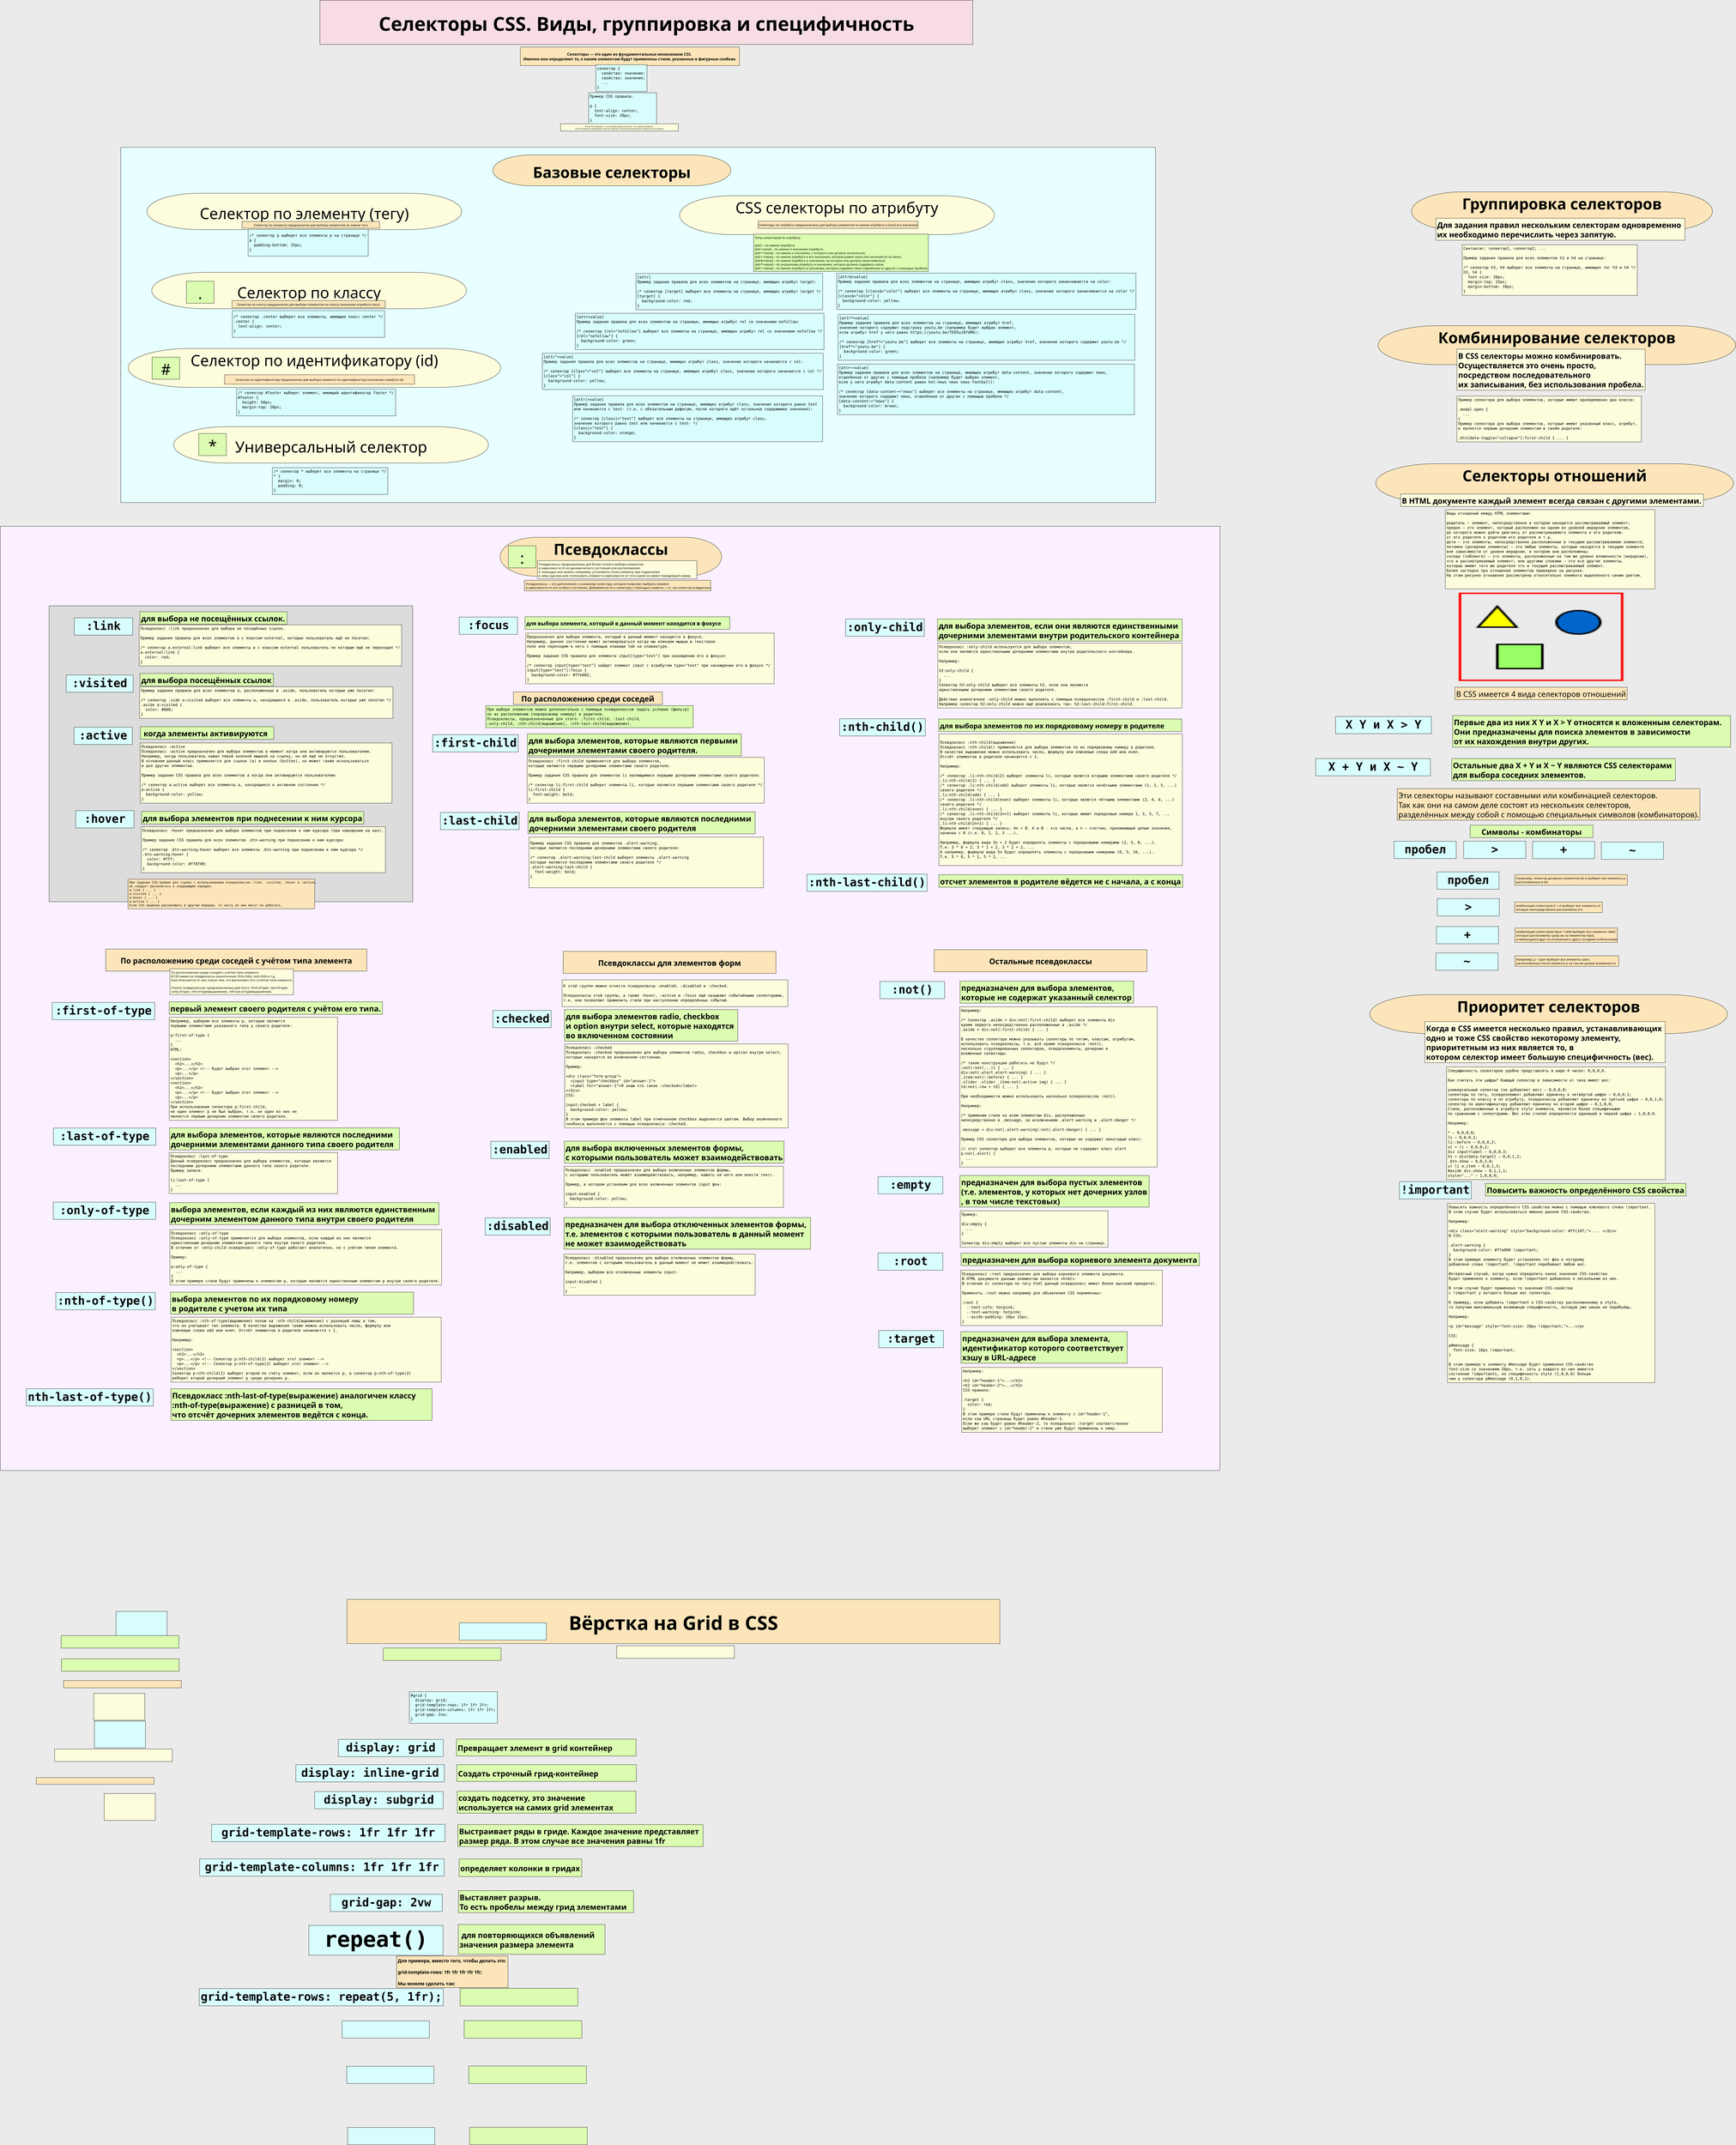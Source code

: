 <?xml version="1.0" encoding="UTF-8"?>
<dia:diagram xmlns:dia="http://www.lysator.liu.se/~alla/dia/">
  <dia:layer name="Background" visible="true" connectable="true" active="true">
    <dia:object type="Flowchart - Box" version="0" id="O0">
      <dia:attribute name="obj_pos">
        <dia:point val="78.855,-23.843"/>
      </dia:attribute>
      <dia:attribute name="obj_bb">
        <dia:rectangle val="78.805,-23.893;320.53,-7.433"/>
      </dia:attribute>
      <dia:attribute name="elem_corner">
        <dia:point val="78.855,-23.843"/>
      </dia:attribute>
      <dia:attribute name="elem_width">
        <dia:real val="241.625"/>
      </dia:attribute>
      <dia:attribute name="elem_height">
        <dia:real val="16.36"/>
      </dia:attribute>
      <dia:attribute name="inner_color">
        <dia:color val="#f7dce4ff"/>
      </dia:attribute>
      <dia:attribute name="show_background">
        <dia:boolean val="true"/>
      </dia:attribute>
      <dia:attribute name="padding">
        <dia:real val="0.5"/>
      </dia:attribute>
      <dia:attribute name="text">
        <dia:composite type="text">
          <dia:attribute name="string">
            <dia:string>#Селекторы CSS. Виды, группировка и специфичность#</dia:string>
          </dia:attribute>
          <dia:attribute name="font">
            <dia:font family="sans" style="80" name="Helvetica-Bold"/>
          </dia:attribute>
          <dia:attribute name="height">
            <dia:real val="8.819"/>
          </dia:attribute>
          <dia:attribute name="pos">
            <dia:point val="199.667,-12.53"/>
          </dia:attribute>
          <dia:attribute name="color">
            <dia:color val="#000000ff"/>
          </dia:attribute>
          <dia:attribute name="alignment">
            <dia:enum val="1"/>
          </dia:attribute>
        </dia:composite>
      </dia:attribute>
    </dia:object>
    <dia:object type="Flowchart - Box" version="0" id="O1">
      <dia:attribute name="obj_pos">
        <dia:point val="153.016,-6.536"/>
      </dia:attribute>
      <dia:attribute name="obj_bb">
        <dia:rectangle val="152.966,-6.586;234.171,0.374"/>
      </dia:attribute>
      <dia:attribute name="elem_corner">
        <dia:point val="153.016,-6.536"/>
      </dia:attribute>
      <dia:attribute name="elem_width">
        <dia:real val="81.105"/>
      </dia:attribute>
      <dia:attribute name="elem_height">
        <dia:real val="6.86"/>
      </dia:attribute>
      <dia:attribute name="inner_color">
        <dia:color val="#fce5baff"/>
      </dia:attribute>
      <dia:attribute name="show_background">
        <dia:boolean val="true"/>
      </dia:attribute>
      <dia:attribute name="padding">
        <dia:real val="0.5"/>
      </dia:attribute>
      <dia:attribute name="text">
        <dia:composite type="text">
          <dia:attribute name="string">
            <dia:string>#Селекторы — это один из фундаментальных механизмов CSS. 
Именно они определяют то, к каким элементам будут применены стили, указанные в фигурных скобках.#</dia:string>
          </dia:attribute>
          <dia:attribute name="font">
            <dia:font family="sans" style="80" name="Helvetica-Bold"/>
          </dia:attribute>
          <dia:attribute name="height">
            <dia:real val="1.764"/>
          </dia:attribute>
          <dia:attribute name="pos">
            <dia:point val="193.568,-3.361"/>
          </dia:attribute>
          <dia:attribute name="color">
            <dia:color val="#000000ff"/>
          </dia:attribute>
          <dia:attribute name="alignment">
            <dia:enum val="1"/>
          </dia:attribute>
        </dia:composite>
      </dia:attribute>
    </dia:object>
    <dia:object type="Flowchart - Box" version="0" id="O2">
      <dia:attribute name="obj_pos">
        <dia:point val="180.988,0.022"/>
      </dia:attribute>
      <dia:attribute name="obj_bb">
        <dia:rectangle val="180.938,-0.028;199.936,9.991"/>
      </dia:attribute>
      <dia:attribute name="elem_corner">
        <dia:point val="180.988,0.022"/>
      </dia:attribute>
      <dia:attribute name="elem_width">
        <dia:real val="18.898"/>
      </dia:attribute>
      <dia:attribute name="elem_height">
        <dia:real val="9.919"/>
      </dia:attribute>
      <dia:attribute name="inner_color">
        <dia:color val="#d8fdfdff"/>
      </dia:attribute>
      <dia:attribute name="show_background">
        <dia:boolean val="true"/>
      </dia:attribute>
      <dia:attribute name="padding">
        <dia:real val="0.5"/>
      </dia:attribute>
      <dia:attribute name="text">
        <dia:composite type="text">
          <dia:attribute name="string">
            <dia:string>#селектор {
  свойство: значение;
  свойство: значение;
  ...
}  #</dia:string>
          </dia:attribute>
          <dia:attribute name="font">
            <dia:font family="monospace" style="0" name="Courier"/>
          </dia:attribute>
          <dia:attribute name="height">
            <dia:real val="1.764"/>
          </dia:attribute>
          <dia:attribute name="pos">
            <dia:point val="181.438,2.08"/>
          </dia:attribute>
          <dia:attribute name="color">
            <dia:color val="#000000ff"/>
          </dia:attribute>
          <dia:attribute name="alignment">
            <dia:enum val="0"/>
          </dia:attribute>
        </dia:composite>
      </dia:attribute>
    </dia:object>
    <dia:object type="Flowchart - Box" version="0" id="O3">
      <dia:attribute name="obj_pos">
        <dia:point val="-4.605,613.098"/>
      </dia:attribute>
      <dia:attribute name="obj_bb">
        <dia:rectangle val="-4.655,613.048;14.342,623.067"/>
      </dia:attribute>
      <dia:attribute name="elem_corner">
        <dia:point val="-4.605,613.098"/>
      </dia:attribute>
      <dia:attribute name="elem_width">
        <dia:real val="18.898"/>
      </dia:attribute>
      <dia:attribute name="elem_height">
        <dia:real val="9.919"/>
      </dia:attribute>
      <dia:attribute name="inner_color">
        <dia:color val="#d8fdfdff"/>
      </dia:attribute>
      <dia:attribute name="show_background">
        <dia:boolean val="true"/>
      </dia:attribute>
      <dia:attribute name="padding">
        <dia:real val="0.5"/>
      </dia:attribute>
      <dia:attribute name="text">
        <dia:composite type="text">
          <dia:attribute name="string">
            <dia:string>##</dia:string>
          </dia:attribute>
          <dia:attribute name="font">
            <dia:font family="monospace" style="0" name="Courier"/>
          </dia:attribute>
          <dia:attribute name="height">
            <dia:real val="1.764"/>
          </dia:attribute>
          <dia:attribute name="pos">
            <dia:point val="-4.155,618.684"/>
          </dia:attribute>
          <dia:attribute name="color">
            <dia:color val="#000000ff"/>
          </dia:attribute>
          <dia:attribute name="alignment">
            <dia:enum val="0"/>
          </dia:attribute>
        </dia:composite>
      </dia:attribute>
    </dia:object>
    <dia:object type="Flowchart - Box" version="0" id="O4">
      <dia:attribute name="obj_pos">
        <dia:point val="178.271,10.378"/>
      </dia:attribute>
      <dia:attribute name="obj_bb">
        <dia:rectangle val="178.221,10.328;203.494,23.875"/>
      </dia:attribute>
      <dia:attribute name="elem_corner">
        <dia:point val="178.271,10.378"/>
      </dia:attribute>
      <dia:attribute name="elem_width">
        <dia:real val="25.173"/>
      </dia:attribute>
      <dia:attribute name="elem_height">
        <dia:real val="13.447"/>
      </dia:attribute>
      <dia:attribute name="inner_color">
        <dia:color val="#d8fdfdff"/>
      </dia:attribute>
      <dia:attribute name="show_background">
        <dia:boolean val="true"/>
      </dia:attribute>
      <dia:attribute name="padding">
        <dia:real val="0.5"/>
      </dia:attribute>
      <dia:attribute name="text">
        <dia:composite type="text">
          <dia:attribute name="string">
            <dia:string>#Пример CSS правила:

p {
  text-align: center;
  font-size: 20px;
}
#</dia:string>
          </dia:attribute>
          <dia:attribute name="font">
            <dia:font family="monospace" style="0" name="Courier"/>
          </dia:attribute>
          <dia:attribute name="height">
            <dia:real val="1.764"/>
          </dia:attribute>
          <dia:attribute name="pos">
            <dia:point val="178.721,12.437"/>
          </dia:attribute>
          <dia:attribute name="color">
            <dia:color val="#000000ff"/>
          </dia:attribute>
          <dia:attribute name="alignment">
            <dia:enum val="0"/>
          </dia:attribute>
        </dia:composite>
      </dia:attribute>
    </dia:object>
    <dia:object type="Flowchart - Box" version="0" id="O5">
      <dia:attribute name="obj_pos">
        <dia:point val="167.911,21.888"/>
      </dia:attribute>
      <dia:attribute name="obj_bb">
        <dia:rectangle val="167.861,21.838;211.532,24.638"/>
      </dia:attribute>
      <dia:attribute name="elem_corner">
        <dia:point val="167.911,21.888"/>
      </dia:attribute>
      <dia:attribute name="elem_width">
        <dia:real val="43.571"/>
      </dia:attribute>
      <dia:attribute name="elem_height">
        <dia:real val="2.7"/>
      </dia:attribute>
      <dia:attribute name="inner_color">
        <dia:color val="#fdfcddff"/>
      </dia:attribute>
      <dia:attribute name="show_background">
        <dia:boolean val="true"/>
      </dia:attribute>
      <dia:attribute name="padding">
        <dia:real val="0.5"/>
      </dia:attribute>
      <dia:attribute name="text">
        <dia:composite type="text">
          <dia:attribute name="string">
            <dia:string>#В этом CSS правиле, p — это селектор, в данном случае — это селектор элемента. 
Это CSS правило устанавливает стили (CSS свойства, описанные в нём) для всех элементов p на странице.#</dia:string>
          </dia:attribute>
          <dia:attribute name="font">
            <dia:font family="sans" style="0" name="Helvetica"/>
          </dia:attribute>
          <dia:attribute name="height">
            <dia:real val="0.8"/>
          </dia:attribute>
          <dia:attribute name="pos">
            <dia:point val="189.697,23.122"/>
          </dia:attribute>
          <dia:attribute name="color">
            <dia:color val="#000000ff"/>
          </dia:attribute>
          <dia:attribute name="alignment">
            <dia:enum val="1"/>
          </dia:attribute>
        </dia:composite>
      </dia:attribute>
    </dia:object>
    <dia:object type="Flowchart - Box" version="0" id="O6">
      <dia:attribute name="obj_pos">
        <dia:point val="-16.024,598.097"/>
      </dia:attribute>
      <dia:attribute name="obj_bb">
        <dia:rectangle val="-16.074,598.047;27.597,600.847"/>
      </dia:attribute>
      <dia:attribute name="elem_corner">
        <dia:point val="-16.024,598.097"/>
      </dia:attribute>
      <dia:attribute name="elem_width">
        <dia:real val="43.571"/>
      </dia:attribute>
      <dia:attribute name="elem_height">
        <dia:real val="2.7"/>
      </dia:attribute>
      <dia:attribute name="inner_color">
        <dia:color val="#fce5baff"/>
      </dia:attribute>
      <dia:attribute name="show_background">
        <dia:boolean val="true"/>
      </dia:attribute>
      <dia:attribute name="padding">
        <dia:real val="0.5"/>
      </dia:attribute>
      <dia:attribute name="text">
        <dia:composite type="text">
          <dia:attribute name="string">
            <dia:string>##</dia:string>
          </dia:attribute>
          <dia:attribute name="font">
            <dia:font family="sans" style="0" name="Helvetica"/>
          </dia:attribute>
          <dia:attribute name="height">
            <dia:real val="1.411"/>
          </dia:attribute>
          <dia:attribute name="pos">
            <dia:point val="5.762,599.948"/>
          </dia:attribute>
          <dia:attribute name="color">
            <dia:color val="#000000ff"/>
          </dia:attribute>
          <dia:attribute name="alignment">
            <dia:enum val="1"/>
          </dia:attribute>
        </dia:composite>
      </dia:attribute>
    </dia:object>
    <dia:object type="Flowchart - Box" version="0" id="O7">
      <dia:attribute name="obj_pos">
        <dia:point val="3.4,572.494"/>
      </dia:attribute>
      <dia:attribute name="obj_bb">
        <dia:rectangle val="3.35,572.444;22.347,582.463"/>
      </dia:attribute>
      <dia:attribute name="elem_corner">
        <dia:point val="3.4,572.494"/>
      </dia:attribute>
      <dia:attribute name="elem_width">
        <dia:real val="18.898"/>
      </dia:attribute>
      <dia:attribute name="elem_height">
        <dia:real val="9.919"/>
      </dia:attribute>
      <dia:attribute name="inner_color">
        <dia:color val="#d8fdfdff"/>
      </dia:attribute>
      <dia:attribute name="show_background">
        <dia:boolean val="true"/>
      </dia:attribute>
      <dia:attribute name="padding">
        <dia:real val="0.5"/>
      </dia:attribute>
      <dia:attribute name="text">
        <dia:composite type="text">
          <dia:attribute name="string">
            <dia:string>##</dia:string>
          </dia:attribute>
          <dia:attribute name="font">
            <dia:font family="monospace" style="0" name="Courier"/>
          </dia:attribute>
          <dia:attribute name="height">
            <dia:real val="1.764"/>
          </dia:attribute>
          <dia:attribute name="pos">
            <dia:point val="3.85,578.08"/>
          </dia:attribute>
          <dia:attribute name="color">
            <dia:color val="#000000ff"/>
          </dia:attribute>
          <dia:attribute name="alignment">
            <dia:enum val="0"/>
          </dia:attribute>
        </dia:composite>
      </dia:attribute>
    </dia:object>
    <dia:object type="Flowchart - Box" version="0" id="O8">
      <dia:attribute name="obj_pos">
        <dia:point val="-26.131,633.986"/>
      </dia:attribute>
      <dia:attribute name="obj_bb">
        <dia:rectangle val="-26.181,633.936;17.49,636.547"/>
      </dia:attribute>
      <dia:attribute name="elem_corner">
        <dia:point val="-26.131,633.986"/>
      </dia:attribute>
      <dia:attribute name="elem_width">
        <dia:real val="43.571"/>
      </dia:attribute>
      <dia:attribute name="elem_height">
        <dia:real val="2.511"/>
      </dia:attribute>
      <dia:attribute name="inner_color">
        <dia:color val="#fce5baff"/>
      </dia:attribute>
      <dia:attribute name="show_background">
        <dia:boolean val="true"/>
      </dia:attribute>
      <dia:attribute name="padding">
        <dia:real val="0.5"/>
      </dia:attribute>
      <dia:attribute name="text">
        <dia:composite type="text">
          <dia:attribute name="string">
            <dia:string>##</dia:string>
          </dia:attribute>
          <dia:attribute name="font">
            <dia:font family="sans" style="0" name="Helvetica"/>
          </dia:attribute>
          <dia:attribute name="height">
            <dia:real val="1.411"/>
          </dia:attribute>
          <dia:attribute name="pos">
            <dia:point val="-25.681,635.743"/>
          </dia:attribute>
          <dia:attribute name="color">
            <dia:color val="#000000ff"/>
          </dia:attribute>
          <dia:attribute name="alignment">
            <dia:enum val="0"/>
          </dia:attribute>
        </dia:composite>
      </dia:attribute>
    </dia:object>
    <dia:object type="Flowchart - Box" version="0" id="O9">
      <dia:attribute name="obj_pos">
        <dia:point val="-16.788,590.063"/>
      </dia:attribute>
      <dia:attribute name="obj_bb">
        <dia:rectangle val="-16.838,590.013;26.833,594.741"/>
      </dia:attribute>
      <dia:attribute name="elem_corner">
        <dia:point val="-16.788,590.063"/>
      </dia:attribute>
      <dia:attribute name="elem_width">
        <dia:real val="43.571"/>
      </dia:attribute>
      <dia:attribute name="elem_height">
        <dia:real val="4.628"/>
      </dia:attribute>
      <dia:attribute name="inner_color">
        <dia:color val="#dbfcb1ff"/>
      </dia:attribute>
      <dia:attribute name="show_background">
        <dia:boolean val="true"/>
      </dia:attribute>
      <dia:attribute name="padding">
        <dia:real val="0.5"/>
      </dia:attribute>
      <dia:attribute name="text">
        <dia:composite type="text">
          <dia:attribute name="string">
            <dia:string>##</dia:string>
          </dia:attribute>
          <dia:attribute name="font">
            <dia:font family="sans" style="80" name="Helvetica-Bold"/>
          </dia:attribute>
          <dia:attribute name="height">
            <dia:real val="3.528"/>
          </dia:attribute>
          <dia:attribute name="pos">
            <dia:point val="-16.338,593.63"/>
          </dia:attribute>
          <dia:attribute name="color">
            <dia:color val="#000000ff"/>
          </dia:attribute>
          <dia:attribute name="alignment">
            <dia:enum val="0"/>
          </dia:attribute>
        </dia:composite>
      </dia:attribute>
    </dia:object>
    <dia:object type="Flowchart - Box" version="0" id="O10">
      <dia:attribute name="obj_pos">
        <dia:point val="-4.856,602.866"/>
      </dia:attribute>
      <dia:attribute name="obj_bb">
        <dia:rectangle val="-4.906,602.816;14.092,612.835"/>
      </dia:attribute>
      <dia:attribute name="elem_corner">
        <dia:point val="-4.856,602.866"/>
      </dia:attribute>
      <dia:attribute name="elem_width">
        <dia:real val="18.898"/>
      </dia:attribute>
      <dia:attribute name="elem_height">
        <dia:real val="9.919"/>
      </dia:attribute>
      <dia:attribute name="inner_color">
        <dia:color val="#fdfcddff"/>
      </dia:attribute>
      <dia:attribute name="show_background">
        <dia:boolean val="true"/>
      </dia:attribute>
      <dia:attribute name="padding">
        <dia:real val="0.5"/>
      </dia:attribute>
      <dia:attribute name="text">
        <dia:composite type="text">
          <dia:attribute name="string">
            <dia:string>##</dia:string>
          </dia:attribute>
          <dia:attribute name="font">
            <dia:font family="monospace" style="0" name="Courier"/>
          </dia:attribute>
          <dia:attribute name="height">
            <dia:real val="1.764"/>
          </dia:attribute>
          <dia:attribute name="pos">
            <dia:point val="-4.406,608.452"/>
          </dia:attribute>
          <dia:attribute name="color">
            <dia:color val="#000000ff"/>
          </dia:attribute>
          <dia:attribute name="alignment">
            <dia:enum val="0"/>
          </dia:attribute>
        </dia:composite>
      </dia:attribute>
    </dia:object>
    <dia:object type="Flowchart - Box" version="0" id="O11">
      <dia:attribute name="obj_pos">
        <dia:point val="-16.905,581.448"/>
      </dia:attribute>
      <dia:attribute name="obj_bb">
        <dia:rectangle val="-16.955,581.398;26.716,586.126"/>
      </dia:attribute>
      <dia:attribute name="elem_corner">
        <dia:point val="-16.905,581.448"/>
      </dia:attribute>
      <dia:attribute name="elem_width">
        <dia:real val="43.571"/>
      </dia:attribute>
      <dia:attribute name="elem_height">
        <dia:real val="4.628"/>
      </dia:attribute>
      <dia:attribute name="inner_color">
        <dia:color val="#dbfcb1ff"/>
      </dia:attribute>
      <dia:attribute name="show_background">
        <dia:boolean val="true"/>
      </dia:attribute>
      <dia:attribute name="padding">
        <dia:real val="0.5"/>
      </dia:attribute>
      <dia:attribute name="text">
        <dia:composite type="text">
          <dia:attribute name="string">
            <dia:string>##</dia:string>
          </dia:attribute>
          <dia:attribute name="font">
            <dia:font family="sans" style="80" name="Helvetica-Bold"/>
          </dia:attribute>
          <dia:attribute name="height">
            <dia:real val="3.528"/>
          </dia:attribute>
          <dia:attribute name="pos">
            <dia:point val="-16.455,585.015"/>
          </dia:attribute>
          <dia:attribute name="color">
            <dia:color val="#000000ff"/>
          </dia:attribute>
          <dia:attribute name="alignment">
            <dia:enum val="0"/>
          </dia:attribute>
        </dia:composite>
      </dia:attribute>
    </dia:object>
    <dia:object type="Flowchart - Box" version="0" id="O12">
      <dia:attribute name="obj_pos">
        <dia:point val="-0.973,639.92"/>
      </dia:attribute>
      <dia:attribute name="obj_bb">
        <dia:rectangle val="-1.023,639.87;17.974,649.889"/>
      </dia:attribute>
      <dia:attribute name="elem_corner">
        <dia:point val="-0.973,639.92"/>
      </dia:attribute>
      <dia:attribute name="elem_width">
        <dia:real val="18.898"/>
      </dia:attribute>
      <dia:attribute name="elem_height">
        <dia:real val="9.919"/>
      </dia:attribute>
      <dia:attribute name="inner_color">
        <dia:color val="#fdfcddff"/>
      </dia:attribute>
      <dia:attribute name="show_background">
        <dia:boolean val="true"/>
      </dia:attribute>
      <dia:attribute name="padding">
        <dia:real val="0.5"/>
      </dia:attribute>
      <dia:attribute name="text">
        <dia:composite type="text">
          <dia:attribute name="string">
            <dia:string>##</dia:string>
          </dia:attribute>
          <dia:attribute name="font">
            <dia:font family="monospace" style="0" name="Courier"/>
          </dia:attribute>
          <dia:attribute name="height">
            <dia:real val="1.764"/>
          </dia:attribute>
          <dia:attribute name="pos">
            <dia:point val="-0.523,645.506"/>
          </dia:attribute>
          <dia:attribute name="color">
            <dia:color val="#000000ff"/>
          </dia:attribute>
          <dia:attribute name="alignment">
            <dia:enum val="0"/>
          </dia:attribute>
        </dia:composite>
      </dia:attribute>
    </dia:object>
    <dia:object type="Flowchart - Terminal" version="1" id="O13">
      <dia:attribute name="obj_pos">
        <dia:point val="482.888,47.083"/>
      </dia:attribute>
      <dia:attribute name="obj_bb">
        <dia:rectangle val="482.788,46.983;594.307,62.076"/>
      </dia:attribute>
      <dia:attribute name="meta">
        <dia:composite type="dict"/>
      </dia:attribute>
      <dia:attribute name="elem_corner">
        <dia:point val="482.888,47.083"/>
      </dia:attribute>
      <dia:attribute name="elem_width">
        <dia:real val="111.319"/>
      </dia:attribute>
      <dia:attribute name="elem_height">
        <dia:real val="14.411"/>
      </dia:attribute>
      <dia:attribute name="line_width">
        <dia:real val="0.1"/>
      </dia:attribute>
      <dia:attribute name="line_colour">
        <dia:color val="#000000ff"/>
      </dia:attribute>
      <dia:attribute name="fill_colour">
        <dia:color val="#fce5baff"/>
      </dia:attribute>
      <dia:attribute name="show_background">
        <dia:boolean val="true"/>
      </dia:attribute>
      <dia:attribute name="line_style">
        <dia:enum val="0"/>
        <dia:real val="1"/>
      </dia:attribute>
      <dia:attribute name="padding">
        <dia:real val="0.1"/>
      </dia:attribute>
      <dia:attribute name="text">
        <dia:composite type="text">
          <dia:attribute name="string">
            <dia:string>#Группировка селекторов
#</dia:string>
          </dia:attribute>
          <dia:attribute name="font">
            <dia:font family="sans" style="80" name="Helvetica-Bold"/>
          </dia:attribute>
          <dia:attribute name="height">
            <dia:real val="7.056"/>
          </dia:attribute>
          <dia:attribute name="pos">
            <dia:point val="538.547,53.266"/>
          </dia:attribute>
          <dia:attribute name="color">
            <dia:color val="#000000ff"/>
          </dia:attribute>
          <dia:attribute name="alignment">
            <dia:enum val="1"/>
          </dia:attribute>
        </dia:composite>
      </dia:attribute>
      <dia:attribute name="text_fitting">
        <dia:enum val="1"/>
      </dia:attribute>
      <dia:attribute name="flip_horizontal">
        <dia:boolean val="false"/>
      </dia:attribute>
      <dia:attribute name="flip_vertical">
        <dia:boolean val="false"/>
      </dia:attribute>
      <dia:attribute name="subscale">
        <dia:real val="1"/>
      </dia:attribute>
    </dia:object>
    <dia:object type="Flowchart - Box" version="0" id="O14">
      <dia:attribute name="obj_pos">
        <dia:point val="491.874,56.825"/>
      </dia:attribute>
      <dia:attribute name="obj_bb">
        <dia:rectangle val="491.824,56.776;584.111,65.031"/>
      </dia:attribute>
      <dia:attribute name="elem_corner">
        <dia:point val="491.874,56.825"/>
      </dia:attribute>
      <dia:attribute name="elem_width">
        <dia:real val="92.188"/>
      </dia:attribute>
      <dia:attribute name="elem_height">
        <dia:real val="8.156"/>
      </dia:attribute>
      <dia:attribute name="inner_color">
        <dia:color val="#fdfcddff"/>
      </dia:attribute>
      <dia:attribute name="show_background">
        <dia:boolean val="true"/>
      </dia:attribute>
      <dia:attribute name="padding">
        <dia:real val="0.5"/>
      </dia:attribute>
      <dia:attribute name="text">
        <dia:composite type="text">
          <dia:attribute name="string">
            <dia:string>#Для задания правил нескольким селекторам одновременно 
их необходимо перечислить через запятую.#</dia:string>
          </dia:attribute>
          <dia:attribute name="font">
            <dia:font family="sans" style="80" name="Helvetica-Bold"/>
          </dia:attribute>
          <dia:attribute name="height">
            <dia:real val="3.528"/>
          </dia:attribute>
          <dia:attribute name="pos">
            <dia:point val="492.324,60.392"/>
          </dia:attribute>
          <dia:attribute name="color">
            <dia:color val="#000000ff"/>
          </dia:attribute>
          <dia:attribute name="alignment">
            <dia:enum val="0"/>
          </dia:attribute>
        </dia:composite>
      </dia:attribute>
    </dia:object>
    <dia:object type="Flowchart - Box" version="0" id="O15">
      <dia:attribute name="obj_pos">
        <dia:point val="501.687,66.644"/>
      </dia:attribute>
      <dia:attribute name="obj_bb">
        <dia:rectangle val="501.637,66.594;566.399,85.433"/>
      </dia:attribute>
      <dia:attribute name="elem_corner">
        <dia:point val="501.687,66.644"/>
      </dia:attribute>
      <dia:attribute name="elem_width">
        <dia:real val="64.662"/>
      </dia:attribute>
      <dia:attribute name="elem_height">
        <dia:real val="18.739"/>
      </dia:attribute>
      <dia:attribute name="inner_color">
        <dia:color val="#fdfcddff"/>
      </dia:attribute>
      <dia:attribute name="show_background">
        <dia:boolean val="true"/>
      </dia:attribute>
      <dia:attribute name="padding">
        <dia:real val="0.5"/>
      </dia:attribute>
      <dia:attribute name="text">
        <dia:composite type="text">
          <dia:attribute name="string">
            <dia:string>#Синтаксис: селектор1, селектор2, ...

Пример задания правила для всех элементов h3 и h4 на странице:

/* селектор h3, h4 выберет все элементы на странице, имеющих тег h3 и h4 */
h3, h4 {
  font-size: 20px;
  margin-top: 15px;
  margin-bottom: 10px;
}#</dia:string>
          </dia:attribute>
          <dia:attribute name="font">
            <dia:font family="monospace" style="0" name="Courier"/>
          </dia:attribute>
          <dia:attribute name="height">
            <dia:real val="1.764"/>
          </dia:attribute>
          <dia:attribute name="pos">
            <dia:point val="502.137,68.703"/>
          </dia:attribute>
          <dia:attribute name="color">
            <dia:color val="#000000ff"/>
          </dia:attribute>
          <dia:attribute name="alignment">
            <dia:enum val="0"/>
          </dia:attribute>
        </dia:composite>
      </dia:attribute>
    </dia:object>
    <dia:object type="Flowchart - Terminal" version="1" id="O16">
      <dia:attribute name="obj_pos">
        <dia:point val="470.463,96.615"/>
      </dia:attribute>
      <dia:attribute name="obj_bb">
        <dia:rectangle val="470.363,96.516;602.931,111.609"/>
      </dia:attribute>
      <dia:attribute name="meta">
        <dia:composite type="dict"/>
      </dia:attribute>
      <dia:attribute name="elem_corner">
        <dia:point val="470.463,96.615"/>
      </dia:attribute>
      <dia:attribute name="elem_width">
        <dia:real val="132.368"/>
      </dia:attribute>
      <dia:attribute name="elem_height">
        <dia:real val="14.411"/>
      </dia:attribute>
      <dia:attribute name="line_width">
        <dia:real val="0.1"/>
      </dia:attribute>
      <dia:attribute name="line_colour">
        <dia:color val="#000000ff"/>
      </dia:attribute>
      <dia:attribute name="fill_colour">
        <dia:color val="#fce5baff"/>
      </dia:attribute>
      <dia:attribute name="show_background">
        <dia:boolean val="true"/>
      </dia:attribute>
      <dia:attribute name="line_style">
        <dia:enum val="0"/>
        <dia:real val="1"/>
      </dia:attribute>
      <dia:attribute name="padding">
        <dia:real val="0.1"/>
      </dia:attribute>
      <dia:attribute name="text">
        <dia:composite type="text">
          <dia:attribute name="string">
            <dia:string>#Комбинирование селекторов
#</dia:string>
          </dia:attribute>
          <dia:attribute name="font">
            <dia:font family="sans" style="80" name="Helvetica-Bold"/>
          </dia:attribute>
          <dia:attribute name="height">
            <dia:real val="7.056"/>
          </dia:attribute>
          <dia:attribute name="pos">
            <dia:point val="536.647,102.799"/>
          </dia:attribute>
          <dia:attribute name="color">
            <dia:color val="#000000ff"/>
          </dia:attribute>
          <dia:attribute name="alignment">
            <dia:enum val="1"/>
          </dia:attribute>
        </dia:composite>
      </dia:attribute>
      <dia:attribute name="text_fitting">
        <dia:enum val="1"/>
      </dia:attribute>
      <dia:attribute name="flip_horizontal">
        <dia:boolean val="false"/>
      </dia:attribute>
      <dia:attribute name="flip_vertical">
        <dia:boolean val="false"/>
      </dia:attribute>
      <dia:attribute name="subscale">
        <dia:real val="1"/>
      </dia:attribute>
    </dia:object>
    <dia:object type="Flowchart - Box" version="0" id="O17">
      <dia:attribute name="obj_pos">
        <dia:point val="-19.339,623.455"/>
      </dia:attribute>
      <dia:attribute name="obj_bb">
        <dia:rectangle val="-19.389,623.405;24.282,628.133"/>
      </dia:attribute>
      <dia:attribute name="elem_corner">
        <dia:point val="-19.339,623.455"/>
      </dia:attribute>
      <dia:attribute name="elem_width">
        <dia:real val="43.571"/>
      </dia:attribute>
      <dia:attribute name="elem_height">
        <dia:real val="4.628"/>
      </dia:attribute>
      <dia:attribute name="inner_color">
        <dia:color val="#fdfcddff"/>
      </dia:attribute>
      <dia:attribute name="show_background">
        <dia:boolean val="true"/>
      </dia:attribute>
      <dia:attribute name="padding">
        <dia:real val="0.5"/>
      </dia:attribute>
      <dia:attribute name="text">
        <dia:composite type="text">
          <dia:attribute name="string">
            <dia:string>##</dia:string>
          </dia:attribute>
          <dia:attribute name="font">
            <dia:font family="sans" style="80" name="Helvetica-Bold"/>
          </dia:attribute>
          <dia:attribute name="height">
            <dia:real val="3.528"/>
          </dia:attribute>
          <dia:attribute name="pos">
            <dia:point val="-18.889,627.022"/>
          </dia:attribute>
          <dia:attribute name="color">
            <dia:color val="#000000ff"/>
          </dia:attribute>
          <dia:attribute name="alignment">
            <dia:enum val="0"/>
          </dia:attribute>
        </dia:composite>
      </dia:attribute>
    </dia:object>
    <dia:object type="Flowchart - Box" version="0" id="O18">
      <dia:attribute name="obj_pos">
        <dia:point val="499.679,105.286"/>
      </dia:attribute>
      <dia:attribute name="obj_bb">
        <dia:rectangle val="499.629,105.236;569.391,120.547"/>
      </dia:attribute>
      <dia:attribute name="elem_corner">
        <dia:point val="499.679,105.286"/>
      </dia:attribute>
      <dia:attribute name="elem_width">
        <dia:real val="69.662"/>
      </dia:attribute>
      <dia:attribute name="elem_height">
        <dia:real val="15.211"/>
      </dia:attribute>
      <dia:attribute name="inner_color">
        <dia:color val="#fdfcddff"/>
      </dia:attribute>
      <dia:attribute name="show_background">
        <dia:boolean val="true"/>
      </dia:attribute>
      <dia:attribute name="padding">
        <dia:real val="0.5"/>
      </dia:attribute>
      <dia:attribute name="text">
        <dia:composite type="text">
          <dia:attribute name="string">
            <dia:string>#В CSS селекторы можно комбинировать. 
Осуществляется это очень просто, 
посредством последовательного 
их записывания, без использования пробела.#</dia:string>
          </dia:attribute>
          <dia:attribute name="font">
            <dia:font family="sans" style="80" name="Helvetica-Bold"/>
          </dia:attribute>
          <dia:attribute name="height">
            <dia:real val="3.528"/>
          </dia:attribute>
          <dia:attribute name="pos">
            <dia:point val="500.129,108.853"/>
          </dia:attribute>
          <dia:attribute name="color">
            <dia:color val="#000000ff"/>
          </dia:attribute>
          <dia:attribute name="alignment">
            <dia:enum val="0"/>
          </dia:attribute>
        </dia:composite>
      </dia:attribute>
    </dia:object>
    <dia:object type="Flowchart - Box" version="0" id="O19">
      <dia:attribute name="obj_pos">
        <dia:point val="499.755,122.677"/>
      </dia:attribute>
      <dia:attribute name="obj_bb">
        <dia:rectangle val="499.705,122.627;567.857,139.702"/>
      </dia:attribute>
      <dia:attribute name="elem_corner">
        <dia:point val="499.755,122.677"/>
      </dia:attribute>
      <dia:attribute name="elem_width">
        <dia:real val="68.052"/>
      </dia:attribute>
      <dia:attribute name="elem_height">
        <dia:real val="16.975"/>
      </dia:attribute>
      <dia:attribute name="inner_color">
        <dia:color val="#fdfcddff"/>
      </dia:attribute>
      <dia:attribute name="show_background">
        <dia:boolean val="true"/>
      </dia:attribute>
      <dia:attribute name="padding">
        <dia:real val="0.5"/>
      </dia:attribute>
      <dia:attribute name="text">
        <dia:composite type="text">
          <dia:attribute name="string">
            <dia:string>#Пример селектора для выбора элементов, которые имеют одновременно два класса:

.modal.open {
  ...
}  
Пример селектора для выбора элементов, которые имеют указанный класс, атрибут, 
и является первым дочерним элементом в своём родителе:

.btn[data-toggle="collapse"]:first-child { ... }#</dia:string>
          </dia:attribute>
          <dia:attribute name="font">
            <dia:font family="monospace" style="0" name="Courier"/>
          </dia:attribute>
          <dia:attribute name="height">
            <dia:real val="1.764"/>
          </dia:attribute>
          <dia:attribute name="pos">
            <dia:point val="500.205,124.735"/>
          </dia:attribute>
          <dia:attribute name="color">
            <dia:color val="#000000ff"/>
          </dia:attribute>
          <dia:attribute name="alignment">
            <dia:enum val="0"/>
          </dia:attribute>
        </dia:composite>
      </dia:attribute>
    </dia:object>
    <dia:object type="Flowchart - Terminal" version="1" id="O20">
      <dia:attribute name="obj_pos">
        <dia:point val="469.647,147.704"/>
      </dia:attribute>
      <dia:attribute name="obj_bb">
        <dia:rectangle val="469.547,147.604;602.115,162.697"/>
      </dia:attribute>
      <dia:attribute name="meta">
        <dia:composite type="dict"/>
      </dia:attribute>
      <dia:attribute name="elem_corner">
        <dia:point val="469.647,147.704"/>
      </dia:attribute>
      <dia:attribute name="elem_width">
        <dia:real val="132.368"/>
      </dia:attribute>
      <dia:attribute name="elem_height">
        <dia:real val="14.411"/>
      </dia:attribute>
      <dia:attribute name="line_width">
        <dia:real val="0.1"/>
      </dia:attribute>
      <dia:attribute name="line_colour">
        <dia:color val="#000000ff"/>
      </dia:attribute>
      <dia:attribute name="fill_colour">
        <dia:color val="#fce5baff"/>
      </dia:attribute>
      <dia:attribute name="show_background">
        <dia:boolean val="true"/>
      </dia:attribute>
      <dia:attribute name="line_style">
        <dia:enum val="0"/>
        <dia:real val="1"/>
      </dia:attribute>
      <dia:attribute name="padding">
        <dia:real val="0.1"/>
      </dia:attribute>
      <dia:attribute name="text">
        <dia:composite type="text">
          <dia:attribute name="string">
            <dia:string>#Селекторы отношений
#</dia:string>
          </dia:attribute>
          <dia:attribute name="font">
            <dia:font family="sans" style="80" name="Helvetica-Bold"/>
          </dia:attribute>
          <dia:attribute name="height">
            <dia:real val="7.056"/>
          </dia:attribute>
          <dia:attribute name="pos">
            <dia:point val="535.831,153.888"/>
          </dia:attribute>
          <dia:attribute name="color">
            <dia:color val="#000000ff"/>
          </dia:attribute>
          <dia:attribute name="alignment">
            <dia:enum val="1"/>
          </dia:attribute>
        </dia:composite>
      </dia:attribute>
      <dia:attribute name="text_fitting">
        <dia:enum val="1"/>
      </dia:attribute>
      <dia:attribute name="flip_horizontal">
        <dia:boolean val="false"/>
      </dia:attribute>
      <dia:attribute name="flip_vertical">
        <dia:boolean val="false"/>
      </dia:attribute>
      <dia:attribute name="subscale">
        <dia:real val="1"/>
      </dia:attribute>
    </dia:object>
    <dia:object type="Flowchart - Box" version="0" id="O21">
      <dia:attribute name="obj_pos">
        <dia:point val="478.832,158.911"/>
      </dia:attribute>
      <dia:attribute name="obj_bb">
        <dia:rectangle val="478.782,158.861;590.954,163.589"/>
      </dia:attribute>
      <dia:attribute name="elem_corner">
        <dia:point val="478.832,158.911"/>
      </dia:attribute>
      <dia:attribute name="elem_width">
        <dia:real val="112.072"/>
      </dia:attribute>
      <dia:attribute name="elem_height">
        <dia:real val="4.628"/>
      </dia:attribute>
      <dia:attribute name="inner_color">
        <dia:color val="#fdfcddff"/>
      </dia:attribute>
      <dia:attribute name="show_background">
        <dia:boolean val="true"/>
      </dia:attribute>
      <dia:attribute name="padding">
        <dia:real val="0.5"/>
      </dia:attribute>
      <dia:attribute name="text">
        <dia:composite type="text">
          <dia:attribute name="string">
            <dia:string>#В HTML документе каждый элемент всегда связан с другими элементами.#</dia:string>
          </dia:attribute>
          <dia:attribute name="font">
            <dia:font family="sans" style="80" name="Helvetica-Bold"/>
          </dia:attribute>
          <dia:attribute name="height">
            <dia:real val="3.528"/>
          </dia:attribute>
          <dia:attribute name="pos">
            <dia:point val="479.282,162.478"/>
          </dia:attribute>
          <dia:attribute name="color">
            <dia:color val="#000000ff"/>
          </dia:attribute>
          <dia:attribute name="alignment">
            <dia:enum val="0"/>
          </dia:attribute>
        </dia:composite>
      </dia:attribute>
    </dia:object>
    <dia:object type="Flowchart - Box" version="0" id="O22">
      <dia:attribute name="obj_pos">
        <dia:point val="495.367,164.72"/>
      </dia:attribute>
      <dia:attribute name="obj_bb">
        <dia:rectangle val="495.317,164.67;573,194.092"/>
      </dia:attribute>
      <dia:attribute name="elem_corner">
        <dia:point val="495.367,164.72"/>
      </dia:attribute>
      <dia:attribute name="elem_width">
        <dia:real val="77.583"/>
      </dia:attribute>
      <dia:attribute name="elem_height">
        <dia:real val="29.322"/>
      </dia:attribute>
      <dia:attribute name="inner_color">
        <dia:color val="#fdfcddff"/>
      </dia:attribute>
      <dia:attribute name="show_background">
        <dia:boolean val="true"/>
      </dia:attribute>
      <dia:attribute name="padding">
        <dia:real val="0.5"/>
      </dia:attribute>
      <dia:attribute name="text">
        <dia:composite type="text">
          <dia:attribute name="string">
            <dia:string>#Виды отношений между HTML элементами:

родитель – элемент, непосредственно в котором находится рассматриваемый элемент;
предок – это элемент, который расположен на одном из уровней иерархии элементов, 
до которого можно дойти двигаясь от рассматриваемого элемента к его родителю, 
от его родителя к родителю его родителя и т.д.
дети – это элементы, непосредственно расположенные в текущем рассматриваемом элементе;
потомки (дочерние элементы) – это любые элементы, которые находятся в текущем элементе 
вне зависимости от уровня иерархии, в котором они расположены;
соседи (сиблинги) – это элементы, расположенные на том же уровне вложенности (иерархии), 
что и рассматриваемый элемент; или другими словами — это все другие элементы, 
которые имеют того же родителя что и текущий рассматриваемый элемент.
Более наглядно про отношения элементов приведено на рисунке. 
На этом рисунке отношения рассмотрены относительно элемента выделенного синим цветом.

#</dia:string>
          </dia:attribute>
          <dia:attribute name="font">
            <dia:font family="monospace" style="0" name="Courier"/>
          </dia:attribute>
          <dia:attribute name="height">
            <dia:real val="1.764"/>
          </dia:attribute>
          <dia:attribute name="pos">
            <dia:point val="495.817,166.778"/>
          </dia:attribute>
          <dia:attribute name="color">
            <dia:color val="#000000ff"/>
          </dia:attribute>
          <dia:attribute name="alignment">
            <dia:enum val="0"/>
          </dia:attribute>
        </dia:composite>
      </dia:attribute>
    </dia:object>
    <dia:object type="Standard - Image" version="0" id="O23">
      <dia:attribute name="obj_pos">
        <dia:point val="500.33,195.415"/>
      </dia:attribute>
      <dia:attribute name="obj_bb">
        <dia:rectangle val="500.33,195.415;561.283,228.121"/>
      </dia:attribute>
      <dia:attribute name="elem_corner">
        <dia:point val="500.33,195.415"/>
      </dia:attribute>
      <dia:attribute name="elem_width">
        <dia:real val="60.953"/>
      </dia:attribute>
      <dia:attribute name="elem_height">
        <dia:real val="32.706"/>
      </dia:attribute>
      <dia:attribute name="draw_border">
        <dia:boolean val="false"/>
      </dia:attribute>
      <dia:attribute name="keep_aspect">
        <dia:boolean val="true"/>
      </dia:attribute>
      <dia:attribute name="file">
        <dia:string>#/home/vitaliy/develop/scalaLanguage/types-of-relations.png#</dia:string>
      </dia:attribute>
    </dia:object>
    <dia:object type="Flowchart - Box" version="0" id="O24">
      <dia:attribute name="obj_pos">
        <dia:point val="498.951,230.408"/>
      </dia:attribute>
      <dia:attribute name="obj_bb">
        <dia:rectangle val="498.901,230.358;562.694,235.086"/>
      </dia:attribute>
      <dia:attribute name="elem_corner">
        <dia:point val="498.951,230.408"/>
      </dia:attribute>
      <dia:attribute name="elem_width">
        <dia:real val="63.692"/>
      </dia:attribute>
      <dia:attribute name="elem_height">
        <dia:real val="4.628"/>
      </dia:attribute>
      <dia:attribute name="inner_color">
        <dia:color val="#fce5baff"/>
      </dia:attribute>
      <dia:attribute name="show_background">
        <dia:boolean val="true"/>
      </dia:attribute>
      <dia:attribute name="padding">
        <dia:real val="0.5"/>
      </dia:attribute>
      <dia:attribute name="text">
        <dia:composite type="text">
          <dia:attribute name="string">
            <dia:string>#В CSS имеется 4 вида селекторов отношений#</dia:string>
          </dia:attribute>
          <dia:attribute name="font">
            <dia:font family="sans" style="0" name="Helvetica"/>
          </dia:attribute>
          <dia:attribute name="height">
            <dia:real val="3.528"/>
          </dia:attribute>
          <dia:attribute name="pos">
            <dia:point val="499.401,233.975"/>
          </dia:attribute>
          <dia:attribute name="color">
            <dia:color val="#000000ff"/>
          </dia:attribute>
          <dia:attribute name="alignment">
            <dia:enum val="0"/>
          </dia:attribute>
        </dia:composite>
      </dia:attribute>
    </dia:object>
    <dia:object type="Flowchart - Box" version="0" id="O25">
      <dia:attribute name="obj_pos">
        <dia:point val="454.746,241.245"/>
      </dia:attribute>
      <dia:attribute name="obj_bb">
        <dia:rectangle val="454.696,241.195;490.283,247.687"/>
      </dia:attribute>
      <dia:attribute name="elem_corner">
        <dia:point val="454.746,241.245"/>
      </dia:attribute>
      <dia:attribute name="elem_width">
        <dia:real val="35.487"/>
      </dia:attribute>
      <dia:attribute name="elem_height">
        <dia:real val="6.392"/>
      </dia:attribute>
      <dia:attribute name="inner_color">
        <dia:color val="#d8fdfdff"/>
      </dia:attribute>
      <dia:attribute name="show_background">
        <dia:boolean val="true"/>
      </dia:attribute>
      <dia:attribute name="padding">
        <dia:real val="0.5"/>
      </dia:attribute>
      <dia:attribute name="text">
        <dia:composite type="text">
          <dia:attribute name="string">
            <dia:string>#X Y и X &gt; Y#</dia:string>
          </dia:attribute>
          <dia:attribute name="font">
            <dia:font family="monospace" style="80" name="Courier-Bold"/>
          </dia:attribute>
          <dia:attribute name="height">
            <dia:real val="5.292"/>
          </dia:attribute>
          <dia:attribute name="pos">
            <dia:point val="472.489,246.32"/>
          </dia:attribute>
          <dia:attribute name="color">
            <dia:color val="#000000ff"/>
          </dia:attribute>
          <dia:attribute name="alignment">
            <dia:enum val="1"/>
          </dia:attribute>
        </dia:composite>
      </dia:attribute>
    </dia:object>
    <dia:object type="Flowchart - Box" version="0" id="O26">
      <dia:attribute name="obj_pos">
        <dia:point val="498.083,240.913"/>
      </dia:attribute>
      <dia:attribute name="obj_bb">
        <dia:rectangle val="498.033,240.863;600.994,252.646"/>
      </dia:attribute>
      <dia:attribute name="elem_corner">
        <dia:point val="498.083,240.913"/>
      </dia:attribute>
      <dia:attribute name="elem_width">
        <dia:real val="102.861"/>
      </dia:attribute>
      <dia:attribute name="elem_height">
        <dia:real val="11.683"/>
      </dia:attribute>
      <dia:attribute name="inner_color">
        <dia:color val="#dbfcb1ff"/>
      </dia:attribute>
      <dia:attribute name="show_background">
        <dia:boolean val="true"/>
      </dia:attribute>
      <dia:attribute name="padding">
        <dia:real val="0.5"/>
      </dia:attribute>
      <dia:attribute name="text">
        <dia:composite type="text">
          <dia:attribute name="string">
            <dia:string>#Первые два из них X Y и X &gt; Y относятся к вложенным селекторам. 
Они предназначены для поиска элементов в зависимости 
от их нахождения внутри других.#</dia:string>
          </dia:attribute>
          <dia:attribute name="font">
            <dia:font family="sans" style="80" name="Helvetica-Bold"/>
          </dia:attribute>
          <dia:attribute name="height">
            <dia:real val="3.528"/>
          </dia:attribute>
          <dia:attribute name="pos">
            <dia:point val="498.533,244.48"/>
          </dia:attribute>
          <dia:attribute name="color">
            <dia:color val="#000000ff"/>
          </dia:attribute>
          <dia:attribute name="alignment">
            <dia:enum val="0"/>
          </dia:attribute>
        </dia:composite>
      </dia:attribute>
    </dia:object>
    <dia:object type="Flowchart - Box" version="0" id="O27">
      <dia:attribute name="obj_pos">
        <dia:point val="447.41,256.846"/>
      </dia:attribute>
      <dia:attribute name="obj_bb">
        <dia:rectangle val="447.36,256.796;489.91,263.288"/>
      </dia:attribute>
      <dia:attribute name="elem_corner">
        <dia:point val="447.41,256.846"/>
      </dia:attribute>
      <dia:attribute name="elem_width">
        <dia:real val="42.45"/>
      </dia:attribute>
      <dia:attribute name="elem_height">
        <dia:real val="6.392"/>
      </dia:attribute>
      <dia:attribute name="inner_color">
        <dia:color val="#d8fdfdff"/>
      </dia:attribute>
      <dia:attribute name="show_background">
        <dia:boolean val="true"/>
      </dia:attribute>
      <dia:attribute name="padding">
        <dia:real val="0.5"/>
      </dia:attribute>
      <dia:attribute name="text">
        <dia:composite type="text">
          <dia:attribute name="string">
            <dia:string>#X + Y и X ~ Y#</dia:string>
          </dia:attribute>
          <dia:attribute name="font">
            <dia:font family="monospace" style="80" name="Courier-Bold"/>
          </dia:attribute>
          <dia:attribute name="height">
            <dia:real val="5.292"/>
          </dia:attribute>
          <dia:attribute name="pos">
            <dia:point val="468.635,261.921"/>
          </dia:attribute>
          <dia:attribute name="color">
            <dia:color val="#000000ff"/>
          </dia:attribute>
          <dia:attribute name="alignment">
            <dia:enum val="1"/>
          </dia:attribute>
        </dia:composite>
      </dia:attribute>
    </dia:object>
    <dia:object type="Flowchart - Box" version="0" id="O28">
      <dia:attribute name="obj_pos">
        <dia:point val="497.749,256.847"/>
      </dia:attribute>
      <dia:attribute name="obj_bb">
        <dia:rectangle val="497.699,256.797;580.562,265.053"/>
      </dia:attribute>
      <dia:attribute name="elem_corner">
        <dia:point val="497.749,256.847"/>
      </dia:attribute>
      <dia:attribute name="elem_width">
        <dia:real val="82.762"/>
      </dia:attribute>
      <dia:attribute name="elem_height">
        <dia:real val="8.156"/>
      </dia:attribute>
      <dia:attribute name="inner_color">
        <dia:color val="#dbfcb1ff"/>
      </dia:attribute>
      <dia:attribute name="show_background">
        <dia:boolean val="true"/>
      </dia:attribute>
      <dia:attribute name="padding">
        <dia:real val="0.5"/>
      </dia:attribute>
      <dia:attribute name="text">
        <dia:composite type="text">
          <dia:attribute name="string">
            <dia:string>#Остальные два X + Y и X ~ Y являются CSS селекторами 
для выбора соседних элементов.#</dia:string>
          </dia:attribute>
          <dia:attribute name="font">
            <dia:font family="sans" style="80" name="Helvetica-Bold"/>
          </dia:attribute>
          <dia:attribute name="height">
            <dia:real val="3.528"/>
          </dia:attribute>
          <dia:attribute name="pos">
            <dia:point val="498.199,260.414"/>
          </dia:attribute>
          <dia:attribute name="color">
            <dia:color val="#000000ff"/>
          </dia:attribute>
          <dia:attribute name="alignment">
            <dia:enum val="0"/>
          </dia:attribute>
        </dia:composite>
      </dia:attribute>
    </dia:object>
    <dia:object type="Flowchart - Box" version="0" id="O29">
      <dia:attribute name="obj_pos">
        <dia:point val="477.572,267.958"/>
      </dia:attribute>
      <dia:attribute name="obj_bb">
        <dia:rectangle val="477.522,267.908;589.632,279.691"/>
      </dia:attribute>
      <dia:attribute name="elem_corner">
        <dia:point val="477.572,267.958"/>
      </dia:attribute>
      <dia:attribute name="elem_width">
        <dia:real val="112.01"/>
      </dia:attribute>
      <dia:attribute name="elem_height">
        <dia:real val="11.683"/>
      </dia:attribute>
      <dia:attribute name="inner_color">
        <dia:color val="#fce5baff"/>
      </dia:attribute>
      <dia:attribute name="show_background">
        <dia:boolean val="true"/>
      </dia:attribute>
      <dia:attribute name="padding">
        <dia:real val="0.5"/>
      </dia:attribute>
      <dia:attribute name="text">
        <dia:composite type="text">
          <dia:attribute name="string">
            <dia:string>#Эти селекторы называют составными или комбинацией селекторов. 
Так как они на самом деле состоят из нескольких селекторов, 
разделённых между собой с помощью специальных символов (комбинаторов).#</dia:string>
          </dia:attribute>
          <dia:attribute name="font">
            <dia:font family="sans" style="0" name="Helvetica"/>
          </dia:attribute>
          <dia:attribute name="height">
            <dia:real val="3.528"/>
          </dia:attribute>
          <dia:attribute name="pos">
            <dia:point val="478.022,271.525"/>
          </dia:attribute>
          <dia:attribute name="color">
            <dia:color val="#000000ff"/>
          </dia:attribute>
          <dia:attribute name="alignment">
            <dia:enum val="0"/>
          </dia:attribute>
        </dia:composite>
      </dia:attribute>
    </dia:object>
    <dia:object type="Flowchart - Box" version="0" id="O30">
      <dia:attribute name="obj_pos">
        <dia:point val="476.409,287.449"/>
      </dia:attribute>
      <dia:attribute name="obj_bb">
        <dia:rectangle val="476.359,287.399;499.442,293.891"/>
      </dia:attribute>
      <dia:attribute name="elem_corner">
        <dia:point val="476.409,287.449"/>
      </dia:attribute>
      <dia:attribute name="elem_width">
        <dia:real val="22.983"/>
      </dia:attribute>
      <dia:attribute name="elem_height">
        <dia:real val="6.392"/>
      </dia:attribute>
      <dia:attribute name="inner_color">
        <dia:color val="#d8fdfdff"/>
      </dia:attribute>
      <dia:attribute name="show_background">
        <dia:boolean val="true"/>
      </dia:attribute>
      <dia:attribute name="padding">
        <dia:real val="0.5"/>
      </dia:attribute>
      <dia:attribute name="text">
        <dia:composite type="text">
          <dia:attribute name="string">
            <dia:string>#пробел#</dia:string>
          </dia:attribute>
          <dia:attribute name="font">
            <dia:font family="monospace" style="80" name="Courier-Bold"/>
          </dia:attribute>
          <dia:attribute name="height">
            <dia:real val="5.292"/>
          </dia:attribute>
          <dia:attribute name="pos">
            <dia:point val="487.901,292.524"/>
          </dia:attribute>
          <dia:attribute name="color">
            <dia:color val="#000000ff"/>
          </dia:attribute>
          <dia:attribute name="alignment">
            <dia:enum val="1"/>
          </dia:attribute>
        </dia:composite>
      </dia:attribute>
    </dia:object>
    <dia:object type="Flowchart - Box" version="0" id="O31">
      <dia:attribute name="obj_pos">
        <dia:point val="504.557,281.484"/>
      </dia:attribute>
      <dia:attribute name="obj_bb">
        <dia:rectangle val="504.507,281.434;550.082,286.162"/>
      </dia:attribute>
      <dia:attribute name="elem_corner">
        <dia:point val="504.557,281.484"/>
      </dia:attribute>
      <dia:attribute name="elem_width">
        <dia:real val="45.475"/>
      </dia:attribute>
      <dia:attribute name="elem_height">
        <dia:real val="4.628"/>
      </dia:attribute>
      <dia:attribute name="inner_color">
        <dia:color val="#dbfcb1ff"/>
      </dia:attribute>
      <dia:attribute name="show_background">
        <dia:boolean val="true"/>
      </dia:attribute>
      <dia:attribute name="padding">
        <dia:real val="0.5"/>
      </dia:attribute>
      <dia:attribute name="text">
        <dia:composite type="text">
          <dia:attribute name="string">
            <dia:string>#Символы - комбинаторы#</dia:string>
          </dia:attribute>
          <dia:attribute name="font">
            <dia:font family="sans" style="80" name="Helvetica-Bold"/>
          </dia:attribute>
          <dia:attribute name="height">
            <dia:real val="3.528"/>
          </dia:attribute>
          <dia:attribute name="pos">
            <dia:point val="527.295,285.051"/>
          </dia:attribute>
          <dia:attribute name="color">
            <dia:color val="#000000ff"/>
          </dia:attribute>
          <dia:attribute name="alignment">
            <dia:enum val="1"/>
          </dia:attribute>
        </dia:composite>
      </dia:attribute>
    </dia:object>
    <dia:object type="Flowchart - Box" version="0" id="O32">
      <dia:attribute name="obj_pos">
        <dia:point val="502.166,287.426"/>
      </dia:attribute>
      <dia:attribute name="obj_bb">
        <dia:rectangle val="502.116,287.376;525.199,293.868"/>
      </dia:attribute>
      <dia:attribute name="elem_corner">
        <dia:point val="502.166,287.426"/>
      </dia:attribute>
      <dia:attribute name="elem_width">
        <dia:real val="22.983"/>
      </dia:attribute>
      <dia:attribute name="elem_height">
        <dia:real val="6.392"/>
      </dia:attribute>
      <dia:attribute name="inner_color">
        <dia:color val="#d8fdfdff"/>
      </dia:attribute>
      <dia:attribute name="show_background">
        <dia:boolean val="true"/>
      </dia:attribute>
      <dia:attribute name="padding">
        <dia:real val="0.5"/>
      </dia:attribute>
      <dia:attribute name="text">
        <dia:composite type="text">
          <dia:attribute name="string">
            <dia:string>#&gt;#</dia:string>
          </dia:attribute>
          <dia:attribute name="font">
            <dia:font family="monospace" style="80" name="Courier-Bold"/>
          </dia:attribute>
          <dia:attribute name="height">
            <dia:real val="5.292"/>
          </dia:attribute>
          <dia:attribute name="pos">
            <dia:point val="513.658,292.501"/>
          </dia:attribute>
          <dia:attribute name="color">
            <dia:color val="#000000ff"/>
          </dia:attribute>
          <dia:attribute name="alignment">
            <dia:enum val="1"/>
          </dia:attribute>
        </dia:composite>
      </dia:attribute>
    </dia:object>
    <dia:object type="Flowchart - Box" version="0" id="O33">
      <dia:attribute name="obj_pos">
        <dia:point val="527.648,287.491"/>
      </dia:attribute>
      <dia:attribute name="obj_bb">
        <dia:rectangle val="527.598,287.441;550.681,293.933"/>
      </dia:attribute>
      <dia:attribute name="elem_corner">
        <dia:point val="527.648,287.491"/>
      </dia:attribute>
      <dia:attribute name="elem_width">
        <dia:real val="22.983"/>
      </dia:attribute>
      <dia:attribute name="elem_height">
        <dia:real val="6.392"/>
      </dia:attribute>
      <dia:attribute name="inner_color">
        <dia:color val="#d8fdfdff"/>
      </dia:attribute>
      <dia:attribute name="show_background">
        <dia:boolean val="true"/>
      </dia:attribute>
      <dia:attribute name="padding">
        <dia:real val="0.5"/>
      </dia:attribute>
      <dia:attribute name="text">
        <dia:composite type="text">
          <dia:attribute name="string">
            <dia:string>#+#</dia:string>
          </dia:attribute>
          <dia:attribute name="font">
            <dia:font family="monospace" style="80" name="Courier-Bold"/>
          </dia:attribute>
          <dia:attribute name="height">
            <dia:real val="5.292"/>
          </dia:attribute>
          <dia:attribute name="pos">
            <dia:point val="539.14,292.566"/>
          </dia:attribute>
          <dia:attribute name="color">
            <dia:color val="#000000ff"/>
          </dia:attribute>
          <dia:attribute name="alignment">
            <dia:enum val="1"/>
          </dia:attribute>
        </dia:composite>
      </dia:attribute>
    </dia:object>
    <dia:object type="Flowchart - Box" version="0" id="O34">
      <dia:attribute name="obj_pos">
        <dia:point val="553.12,287.728"/>
      </dia:attribute>
      <dia:attribute name="obj_bb">
        <dia:rectangle val="553.07,287.678;576.153,294.17"/>
      </dia:attribute>
      <dia:attribute name="elem_corner">
        <dia:point val="553.12,287.728"/>
      </dia:attribute>
      <dia:attribute name="elem_width">
        <dia:real val="22.983"/>
      </dia:attribute>
      <dia:attribute name="elem_height">
        <dia:real val="6.392"/>
      </dia:attribute>
      <dia:attribute name="inner_color">
        <dia:color val="#d8fdfdff"/>
      </dia:attribute>
      <dia:attribute name="show_background">
        <dia:boolean val="true"/>
      </dia:attribute>
      <dia:attribute name="padding">
        <dia:real val="0.5"/>
      </dia:attribute>
      <dia:attribute name="text">
        <dia:composite type="text">
          <dia:attribute name="string">
            <dia:string>#~#</dia:string>
          </dia:attribute>
          <dia:attribute name="font">
            <dia:font family="monospace" style="80" name="Courier-Bold"/>
          </dia:attribute>
          <dia:attribute name="height">
            <dia:real val="5.292"/>
          </dia:attribute>
          <dia:attribute name="pos">
            <dia:point val="564.612,292.803"/>
          </dia:attribute>
          <dia:attribute name="color">
            <dia:color val="#000000ff"/>
          </dia:attribute>
          <dia:attribute name="alignment">
            <dia:enum val="1"/>
          </dia:attribute>
        </dia:composite>
      </dia:attribute>
    </dia:object>
    <dia:object type="Flowchart - Box" version="0" id="O35">
      <dia:attribute name="obj_pos">
        <dia:point val="492.288,298.796"/>
      </dia:attribute>
      <dia:attribute name="obj_bb">
        <dia:rectangle val="492.238,298.746;515.321,305.238"/>
      </dia:attribute>
      <dia:attribute name="elem_corner">
        <dia:point val="492.288,298.796"/>
      </dia:attribute>
      <dia:attribute name="elem_width">
        <dia:real val="22.983"/>
      </dia:attribute>
      <dia:attribute name="elem_height">
        <dia:real val="6.392"/>
      </dia:attribute>
      <dia:attribute name="inner_color">
        <dia:color val="#d8fdfdff"/>
      </dia:attribute>
      <dia:attribute name="show_background">
        <dia:boolean val="true"/>
      </dia:attribute>
      <dia:attribute name="padding">
        <dia:real val="0.5"/>
      </dia:attribute>
      <dia:attribute name="text">
        <dia:composite type="text">
          <dia:attribute name="string">
            <dia:string>#пробел#</dia:string>
          </dia:attribute>
          <dia:attribute name="font">
            <dia:font family="monospace" style="80" name="Courier-Bold"/>
          </dia:attribute>
          <dia:attribute name="height">
            <dia:real val="5.292"/>
          </dia:attribute>
          <dia:attribute name="pos">
            <dia:point val="503.78,303.871"/>
          </dia:attribute>
          <dia:attribute name="color">
            <dia:color val="#000000ff"/>
          </dia:attribute>
          <dia:attribute name="alignment">
            <dia:enum val="1"/>
          </dia:attribute>
        </dia:composite>
      </dia:attribute>
    </dia:object>
    <dia:object type="Flowchart - Box" version="0" id="O36">
      <dia:attribute name="obj_pos">
        <dia:point val="521.104,299.78"/>
      </dia:attribute>
      <dia:attribute name="obj_bb">
        <dia:rectangle val="521.054,299.73;562.776,303.752"/>
      </dia:attribute>
      <dia:attribute name="elem_corner">
        <dia:point val="521.104,299.78"/>
      </dia:attribute>
      <dia:attribute name="elem_width">
        <dia:real val="41.623"/>
      </dia:attribute>
      <dia:attribute name="elem_height">
        <dia:real val="3.922"/>
      </dia:attribute>
      <dia:attribute name="inner_color">
        <dia:color val="#fce5baff"/>
      </dia:attribute>
      <dia:attribute name="show_background">
        <dia:boolean val="true"/>
      </dia:attribute>
      <dia:attribute name="padding">
        <dia:real val="0.5"/>
      </dia:attribute>
      <dia:attribute name="text">
        <dia:composite type="text">
          <dia:attribute name="string">
            <dia:string>#Например, селектор дочерних элементов div p выберет все элементы p, 
расположенные в div.#</dia:string>
          </dia:attribute>
          <dia:attribute name="font">
            <dia:font family="sans" style="0" name="Helvetica"/>
          </dia:attribute>
          <dia:attribute name="height">
            <dia:real val="1.411"/>
          </dia:attribute>
          <dia:attribute name="pos">
            <dia:point val="521.554,301.537"/>
          </dia:attribute>
          <dia:attribute name="color">
            <dia:color val="#000000ff"/>
          </dia:attribute>
          <dia:attribute name="alignment">
            <dia:enum val="0"/>
          </dia:attribute>
        </dia:composite>
      </dia:attribute>
    </dia:object>
    <dia:object type="Flowchart - Box" version="0" id="O37">
      <dia:attribute name="obj_pos">
        <dia:point val="521.017,309.934"/>
      </dia:attribute>
      <dia:attribute name="obj_bb">
        <dia:rectangle val="520.967,309.884;553.537,313.906"/>
      </dia:attribute>
      <dia:attribute name="elem_corner">
        <dia:point val="521.017,309.934"/>
      </dia:attribute>
      <dia:attribute name="elem_width">
        <dia:real val="32.47"/>
      </dia:attribute>
      <dia:attribute name="elem_height">
        <dia:real val="3.922"/>
      </dia:attribute>
      <dia:attribute name="inner_color">
        <dia:color val="#fce5baff"/>
      </dia:attribute>
      <dia:attribute name="show_background">
        <dia:boolean val="true"/>
      </dia:attribute>
      <dia:attribute name="padding">
        <dia:real val="0.5"/>
      </dia:attribute>
      <dia:attribute name="text">
        <dia:composite type="text">
          <dia:attribute name="string">
            <dia:string>#комбинация селекторов li &gt; ul выберет все элементы ul, 
которые непосредственно расположены в li.#</dia:string>
          </dia:attribute>
          <dia:attribute name="font">
            <dia:font family="sans" style="0" name="Helvetica"/>
          </dia:attribute>
          <dia:attribute name="height">
            <dia:real val="1.411"/>
          </dia:attribute>
          <dia:attribute name="pos">
            <dia:point val="521.467,311.691"/>
          </dia:attribute>
          <dia:attribute name="color">
            <dia:color val="#000000ff"/>
          </dia:attribute>
          <dia:attribute name="alignment">
            <dia:enum val="0"/>
          </dia:attribute>
        </dia:composite>
      </dia:attribute>
    </dia:object>
    <dia:object type="Flowchart - Box" version="0" id="O38">
      <dia:attribute name="obj_pos">
        <dia:point val="492.372,308.703"/>
      </dia:attribute>
      <dia:attribute name="obj_bb">
        <dia:rectangle val="492.322,308.653;515.405,315.145"/>
      </dia:attribute>
      <dia:attribute name="elem_corner">
        <dia:point val="492.372,308.703"/>
      </dia:attribute>
      <dia:attribute name="elem_width">
        <dia:real val="22.983"/>
      </dia:attribute>
      <dia:attribute name="elem_height">
        <dia:real val="6.392"/>
      </dia:attribute>
      <dia:attribute name="inner_color">
        <dia:color val="#d8fdfdff"/>
      </dia:attribute>
      <dia:attribute name="show_background">
        <dia:boolean val="true"/>
      </dia:attribute>
      <dia:attribute name="padding">
        <dia:real val="0.5"/>
      </dia:attribute>
      <dia:attribute name="text">
        <dia:composite type="text">
          <dia:attribute name="string">
            <dia:string>#&gt;#</dia:string>
          </dia:attribute>
          <dia:attribute name="font">
            <dia:font family="monospace" style="80" name="Courier-Bold"/>
          </dia:attribute>
          <dia:attribute name="height">
            <dia:real val="5.292"/>
          </dia:attribute>
          <dia:attribute name="pos">
            <dia:point val="503.864,313.778"/>
          </dia:attribute>
          <dia:attribute name="color">
            <dia:color val="#000000ff"/>
          </dia:attribute>
          <dia:attribute name="alignment">
            <dia:enum val="1"/>
          </dia:attribute>
        </dia:composite>
      </dia:attribute>
    </dia:object>
    <dia:object type="Flowchart - Box" version="0" id="O39">
      <dia:attribute name="obj_pos">
        <dia:point val="492.064,318.997"/>
      </dia:attribute>
      <dia:attribute name="obj_bb">
        <dia:rectangle val="492.014,318.947;515.097,325.439"/>
      </dia:attribute>
      <dia:attribute name="elem_corner">
        <dia:point val="492.064,318.997"/>
      </dia:attribute>
      <dia:attribute name="elem_width">
        <dia:real val="22.983"/>
      </dia:attribute>
      <dia:attribute name="elem_height">
        <dia:real val="6.392"/>
      </dia:attribute>
      <dia:attribute name="inner_color">
        <dia:color val="#d8fdfdff"/>
      </dia:attribute>
      <dia:attribute name="show_background">
        <dia:boolean val="true"/>
      </dia:attribute>
      <dia:attribute name="padding">
        <dia:real val="0.5"/>
      </dia:attribute>
      <dia:attribute name="text">
        <dia:composite type="text">
          <dia:attribute name="string">
            <dia:string>#+#</dia:string>
          </dia:attribute>
          <dia:attribute name="font">
            <dia:font family="monospace" style="80" name="Courier-Bold"/>
          </dia:attribute>
          <dia:attribute name="height">
            <dia:real val="5.292"/>
          </dia:attribute>
          <dia:attribute name="pos">
            <dia:point val="503.556,324.072"/>
          </dia:attribute>
          <dia:attribute name="color">
            <dia:color val="#000000ff"/>
          </dia:attribute>
          <dia:attribute name="alignment">
            <dia:enum val="1"/>
          </dia:attribute>
        </dia:composite>
      </dia:attribute>
    </dia:object>
    <dia:object type="Flowchart - Box" version="0" id="O40">
      <dia:attribute name="obj_pos">
        <dia:point val="521.145,319.552"/>
      </dia:attribute>
      <dia:attribute name="obj_bb">
        <dia:rectangle val="521.095,319.502;559.1,324.935"/>
      </dia:attribute>
      <dia:attribute name="elem_corner">
        <dia:point val="521.145,319.552"/>
      </dia:attribute>
      <dia:attribute name="elem_width">
        <dia:real val="37.905"/>
      </dia:attribute>
      <dia:attribute name="elem_height">
        <dia:real val="5.333"/>
      </dia:attribute>
      <dia:attribute name="inner_color">
        <dia:color val="#fce5baff"/>
      </dia:attribute>
      <dia:attribute name="show_background">
        <dia:boolean val="true"/>
      </dia:attribute>
      <dia:attribute name="padding">
        <dia:real val="0.5"/>
      </dia:attribute>
      <dia:attribute name="text">
        <dia:composite type="text">
          <dia:attribute name="string">
            <dia:string>#комбинация селекторов input + label выберет все элементы label, 
которые расположены сразу же за элементом input, 
и являющиеся друг по отношению к другу соседями (сиблингами)#</dia:string>
          </dia:attribute>
          <dia:attribute name="font">
            <dia:font family="sans" style="0" name="Helvetica"/>
          </dia:attribute>
          <dia:attribute name="height">
            <dia:real val="1.411"/>
          </dia:attribute>
          <dia:attribute name="pos">
            <dia:point val="521.595,321.309"/>
          </dia:attribute>
          <dia:attribute name="color">
            <dia:color val="#000000ff"/>
          </dia:attribute>
          <dia:attribute name="alignment">
            <dia:enum val="0"/>
          </dia:attribute>
        </dia:composite>
      </dia:attribute>
    </dia:object>
    <dia:object type="Flowchart - Box" version="0" id="O41">
      <dia:attribute name="obj_pos">
        <dia:point val="491.885,328.794"/>
      </dia:attribute>
      <dia:attribute name="obj_bb">
        <dia:rectangle val="491.835,328.744;514.918,335.236"/>
      </dia:attribute>
      <dia:attribute name="elem_corner">
        <dia:point val="491.885,328.794"/>
      </dia:attribute>
      <dia:attribute name="elem_width">
        <dia:real val="22.983"/>
      </dia:attribute>
      <dia:attribute name="elem_height">
        <dia:real val="6.392"/>
      </dia:attribute>
      <dia:attribute name="inner_color">
        <dia:color val="#d8fdfdff"/>
      </dia:attribute>
      <dia:attribute name="show_background">
        <dia:boolean val="true"/>
      </dia:attribute>
      <dia:attribute name="padding">
        <dia:real val="0.5"/>
      </dia:attribute>
      <dia:attribute name="text">
        <dia:composite type="text">
          <dia:attribute name="string">
            <dia:string>#~#</dia:string>
          </dia:attribute>
          <dia:attribute name="font">
            <dia:font family="monospace" style="80" name="Courier-Bold"/>
          </dia:attribute>
          <dia:attribute name="height">
            <dia:real val="5.292"/>
          </dia:attribute>
          <dia:attribute name="pos">
            <dia:point val="503.377,333.869"/>
          </dia:attribute>
          <dia:attribute name="color">
            <dia:color val="#000000ff"/>
          </dia:attribute>
          <dia:attribute name="alignment">
            <dia:enum val="1"/>
          </dia:attribute>
        </dia:composite>
      </dia:attribute>
    </dia:object>
    <dia:object type="Flowchart - Box" version="0" id="O42">
      <dia:attribute name="obj_pos">
        <dia:point val="521.163,329.838"/>
      </dia:attribute>
      <dia:attribute name="obj_bb">
        <dia:rectangle val="521.113,329.788;559.612,333.81"/>
      </dia:attribute>
      <dia:attribute name="elem_corner">
        <dia:point val="521.163,329.838"/>
      </dia:attribute>
      <dia:attribute name="elem_width">
        <dia:real val="38.399"/>
      </dia:attribute>
      <dia:attribute name="elem_height">
        <dia:real val="3.922"/>
      </dia:attribute>
      <dia:attribute name="inner_color">
        <dia:color val="#fce5baff"/>
      </dia:attribute>
      <dia:attribute name="show_background">
        <dia:boolean val="true"/>
      </dia:attribute>
      <dia:attribute name="padding">
        <dia:real val="0.5"/>
      </dia:attribute>
      <dia:attribute name="text">
        <dia:composite type="text">
          <dia:attribute name="string">
            <dia:string>#Например, p ~ span выберет все элементы span, 
расположенные после элемента p на том же уровне вложенности#</dia:string>
          </dia:attribute>
          <dia:attribute name="font">
            <dia:font family="sans" style="0" name="Helvetica"/>
          </dia:attribute>
          <dia:attribute name="height">
            <dia:real val="1.411"/>
          </dia:attribute>
          <dia:attribute name="pos">
            <dia:point val="521.613,331.595"/>
          </dia:attribute>
          <dia:attribute name="color">
            <dia:color val="#000000ff"/>
          </dia:attribute>
          <dia:attribute name="alignment">
            <dia:enum val="0"/>
          </dia:attribute>
        </dia:composite>
      </dia:attribute>
    </dia:object>
    <dia:group>
      <dia:attribute name="meta">
        <dia:composite type="dict"/>
      </dia:attribute>
      <dia:attribute name="matrix"/>
      <dia:object type="Flowchart - Box" version="0" id="O43">
        <dia:attribute name="obj_pos">
          <dia:point val="-39.449,170.88"/>
        </dia:attribute>
        <dia:attribute name="obj_bb">
          <dia:rectangle val="-39.499,170.83;411.995,520.39"/>
        </dia:attribute>
        <dia:attribute name="elem_corner">
          <dia:point val="-39.449,170.88"/>
        </dia:attribute>
        <dia:attribute name="elem_width">
          <dia:real val="451.394"/>
        </dia:attribute>
        <dia:attribute name="elem_height">
          <dia:real val="349.46"/>
        </dia:attribute>
        <dia:attribute name="inner_color">
          <dia:color val="#faf0ffff"/>
        </dia:attribute>
        <dia:attribute name="show_background">
          <dia:boolean val="true"/>
        </dia:attribute>
        <dia:attribute name="padding">
          <dia:real val="0.5"/>
        </dia:attribute>
        <dia:attribute name="text">
          <dia:composite type="text">
            <dia:attribute name="string">
              <dia:string>##</dia:string>
            </dia:attribute>
            <dia:attribute name="font">
              <dia:font family="sans" style="0" name="Helvetica"/>
            </dia:attribute>
            <dia:attribute name="height">
              <dia:real val="0.8"/>
            </dia:attribute>
            <dia:attribute name="pos">
              <dia:point val="186.248,345.894"/>
            </dia:attribute>
            <dia:attribute name="color">
              <dia:color val="#000000ff"/>
            </dia:attribute>
            <dia:attribute name="alignment">
              <dia:enum val="1"/>
            </dia:attribute>
          </dia:composite>
        </dia:attribute>
      </dia:object>
      <dia:object type="Flowchart - Terminal" version="1" id="O44">
        <dia:attribute name="obj_pos">
          <dia:point val="145.551,174.933"/>
        </dia:attribute>
        <dia:attribute name="obj_bb">
          <dia:rectangle val="145.451,174.833;227.618,189.926"/>
        </dia:attribute>
        <dia:attribute name="meta">
          <dia:composite type="dict"/>
        </dia:attribute>
        <dia:attribute name="elem_corner">
          <dia:point val="145.551,174.933"/>
        </dia:attribute>
        <dia:attribute name="elem_width">
          <dia:real val="81.967"/>
        </dia:attribute>
        <dia:attribute name="elem_height">
          <dia:real val="14.411"/>
        </dia:attribute>
        <dia:attribute name="line_width">
          <dia:real val="0.1"/>
        </dia:attribute>
        <dia:attribute name="line_colour">
          <dia:color val="#000000ff"/>
        </dia:attribute>
        <dia:attribute name="fill_colour">
          <dia:color val="#fce5baff"/>
        </dia:attribute>
        <dia:attribute name="show_background">
          <dia:boolean val="true"/>
        </dia:attribute>
        <dia:attribute name="line_style">
          <dia:enum val="0"/>
          <dia:real val="1"/>
        </dia:attribute>
        <dia:attribute name="padding">
          <dia:real val="0.1"/>
        </dia:attribute>
        <dia:attribute name="text">
          <dia:composite type="text">
            <dia:attribute name="string">
              <dia:string>#Псевдоклассы
#</dia:string>
            </dia:attribute>
            <dia:attribute name="font">
              <dia:font family="sans" style="80" name="Helvetica-Bold"/>
            </dia:attribute>
            <dia:attribute name="height">
              <dia:real val="7.056"/>
            </dia:attribute>
            <dia:attribute name="pos">
              <dia:point val="186.535,181.117"/>
            </dia:attribute>
            <dia:attribute name="color">
              <dia:color val="#000000ff"/>
            </dia:attribute>
            <dia:attribute name="alignment">
              <dia:enum val="1"/>
            </dia:attribute>
          </dia:composite>
        </dia:attribute>
        <dia:attribute name="text_fitting">
          <dia:enum val="1"/>
        </dia:attribute>
        <dia:attribute name="flip_horizontal">
          <dia:boolean val="false"/>
        </dia:attribute>
        <dia:attribute name="flip_vertical">
          <dia:boolean val="false"/>
        </dia:attribute>
        <dia:attribute name="subscale">
          <dia:real val="1"/>
        </dia:attribute>
      </dia:object>
      <dia:object type="Flowchart - Box" version="0" id="O45">
        <dia:attribute name="obj_pos">
          <dia:point val="159.391,183.563"/>
        </dia:attribute>
        <dia:attribute name="obj_bb">
          <dia:rectangle val="159.341,183.513;218.412,190.357"/>
        </dia:attribute>
        <dia:attribute name="elem_corner">
          <dia:point val="159.391,183.563"/>
        </dia:attribute>
        <dia:attribute name="elem_width">
          <dia:real val="58.971"/>
        </dia:attribute>
        <dia:attribute name="elem_height">
          <dia:real val="6.744"/>
        </dia:attribute>
        <dia:attribute name="inner_color">
          <dia:color val="#fdfcddff"/>
        </dia:attribute>
        <dia:attribute name="show_background">
          <dia:boolean val="true"/>
        </dia:attribute>
        <dia:attribute name="padding">
          <dia:real val="0.5"/>
        </dia:attribute>
        <dia:attribute name="text">
          <dia:composite type="text">
            <dia:attribute name="string">
              <dia:string>#Псевдоклассы предназначены для более точного выбора элементов 
в зависимости от их динамического состояния или расположения. 
С помощью них можно, например, установить стили элементу при поднесении 
к нему курсора или стилизовать элемент в зависимости от того какой он имеет порядковый номер.#</dia:string>
            </dia:attribute>
            <dia:attribute name="font">
              <dia:font family="sans" style="0" name="Helvetica"/>
            </dia:attribute>
            <dia:attribute name="height">
              <dia:real val="1.411"/>
            </dia:attribute>
            <dia:attribute name="pos">
              <dia:point val="159.841,185.32"/>
            </dia:attribute>
            <dia:attribute name="color">
              <dia:color val="#000000ff"/>
            </dia:attribute>
            <dia:attribute name="alignment">
              <dia:enum val="0"/>
            </dia:attribute>
          </dia:composite>
        </dia:attribute>
      </dia:object>
      <dia:object type="Flowchart - Box" version="0" id="O46">
        <dia:attribute name="obj_pos">
          <dia:point val="154.578,190.831"/>
        </dia:attribute>
        <dia:attribute name="obj_bb">
          <dia:rectangle val="154.528,190.781;223.528,194.803"/>
        </dia:attribute>
        <dia:attribute name="elem_corner">
          <dia:point val="154.578,190.831"/>
        </dia:attribute>
        <dia:attribute name="elem_width">
          <dia:real val="68.9"/>
        </dia:attribute>
        <dia:attribute name="elem_height">
          <dia:real val="3.922"/>
        </dia:attribute>
        <dia:attribute name="inner_color">
          <dia:color val="#fce5baff"/>
        </dia:attribute>
        <dia:attribute name="show_background">
          <dia:boolean val="true"/>
        </dia:attribute>
        <dia:attribute name="padding">
          <dia:real val="0.5"/>
        </dia:attribute>
        <dia:attribute name="text">
          <dia:composite type="text">
            <dia:attribute name="string">
              <dia:string>#Псевдоклассы — это дополнение к основному селектору, которое позволяет выбрать элемент 
в зависимости от его особого состояния. Добавляется он к селектору c помощью символа :, т.е. так селектор:псевдокласс.#</dia:string>
            </dia:attribute>
            <dia:attribute name="font">
              <dia:font family="sans" style="0" name="Helvetica"/>
            </dia:attribute>
            <dia:attribute name="height">
              <dia:real val="1.411"/>
            </dia:attribute>
            <dia:attribute name="pos">
              <dia:point val="155.028,192.588"/>
            </dia:attribute>
            <dia:attribute name="color">
              <dia:color val="#000000ff"/>
            </dia:attribute>
            <dia:attribute name="alignment">
              <dia:enum val="0"/>
            </dia:attribute>
          </dia:composite>
        </dia:attribute>
      </dia:object>
      <dia:object type="Flowchart - Box" version="0" id="O47">
        <dia:attribute name="obj_pos">
          <dia:point val="148.608,178.094"/>
        </dia:attribute>
        <dia:attribute name="obj_bb">
          <dia:rectangle val="148.558,178.044;158.851,186.3"/>
        </dia:attribute>
        <dia:attribute name="elem_corner">
          <dia:point val="148.608,178.094"/>
        </dia:attribute>
        <dia:attribute name="elem_width">
          <dia:real val="10.193"/>
        </dia:attribute>
        <dia:attribute name="elem_height">
          <dia:real val="8.156"/>
        </dia:attribute>
        <dia:attribute name="inner_color">
          <dia:color val="#dbfcb1ff"/>
        </dia:attribute>
        <dia:attribute name="show_background">
          <dia:boolean val="true"/>
        </dia:attribute>
        <dia:attribute name="padding">
          <dia:real val="0.5"/>
        </dia:attribute>
        <dia:attribute name="text">
          <dia:composite type="text">
            <dia:attribute name="string">
              <dia:string>#:#</dia:string>
            </dia:attribute>
            <dia:attribute name="font">
              <dia:font family="sans" style="0" name="Helvetica"/>
            </dia:attribute>
            <dia:attribute name="height">
              <dia:real val="7.056"/>
            </dia:attribute>
            <dia:attribute name="pos">
              <dia:point val="153.704,184.678"/>
            </dia:attribute>
            <dia:attribute name="color">
              <dia:color val="#000000ff"/>
            </dia:attribute>
            <dia:attribute name="alignment">
              <dia:enum val="1"/>
            </dia:attribute>
          </dia:composite>
        </dia:attribute>
      </dia:object>
      <dia:object type="Flowchart - Box" version="0" id="O48">
        <dia:attribute name="obj_pos">
          <dia:point val="130.401,204.456"/>
        </dia:attribute>
        <dia:attribute name="obj_bb">
          <dia:rectangle val="130.351,204.406;152.039,210.898"/>
        </dia:attribute>
        <dia:attribute name="elem_corner">
          <dia:point val="130.401,204.456"/>
        </dia:attribute>
        <dia:attribute name="elem_width">
          <dia:real val="21.588"/>
        </dia:attribute>
        <dia:attribute name="elem_height">
          <dia:real val="6.392"/>
        </dia:attribute>
        <dia:attribute name="inner_color">
          <dia:color val="#d8fdfdff"/>
        </dia:attribute>
        <dia:attribute name="show_background">
          <dia:boolean val="true"/>
        </dia:attribute>
        <dia:attribute name="padding">
          <dia:real val="0.5"/>
        </dia:attribute>
        <dia:attribute name="text">
          <dia:composite type="text">
            <dia:attribute name="string">
              <dia:string>#:focus#</dia:string>
            </dia:attribute>
            <dia:attribute name="font">
              <dia:font family="monospace" style="80" name="Courier-Bold"/>
            </dia:attribute>
            <dia:attribute name="height">
              <dia:real val="5.292"/>
            </dia:attribute>
            <dia:attribute name="pos">
              <dia:point val="141.195,209.531"/>
            </dia:attribute>
            <dia:attribute name="color">
              <dia:color val="#000000ff"/>
            </dia:attribute>
            <dia:attribute name="alignment">
              <dia:enum val="1"/>
            </dia:attribute>
          </dia:composite>
        </dia:attribute>
      </dia:object>
      <dia:object type="Flowchart - Box" version="0" id="O49">
        <dia:attribute name="obj_pos">
          <dia:point val="120.623,247.988"/>
        </dia:attribute>
        <dia:attribute name="obj_bb">
          <dia:rectangle val="120.573,247.938;152.253,254.43"/>
        </dia:attribute>
        <dia:attribute name="elem_corner">
          <dia:point val="120.623,247.988"/>
        </dia:attribute>
        <dia:attribute name="elem_width">
          <dia:real val="31.58"/>
        </dia:attribute>
        <dia:attribute name="elem_height">
          <dia:real val="6.392"/>
        </dia:attribute>
        <dia:attribute name="inner_color">
          <dia:color val="#d8fdfdff"/>
        </dia:attribute>
        <dia:attribute name="show_background">
          <dia:boolean val="true"/>
        </dia:attribute>
        <dia:attribute name="padding">
          <dia:real val="0.5"/>
        </dia:attribute>
        <dia:attribute name="text">
          <dia:composite type="text">
            <dia:attribute name="string">
              <dia:string>#:first-child#</dia:string>
            </dia:attribute>
            <dia:attribute name="font">
              <dia:font family="monospace" style="80" name="Courier-Bold"/>
            </dia:attribute>
            <dia:attribute name="height">
              <dia:real val="5.292"/>
            </dia:attribute>
            <dia:attribute name="pos">
              <dia:point val="136.413,253.063"/>
            </dia:attribute>
            <dia:attribute name="color">
              <dia:color val="#000000ff"/>
            </dia:attribute>
            <dia:attribute name="alignment">
              <dia:enum val="1"/>
            </dia:attribute>
          </dia:composite>
        </dia:attribute>
      </dia:object>
      <dia:object type="Flowchart - Box" version="0" id="O50">
        <dia:attribute name="obj_pos">
          <dia:point val="154.758,204.346"/>
        </dia:attribute>
        <dia:attribute name="obj_bb">
          <dia:rectangle val="154.708,204.296;230.576,209.024"/>
        </dia:attribute>
        <dia:attribute name="elem_corner">
          <dia:point val="154.758,204.346"/>
        </dia:attribute>
        <dia:attribute name="elem_width">
          <dia:real val="75.768"/>
        </dia:attribute>
        <dia:attribute name="elem_height">
          <dia:real val="4.628"/>
        </dia:attribute>
        <dia:attribute name="inner_color">
          <dia:color val="#dbfcb1ff"/>
        </dia:attribute>
        <dia:attribute name="show_background">
          <dia:boolean val="true"/>
        </dia:attribute>
        <dia:attribute name="padding">
          <dia:real val="0.5"/>
        </dia:attribute>
        <dia:attribute name="text">
          <dia:composite type="text">
            <dia:attribute name="string">
              <dia:string>#для выбора элемента, который в данный момент находится в фокусе#</dia:string>
            </dia:attribute>
            <dia:attribute name="font">
              <dia:font family="sans" style="80" name="Helvetica-Bold"/>
            </dia:attribute>
            <dia:attribute name="height">
              <dia:real val="2.469"/>
            </dia:attribute>
            <dia:attribute name="pos">
              <dia:point val="155.208,207.537"/>
            </dia:attribute>
            <dia:attribute name="color">
              <dia:color val="#000000ff"/>
            </dia:attribute>
            <dia:attribute name="alignment">
              <dia:enum val="0"/>
            </dia:attribute>
          </dia:composite>
        </dia:attribute>
      </dia:object>
      <dia:object type="Flowchart - Box" version="0" id="O51">
        <dia:attribute name="obj_pos">
          <dia:point val="155.015,210.397"/>
        </dia:attribute>
        <dia:attribute name="obj_bb">
          <dia:rectangle val="154.965,210.347;247.02,229.186"/>
        </dia:attribute>
        <dia:attribute name="elem_corner">
          <dia:point val="155.015,210.397"/>
        </dia:attribute>
        <dia:attribute name="elem_width">
          <dia:real val="91.955"/>
        </dia:attribute>
        <dia:attribute name="elem_height">
          <dia:real val="18.739"/>
        </dia:attribute>
        <dia:attribute name="inner_color">
          <dia:color val="#fdfcddff"/>
        </dia:attribute>
        <dia:attribute name="show_background">
          <dia:boolean val="true"/>
        </dia:attribute>
        <dia:attribute name="padding">
          <dia:real val="0.5"/>
        </dia:attribute>
        <dia:attribute name="text">
          <dia:composite type="text">
            <dia:attribute name="string">
              <dia:string>#Предназначен для выбора элемента, который в данный момент находится в фокусе. 
Например, данное состояние может активироваться когда мы кликаем мышью в текстовое 
поле или переходим в него с помощью клавиши tab на клавиатуре.

Пример задания CSS правила для элемента input[type="text"] при нахождении его в фокусе:

/* селектор input[type="text"] найдет элемент input с атрибутом type="text" при нахождении его в фокусе */
input[type="text"]:focus {
  background-color: #ffe082;
}#</dia:string>
            </dia:attribute>
            <dia:attribute name="font">
              <dia:font family="monospace" style="0" name="Courier"/>
            </dia:attribute>
            <dia:attribute name="height">
              <dia:real val="1.764"/>
            </dia:attribute>
            <dia:attribute name="pos">
              <dia:point val="155.465,212.455"/>
            </dia:attribute>
            <dia:attribute name="color">
              <dia:color val="#000000ff"/>
            </dia:attribute>
            <dia:attribute name="alignment">
              <dia:enum val="0"/>
            </dia:attribute>
          </dia:composite>
        </dia:attribute>
      </dia:object>
      <dia:object type="Flowchart - Box" version="0" id="O52">
        <dia:attribute name="obj_pos">
          <dia:point val="150.458,232.16"/>
        </dia:attribute>
        <dia:attribute name="obj_bb">
          <dia:rectangle val="150.408,232.11;205.643,236.838"/>
        </dia:attribute>
        <dia:attribute name="elem_corner">
          <dia:point val="150.458,232.16"/>
        </dia:attribute>
        <dia:attribute name="elem_width">
          <dia:real val="55.135"/>
        </dia:attribute>
        <dia:attribute name="elem_height">
          <dia:real val="4.628"/>
        </dia:attribute>
        <dia:attribute name="inner_color">
          <dia:color val="#fce5baff"/>
        </dia:attribute>
        <dia:attribute name="show_background">
          <dia:boolean val="true"/>
        </dia:attribute>
        <dia:attribute name="padding">
          <dia:real val="0.5"/>
        </dia:attribute>
        <dia:attribute name="text">
          <dia:composite type="text">
            <dia:attribute name="string">
              <dia:string>#По расположению среди соседей#</dia:string>
            </dia:attribute>
            <dia:attribute name="font">
              <dia:font family="sans" style="80" name="Helvetica-Bold"/>
            </dia:attribute>
            <dia:attribute name="height">
              <dia:real val="3.528"/>
            </dia:attribute>
            <dia:attribute name="pos">
              <dia:point val="178.025,235.727"/>
            </dia:attribute>
            <dia:attribute name="color">
              <dia:color val="#000000ff"/>
            </dia:attribute>
            <dia:attribute name="alignment">
              <dia:enum val="1"/>
            </dia:attribute>
          </dia:composite>
        </dia:attribute>
      </dia:object>
      <dia:object type="Flowchart - Box" version="0" id="O53">
        <dia:attribute name="obj_pos">
          <dia:point val="140.36,237.242"/>
        </dia:attribute>
        <dia:attribute name="obj_bb">
          <dia:rectangle val="140.31,237.192;216.938,245.448"/>
        </dia:attribute>
        <dia:attribute name="elem_corner">
          <dia:point val="140.36,237.242"/>
        </dia:attribute>
        <dia:attribute name="elem_width">
          <dia:real val="76.527"/>
        </dia:attribute>
        <dia:attribute name="elem_height">
          <dia:real val="8.156"/>
        </dia:attribute>
        <dia:attribute name="inner_color">
          <dia:color val="#dbfcb1ff"/>
        </dia:attribute>
        <dia:attribute name="show_background">
          <dia:boolean val="true"/>
        </dia:attribute>
        <dia:attribute name="padding">
          <dia:real val="0.5"/>
        </dia:attribute>
        <dia:attribute name="text">
          <dia:composite type="text">
            <dia:attribute name="string">
              <dia:string>#При выборе элементов можно дополнительно с помощью псевдоклассов задать условие (фильтр) 
по их расположению (порядковому номеру) в родителе.
Псевдоклассы, предназначенные для этого: :first-child, :last-child, 
:only-child, :nth-child(выражение), :nth-last-child(выражение).#</dia:string>
            </dia:attribute>
            <dia:attribute name="font">
              <dia:font family="monospace" style="0" name="Courier"/>
            </dia:attribute>
            <dia:attribute name="height">
              <dia:real val="1.764"/>
            </dia:attribute>
            <dia:attribute name="pos">
              <dia:point val="140.81,239.3"/>
            </dia:attribute>
            <dia:attribute name="color">
              <dia:color val="#000000ff"/>
            </dia:attribute>
            <dia:attribute name="alignment">
              <dia:enum val="0"/>
            </dia:attribute>
          </dia:composite>
        </dia:attribute>
      </dia:object>
      <dia:object type="Flowchart - Box" version="0" id="O54">
        <dia:attribute name="obj_pos">
          <dia:point val="155.593,247.693"/>
        </dia:attribute>
        <dia:attribute name="obj_bb">
          <dia:rectangle val="155.543,247.643;234.871,255.899"/>
        </dia:attribute>
        <dia:attribute name="elem_corner">
          <dia:point val="155.593,247.693"/>
        </dia:attribute>
        <dia:attribute name="elem_width">
          <dia:real val="79.227"/>
        </dia:attribute>
        <dia:attribute name="elem_height">
          <dia:real val="8.156"/>
        </dia:attribute>
        <dia:attribute name="inner_color">
          <dia:color val="#dbfcb1ff"/>
        </dia:attribute>
        <dia:attribute name="show_background">
          <dia:boolean val="true"/>
        </dia:attribute>
        <dia:attribute name="padding">
          <dia:real val="0.5"/>
        </dia:attribute>
        <dia:attribute name="text">
          <dia:composite type="text">
            <dia:attribute name="string">
              <dia:string>#для выбора элементов, которые являются первыми 
дочерними элементами своего родителя.#</dia:string>
            </dia:attribute>
            <dia:attribute name="font">
              <dia:font family="sans" style="80" name="Helvetica-Bold"/>
            </dia:attribute>
            <dia:attribute name="height">
              <dia:real val="3.528"/>
            </dia:attribute>
            <dia:attribute name="pos">
              <dia:point val="156.043,251.26"/>
            </dia:attribute>
            <dia:attribute name="color">
              <dia:color val="#000000ff"/>
            </dia:attribute>
            <dia:attribute name="alignment">
              <dia:enum val="0"/>
            </dia:attribute>
          </dia:composite>
        </dia:attribute>
      </dia:object>
      <dia:object type="Flowchart - Box" version="0" id="O55">
        <dia:attribute name="obj_pos">
          <dia:point val="155.646,256.379"/>
        </dia:attribute>
        <dia:attribute name="obj_bb">
          <dia:rectangle val="155.596,256.329;243.241,273.404"/>
        </dia:attribute>
        <dia:attribute name="elem_corner">
          <dia:point val="155.646,256.379"/>
        </dia:attribute>
        <dia:attribute name="elem_width">
          <dia:real val="87.545"/>
        </dia:attribute>
        <dia:attribute name="elem_height">
          <dia:real val="16.975"/>
        </dia:attribute>
        <dia:attribute name="inner_color">
          <dia:color val="#fdfcddff"/>
        </dia:attribute>
        <dia:attribute name="show_background">
          <dia:boolean val="true"/>
        </dia:attribute>
        <dia:attribute name="padding">
          <dia:real val="0.5"/>
        </dia:attribute>
        <dia:attribute name="text">
          <dia:composite type="text">
            <dia:attribute name="string">
              <dia:string>#Псевдокласс :first-child применяется для выбора элементов, 
которые являются первыми дочерними элементами своего родителя.

Пример задания CSS правила для элементов li являющимися первыми дочерними элементами своего родителя:

/* селектор li:first-child выберет элементы li, которые являются первыми элементами своего родителя */
li:first-child {
  font-weight: bold;
}#</dia:string>
            </dia:attribute>
            <dia:attribute name="font">
              <dia:font family="monospace" style="0" name="Courier"/>
            </dia:attribute>
            <dia:attribute name="height">
              <dia:real val="1.764"/>
            </dia:attribute>
            <dia:attribute name="pos">
              <dia:point val="156.096,258.437"/>
            </dia:attribute>
            <dia:attribute name="color">
              <dia:color val="#000000ff"/>
            </dia:attribute>
            <dia:attribute name="alignment">
              <dia:enum val="0"/>
            </dia:attribute>
          </dia:composite>
        </dia:attribute>
      </dia:object>
      <dia:group>
        <dia:attribute name="meta">
          <dia:composite type="dict"/>
        </dia:attribute>
        <dia:attribute name="matrix"/>
        <dia:object type="Flowchart - Box" version="0" id="O56">
          <dia:attribute name="obj_pos">
            <dia:point val="-21.371,200.303"/>
          </dia:attribute>
          <dia:attribute name="obj_bb">
            <dia:rectangle val="-21.421,200.253;113.237,309.893"/>
          </dia:attribute>
          <dia:attribute name="elem_corner">
            <dia:point val="-21.371,200.303"/>
          </dia:attribute>
          <dia:attribute name="elem_width">
            <dia:real val="134.559"/>
          </dia:attribute>
          <dia:attribute name="elem_height">
            <dia:real val="109.54"/>
          </dia:attribute>
          <dia:attribute name="inner_color">
            <dia:color val="#dcdcdcff"/>
          </dia:attribute>
          <dia:attribute name="show_background">
            <dia:boolean val="true"/>
          </dia:attribute>
          <dia:attribute name="padding">
            <dia:real val="0.5"/>
          </dia:attribute>
          <dia:attribute name="text">
            <dia:composite type="text">
              <dia:attribute name="string">
                <dia:string>##</dia:string>
              </dia:attribute>
              <dia:attribute name="font">
                <dia:font family="sans" style="0" name="Helvetica"/>
              </dia:attribute>
              <dia:attribute name="height">
                <dia:real val="0.8"/>
              </dia:attribute>
              <dia:attribute name="pos">
                <dia:point val="45.908,255.357"/>
              </dia:attribute>
              <dia:attribute name="color">
                <dia:color val="#000000ff"/>
              </dia:attribute>
              <dia:attribute name="alignment">
                <dia:enum val="1"/>
              </dia:attribute>
            </dia:composite>
          </dia:attribute>
        </dia:object>
        <dia:object type="Flowchart - Box" version="0" id="O57">
          <dia:attribute name="obj_pos">
            <dia:point val="-12.063,204.738"/>
          </dia:attribute>
          <dia:attribute name="obj_bb">
            <dia:rectangle val="-12.113,204.688;9.575,211.18"/>
          </dia:attribute>
          <dia:attribute name="elem_corner">
            <dia:point val="-12.063,204.738"/>
          </dia:attribute>
          <dia:attribute name="elem_width">
            <dia:real val="21.588"/>
          </dia:attribute>
          <dia:attribute name="elem_height">
            <dia:real val="6.392"/>
          </dia:attribute>
          <dia:attribute name="inner_color">
            <dia:color val="#d8fdfdff"/>
          </dia:attribute>
          <dia:attribute name="show_background">
            <dia:boolean val="true"/>
          </dia:attribute>
          <dia:attribute name="padding">
            <dia:real val="0.5"/>
          </dia:attribute>
          <dia:attribute name="text">
            <dia:composite type="text">
              <dia:attribute name="string">
                <dia:string>#:link#</dia:string>
              </dia:attribute>
              <dia:attribute name="font">
                <dia:font family="monospace" style="80" name="Courier-Bold"/>
              </dia:attribute>
              <dia:attribute name="height">
                <dia:real val="5.292"/>
              </dia:attribute>
              <dia:attribute name="pos">
                <dia:point val="-1.269,209.813"/>
              </dia:attribute>
              <dia:attribute name="color">
                <dia:color val="#000000ff"/>
              </dia:attribute>
              <dia:attribute name="alignment">
                <dia:enum val="1"/>
              </dia:attribute>
            </dia:composite>
          </dia:attribute>
        </dia:object>
        <dia:object type="Flowchart - Box" version="0" id="O58">
          <dia:attribute name="obj_pos">
            <dia:point val="12.204,202.483"/>
          </dia:attribute>
          <dia:attribute name="obj_bb">
            <dia:rectangle val="12.154,202.433;66.704,207.161"/>
          </dia:attribute>
          <dia:attribute name="elem_corner">
            <dia:point val="12.204,202.483"/>
          </dia:attribute>
          <dia:attribute name="elem_width">
            <dia:real val="54.45"/>
          </dia:attribute>
          <dia:attribute name="elem_height">
            <dia:real val="4.628"/>
          </dia:attribute>
          <dia:attribute name="inner_color">
            <dia:color val="#dbfcb1ff"/>
          </dia:attribute>
          <dia:attribute name="show_background">
            <dia:boolean val="true"/>
          </dia:attribute>
          <dia:attribute name="padding">
            <dia:real val="0.5"/>
          </dia:attribute>
          <dia:attribute name="text">
            <dia:composite type="text">
              <dia:attribute name="string">
                <dia:string>#для выбора не посещённых ссылок.#</dia:string>
              </dia:attribute>
              <dia:attribute name="font">
                <dia:font family="sans" style="80" name="Helvetica-Bold"/>
              </dia:attribute>
              <dia:attribute name="height">
                <dia:real val="3.528"/>
              </dia:attribute>
              <dia:attribute name="pos">
                <dia:point val="12.654,206.05"/>
              </dia:attribute>
              <dia:attribute name="color">
                <dia:color val="#000000ff"/>
              </dia:attribute>
              <dia:attribute name="alignment">
                <dia:enum val="0"/>
              </dia:attribute>
            </dia:composite>
          </dia:attribute>
        </dia:object>
        <dia:object type="Flowchart - Box" version="0" id="O59">
          <dia:attribute name="obj_pos">
            <dia:point val="12.106,207.32"/>
          </dia:attribute>
          <dia:attribute name="obj_bb">
            <dia:rectangle val="12.056,207.27;109.024,222.581"/>
          </dia:attribute>
          <dia:attribute name="elem_corner">
            <dia:point val="12.106,207.32"/>
          </dia:attribute>
          <dia:attribute name="elem_width">
            <dia:real val="96.867"/>
          </dia:attribute>
          <dia:attribute name="elem_height">
            <dia:real val="15.211"/>
          </dia:attribute>
          <dia:attribute name="inner_color">
            <dia:color val="#fdfcddff"/>
          </dia:attribute>
          <dia:attribute name="show_background">
            <dia:boolean val="true"/>
          </dia:attribute>
          <dia:attribute name="padding">
            <dia:real val="0.5"/>
          </dia:attribute>
          <dia:attribute name="text">
            <dia:composite type="text">
              <dia:attribute name="string">
                <dia:string>#Псевдокласс :link предназначен для выбора не посещённых ссылок.

Пример задания правила для всех элементов a с классом external, которые пользователь ещё не посетил:

/* селектор a.external:link выберет все элементы a с классом external пользователь по которым ещё не переходил */
a.external:link {
  color: red;
}#</dia:string>
              </dia:attribute>
              <dia:attribute name="font">
                <dia:font family="monospace" style="0" name="Courier"/>
              </dia:attribute>
              <dia:attribute name="height">
                <dia:real val="1.764"/>
              </dia:attribute>
              <dia:attribute name="pos">
                <dia:point val="12.556,209.378"/>
              </dia:attribute>
              <dia:attribute name="color">
                <dia:color val="#000000ff"/>
              </dia:attribute>
              <dia:attribute name="alignment">
                <dia:enum val="0"/>
              </dia:attribute>
            </dia:composite>
          </dia:attribute>
        </dia:object>
        <dia:object type="Flowchart - Box" version="0" id="O60">
          <dia:attribute name="obj_pos">
            <dia:point val="-15.056,225.906"/>
          </dia:attribute>
          <dia:attribute name="obj_bb">
            <dia:rectangle val="-15.106,225.856;9.784,232.348"/>
          </dia:attribute>
          <dia:attribute name="elem_corner">
            <dia:point val="-15.056,225.906"/>
          </dia:attribute>
          <dia:attribute name="elem_width">
            <dia:real val="24.789"/>
          </dia:attribute>
          <dia:attribute name="elem_height">
            <dia:real val="6.392"/>
          </dia:attribute>
          <dia:attribute name="inner_color">
            <dia:color val="#d8fdfdff"/>
          </dia:attribute>
          <dia:attribute name="show_background">
            <dia:boolean val="true"/>
          </dia:attribute>
          <dia:attribute name="padding">
            <dia:real val="0.5"/>
          </dia:attribute>
          <dia:attribute name="text">
            <dia:composite type="text">
              <dia:attribute name="string">
                <dia:string>#:visited#</dia:string>
              </dia:attribute>
              <dia:attribute name="font">
                <dia:font family="monospace" style="80" name="Courier-Bold"/>
              </dia:attribute>
              <dia:attribute name="height">
                <dia:real val="5.292"/>
              </dia:attribute>
              <dia:attribute name="pos">
                <dia:point val="-2.661,230.981"/>
              </dia:attribute>
              <dia:attribute name="color">
                <dia:color val="#000000ff"/>
              </dia:attribute>
              <dia:attribute name="alignment">
                <dia:enum val="1"/>
              </dia:attribute>
            </dia:composite>
          </dia:attribute>
        </dia:object>
        <dia:object type="Flowchart - Box" version="0" id="O61">
          <dia:attribute name="obj_pos">
            <dia:point val="12.251,225.323"/>
          </dia:attribute>
          <dia:attribute name="obj_bb">
            <dia:rectangle val="12.201,225.273;61.676,230.001"/>
          </dia:attribute>
          <dia:attribute name="elem_corner">
            <dia:point val="12.251,225.323"/>
          </dia:attribute>
          <dia:attribute name="elem_width">
            <dia:real val="49.375"/>
          </dia:attribute>
          <dia:attribute name="elem_height">
            <dia:real val="4.628"/>
          </dia:attribute>
          <dia:attribute name="inner_color">
            <dia:color val="#dbfcb1ff"/>
          </dia:attribute>
          <dia:attribute name="show_background">
            <dia:boolean val="true"/>
          </dia:attribute>
          <dia:attribute name="padding">
            <dia:real val="0.5"/>
          </dia:attribute>
          <dia:attribute name="text">
            <dia:composite type="text">
              <dia:attribute name="string">
                <dia:string>#для выбора посещённых ссылок#</dia:string>
              </dia:attribute>
              <dia:attribute name="font">
                <dia:font family="sans" style="80" name="Helvetica-Bold"/>
              </dia:attribute>
              <dia:attribute name="height">
                <dia:real val="3.528"/>
              </dia:attribute>
              <dia:attribute name="pos">
                <dia:point val="12.701,228.89"/>
              </dia:attribute>
              <dia:attribute name="color">
                <dia:color val="#000000ff"/>
              </dia:attribute>
              <dia:attribute name="alignment">
                <dia:enum val="0"/>
              </dia:attribute>
            </dia:composite>
          </dia:attribute>
        </dia:object>
        <dia:object type="Flowchart - Box" version="0" id="O62">
          <dia:attribute name="obj_pos">
            <dia:point val="12.256,230.284"/>
          </dia:attribute>
          <dia:attribute name="obj_bb">
            <dia:rectangle val="12.206,230.234;105.783,242.017"/>
          </dia:attribute>
          <dia:attribute name="elem_corner">
            <dia:point val="12.256,230.284"/>
          </dia:attribute>
          <dia:attribute name="elem_width">
            <dia:real val="93.477"/>
          </dia:attribute>
          <dia:attribute name="elem_height">
            <dia:real val="11.683"/>
          </dia:attribute>
          <dia:attribute name="inner_color">
            <dia:color val="#fdfcddff"/>
          </dia:attribute>
          <dia:attribute name="show_background">
            <dia:boolean val="true"/>
          </dia:attribute>
          <dia:attribute name="padding">
            <dia:real val="0.5"/>
          </dia:attribute>
          <dia:attribute name="text">
            <dia:composite type="text">
              <dia:attribute name="string">
                <dia:string>#Пример задания правила для всех элементов a, расположенных в .aside, пользователь которые уже посетил:

/* селектор .side a:visited выберет все элементы a, находящиеся в .aside, пользователь которые уже посетил */
.aside a:visited {
  color: #000;
}#</dia:string>
              </dia:attribute>
              <dia:attribute name="font">
                <dia:font family="monospace" style="0" name="Courier"/>
              </dia:attribute>
              <dia:attribute name="height">
                <dia:real val="1.764"/>
              </dia:attribute>
              <dia:attribute name="pos">
                <dia:point val="12.706,232.342"/>
              </dia:attribute>
              <dia:attribute name="color">
                <dia:color val="#000000ff"/>
              </dia:attribute>
              <dia:attribute name="alignment">
                <dia:enum val="0"/>
              </dia:attribute>
            </dia:composite>
          </dia:attribute>
        </dia:object>
        <dia:object type="Flowchart - Box" version="0" id="O63">
          <dia:attribute name="obj_pos">
            <dia:point val="-12.181,245.24"/>
          </dia:attribute>
          <dia:attribute name="obj_bb">
            <dia:rectangle val="-12.231,245.19;9.457,251.682"/>
          </dia:attribute>
          <dia:attribute name="elem_corner">
            <dia:point val="-12.181,245.24"/>
          </dia:attribute>
          <dia:attribute name="elem_width">
            <dia:real val="21.588"/>
          </dia:attribute>
          <dia:attribute name="elem_height">
            <dia:real val="6.392"/>
          </dia:attribute>
          <dia:attribute name="inner_color">
            <dia:color val="#d8fdfdff"/>
          </dia:attribute>
          <dia:attribute name="show_background">
            <dia:boolean val="true"/>
          </dia:attribute>
          <dia:attribute name="padding">
            <dia:real val="0.5"/>
          </dia:attribute>
          <dia:attribute name="text">
            <dia:composite type="text">
              <dia:attribute name="string">
                <dia:string>#:active#</dia:string>
              </dia:attribute>
              <dia:attribute name="font">
                <dia:font family="monospace" style="80" name="Courier-Bold"/>
              </dia:attribute>
              <dia:attribute name="height">
                <dia:real val="5.292"/>
              </dia:attribute>
              <dia:attribute name="pos">
                <dia:point val="-1.387,250.315"/>
              </dia:attribute>
              <dia:attribute name="color">
                <dia:color val="#000000ff"/>
              </dia:attribute>
              <dia:attribute name="alignment">
                <dia:enum val="1"/>
              </dia:attribute>
            </dia:composite>
          </dia:attribute>
        </dia:object>
        <dia:object type="Flowchart - Box" version="0" id="O64">
          <dia:attribute name="obj_pos">
            <dia:point val="12.412,245.04"/>
          </dia:attribute>
          <dia:attribute name="obj_bb">
            <dia:rectangle val="12.362,244.99;61.837,249.718"/>
          </dia:attribute>
          <dia:attribute name="elem_corner">
            <dia:point val="12.412,245.04"/>
          </dia:attribute>
          <dia:attribute name="elem_width">
            <dia:real val="49.375"/>
          </dia:attribute>
          <dia:attribute name="elem_height">
            <dia:real val="4.628"/>
          </dia:attribute>
          <dia:attribute name="inner_color">
            <dia:color val="#dbfcb1ff"/>
          </dia:attribute>
          <dia:attribute name="show_background">
            <dia:boolean val="true"/>
          </dia:attribute>
          <dia:attribute name="padding">
            <dia:real val="0.5"/>
          </dia:attribute>
          <dia:attribute name="text">
            <dia:composite type="text">
              <dia:attribute name="string">
                <dia:string># когда элементы активируются#</dia:string>
              </dia:attribute>
              <dia:attribute name="font">
                <dia:font family="sans" style="80" name="Helvetica-Bold"/>
              </dia:attribute>
              <dia:attribute name="height">
                <dia:real val="3.528"/>
              </dia:attribute>
              <dia:attribute name="pos">
                <dia:point val="12.862,248.607"/>
              </dia:attribute>
              <dia:attribute name="color">
                <dia:color val="#000000ff"/>
              </dia:attribute>
              <dia:attribute name="alignment">
                <dia:enum val="0"/>
              </dia:attribute>
            </dia:composite>
          </dia:attribute>
        </dia:object>
        <dia:object type="Flowchart - Box" version="0" id="O65">
          <dia:attribute name="obj_pos">
            <dia:point val="12.338,251.059"/>
          </dia:attribute>
          <dia:attribute name="obj_bb">
            <dia:rectangle val="12.288,251.009;105.582,273.376"/>
          </dia:attribute>
          <dia:attribute name="elem_corner">
            <dia:point val="12.338,251.059"/>
          </dia:attribute>
          <dia:attribute name="elem_width">
            <dia:real val="93.194"/>
          </dia:attribute>
          <dia:attribute name="elem_height">
            <dia:real val="22.267"/>
          </dia:attribute>
          <dia:attribute name="inner_color">
            <dia:color val="#fdfcddff"/>
          </dia:attribute>
          <dia:attribute name="show_background">
            <dia:boolean val="true"/>
          </dia:attribute>
          <dia:attribute name="padding">
            <dia:real val="0.5"/>
          </dia:attribute>
          <dia:attribute name="text">
            <dia:composite type="text">
              <dia:attribute name="string">
                <dia:string>#Псевдокласс :active
Псевдокласс :active предназначен для выбора элементов в момент когда они активируются пользователем. 
Например, когда пользователь нажал левой кнопкой мышкой на ссылку, но её ещё не отпустил. 
В основном данный класс применяется для ссылок (a) и кнопок (button), но может также использоваться 
и для других элементов.

Пример задания CSS правила для всех элементов a когда они активируются пользователем:

/* селектор a:active выберет все элементы a, находящиеся в активном состоянии */
a:active {
  background-color: yellow;
}#</dia:string>
              </dia:attribute>
              <dia:attribute name="font">
                <dia:font family="monospace" style="0" name="Courier"/>
              </dia:attribute>
              <dia:attribute name="height">
                <dia:real val="1.764"/>
              </dia:attribute>
              <dia:attribute name="pos">
                <dia:point val="12.788,253.117"/>
              </dia:attribute>
              <dia:attribute name="color">
                <dia:color val="#000000ff"/>
              </dia:attribute>
              <dia:attribute name="alignment">
                <dia:enum val="0"/>
              </dia:attribute>
            </dia:composite>
          </dia:attribute>
        </dia:object>
        <dia:object type="Flowchart - Box" version="0" id="O66">
          <dia:attribute name="obj_pos">
            <dia:point val="-11.528,276.111"/>
          </dia:attribute>
          <dia:attribute name="obj_bb">
            <dia:rectangle val="-11.578,276.061;10.11,282.553"/>
          </dia:attribute>
          <dia:attribute name="elem_corner">
            <dia:point val="-11.528,276.111"/>
          </dia:attribute>
          <dia:attribute name="elem_width">
            <dia:real val="21.588"/>
          </dia:attribute>
          <dia:attribute name="elem_height">
            <dia:real val="6.392"/>
          </dia:attribute>
          <dia:attribute name="inner_color">
            <dia:color val="#d8fdfdff"/>
          </dia:attribute>
          <dia:attribute name="show_background">
            <dia:boolean val="true"/>
          </dia:attribute>
          <dia:attribute name="padding">
            <dia:real val="0.5"/>
          </dia:attribute>
          <dia:attribute name="text">
            <dia:composite type="text">
              <dia:attribute name="string">
                <dia:string>#:hover#</dia:string>
              </dia:attribute>
              <dia:attribute name="font">
                <dia:font family="monospace" style="80" name="Courier-Bold"/>
              </dia:attribute>
              <dia:attribute name="height">
                <dia:real val="5.292"/>
              </dia:attribute>
              <dia:attribute name="pos">
                <dia:point val="-0.734,281.186"/>
              </dia:attribute>
              <dia:attribute name="color">
                <dia:color val="#000000ff"/>
              </dia:attribute>
              <dia:attribute name="alignment">
                <dia:enum val="1"/>
              </dia:attribute>
            </dia:composite>
          </dia:attribute>
        </dia:object>
        <dia:object type="Flowchart - Box" version="0" id="O67">
          <dia:attribute name="obj_pos">
            <dia:point val="12.816,276.429"/>
          </dia:attribute>
          <dia:attribute name="obj_bb">
            <dia:rectangle val="12.767,276.379;95.121,281.107"/>
          </dia:attribute>
          <dia:attribute name="elem_corner">
            <dia:point val="12.816,276.429"/>
          </dia:attribute>
          <dia:attribute name="elem_width">
            <dia:real val="82.255"/>
          </dia:attribute>
          <dia:attribute name="elem_height">
            <dia:real val="4.628"/>
          </dia:attribute>
          <dia:attribute name="inner_color">
            <dia:color val="#dbfcb1ff"/>
          </dia:attribute>
          <dia:attribute name="show_background">
            <dia:boolean val="true"/>
          </dia:attribute>
          <dia:attribute name="padding">
            <dia:real val="0.5"/>
          </dia:attribute>
          <dia:attribute name="text">
            <dia:composite type="text">
              <dia:attribute name="string">
                <dia:string>#для выбора элементов при поднесении к ним курсора#</dia:string>
              </dia:attribute>
              <dia:attribute name="font">
                <dia:font family="sans" style="80" name="Helvetica-Bold"/>
              </dia:attribute>
              <dia:attribute name="height">
                <dia:real val="3.528"/>
              </dia:attribute>
              <dia:attribute name="pos">
                <dia:point val="13.267,279.996"/>
              </dia:attribute>
              <dia:attribute name="color">
                <dia:color val="#000000ff"/>
              </dia:attribute>
              <dia:attribute name="alignment">
                <dia:enum val="0"/>
              </dia:attribute>
            </dia:composite>
          </dia:attribute>
        </dia:object>
        <dia:object type="Flowchart - Box" version="0" id="O68">
          <dia:attribute name="obj_pos">
            <dia:point val="12.869,282.099"/>
          </dia:attribute>
          <dia:attribute name="obj_bb">
            <dia:rectangle val="12.819,282.049;103.007,299.124"/>
          </dia:attribute>
          <dia:attribute name="elem_corner">
            <dia:point val="12.869,282.099"/>
          </dia:attribute>
          <dia:attribute name="elem_width">
            <dia:real val="90.087"/>
          </dia:attribute>
          <dia:attribute name="elem_height">
            <dia:real val="16.975"/>
          </dia:attribute>
          <dia:attribute name="inner_color">
            <dia:color val="#fdfcddff"/>
          </dia:attribute>
          <dia:attribute name="show_background">
            <dia:boolean val="true"/>
          </dia:attribute>
          <dia:attribute name="padding">
            <dia:real val="0.5"/>
          </dia:attribute>
          <dia:attribute name="text">
            <dia:composite type="text">
              <dia:attribute name="string">
                <dia:string>#Псевдокласс :hover предназначен для выбора элементов при поднесении к ним курсора (при наведении на них).

Пример задания CSS правила для всех элементов .btn-warning при поднесении к ним курсора:

/* селектор .btn-warning:hover выберет все элементы .btn-warning при поднесении к ним курсора */
.btn-warning:hover {
  color: #fff;
  background-color: #ff8f00;
}#</dia:string>
              </dia:attribute>
              <dia:attribute name="font">
                <dia:font family="monospace" style="0" name="Courier"/>
              </dia:attribute>
              <dia:attribute name="height">
                <dia:real val="1.764"/>
              </dia:attribute>
              <dia:attribute name="pos">
                <dia:point val="13.319,284.157"/>
              </dia:attribute>
              <dia:attribute name="color">
                <dia:color val="#000000ff"/>
              </dia:attribute>
              <dia:attribute name="alignment">
                <dia:enum val="0"/>
              </dia:attribute>
            </dia:composite>
          </dia:attribute>
        </dia:object>
        <dia:object type="Flowchart - Box" version="0" id="O69">
          <dia:attribute name="obj_pos">
            <dia:point val="7.947,301.466"/>
          </dia:attribute>
          <dia:attribute name="obj_bb">
            <dia:rectangle val="7.897,301.416;76.847,312.494"/>
          </dia:attribute>
          <dia:attribute name="elem_corner">
            <dia:point val="7.947,301.466"/>
          </dia:attribute>
          <dia:attribute name="elem_width">
            <dia:real val="68.85"/>
          </dia:attribute>
          <dia:attribute name="elem_height">
            <dia:real val="10.978"/>
          </dia:attribute>
          <dia:attribute name="inner_color">
            <dia:color val="#fce5baff"/>
          </dia:attribute>
          <dia:attribute name="show_background">
            <dia:boolean val="true"/>
          </dia:attribute>
          <dia:attribute name="padding">
            <dia:real val="0.5"/>
          </dia:attribute>
          <dia:attribute name="text">
            <dia:composite type="text">
              <dia:attribute name="string">
                <dia:string>#При задании CSS-правил для ссылок с использованием псведоклассов :link, :visited, :hover и :active, 
их следует распологать в следеующем порядке:
a:link { ... }
a:visited { ... }
a:hover { ... }
a:active { ... }
Если CSS-правила расположить в другом порядке, то часть из них могут не работать.#</dia:string>
              </dia:attribute>
              <dia:attribute name="font">
                <dia:font family="monospace" style="0" name="Courier"/>
              </dia:attribute>
              <dia:attribute name="height">
                <dia:real val="1.411"/>
              </dia:attribute>
              <dia:attribute name="pos">
                <dia:point val="8.397,303.223"/>
              </dia:attribute>
              <dia:attribute name="color">
                <dia:color val="#000000ff"/>
              </dia:attribute>
              <dia:attribute name="alignment">
                <dia:enum val="0"/>
              </dia:attribute>
            </dia:composite>
          </dia:attribute>
        </dia:object>
      </dia:group>
      <dia:object type="Flowchart - Box" version="0" id="O70">
        <dia:attribute name="obj_pos">
          <dia:point val="123.502,276.774"/>
        </dia:attribute>
        <dia:attribute name="obj_bb">
          <dia:rectangle val="123.452,276.724;152.592,283.216"/>
        </dia:attribute>
        <dia:attribute name="elem_corner">
          <dia:point val="123.502,276.774"/>
        </dia:attribute>
        <dia:attribute name="elem_width">
          <dia:real val="29.04"/>
        </dia:attribute>
        <dia:attribute name="elem_height">
          <dia:real val="6.392"/>
        </dia:attribute>
        <dia:attribute name="inner_color">
          <dia:color val="#d8fdfdff"/>
        </dia:attribute>
        <dia:attribute name="show_background">
          <dia:boolean val="true"/>
        </dia:attribute>
        <dia:attribute name="padding">
          <dia:real val="0.5"/>
        </dia:attribute>
        <dia:attribute name="text">
          <dia:composite type="text">
            <dia:attribute name="string">
              <dia:string>#:last-child#</dia:string>
            </dia:attribute>
            <dia:attribute name="font">
              <dia:font family="monospace" style="80" name="Courier-Bold"/>
            </dia:attribute>
            <dia:attribute name="height">
              <dia:real val="5.292"/>
            </dia:attribute>
            <dia:attribute name="pos">
              <dia:point val="138.022,281.849"/>
            </dia:attribute>
            <dia:attribute name="color">
              <dia:color val="#000000ff"/>
            </dia:attribute>
            <dia:attribute name="alignment">
              <dia:enum val="1"/>
            </dia:attribute>
          </dia:composite>
        </dia:attribute>
      </dia:object>
      <dia:object type="Flowchart - Box" version="0" id="O71">
        <dia:attribute name="obj_pos">
          <dia:point val="155.874,276.551"/>
        </dia:attribute>
        <dia:attribute name="obj_bb">
          <dia:rectangle val="155.824,276.501;239.982,284.757"/>
        </dia:attribute>
        <dia:attribute name="elem_corner">
          <dia:point val="155.874,276.551"/>
        </dia:attribute>
        <dia:attribute name="elem_width">
          <dia:real val="84.058"/>
        </dia:attribute>
        <dia:attribute name="elem_height">
          <dia:real val="8.156"/>
        </dia:attribute>
        <dia:attribute name="inner_color">
          <dia:color val="#dbfcb1ff"/>
        </dia:attribute>
        <dia:attribute name="show_background">
          <dia:boolean val="true"/>
        </dia:attribute>
        <dia:attribute name="padding">
          <dia:real val="0.5"/>
        </dia:attribute>
        <dia:attribute name="text">
          <dia:composite type="text">
            <dia:attribute name="string">
              <dia:string>#для выбора элементов, которые являются последними 
дочерними элементами своего родителя#</dia:string>
            </dia:attribute>
            <dia:attribute name="font">
              <dia:font family="sans" style="80" name="Helvetica-Bold"/>
            </dia:attribute>
            <dia:attribute name="height">
              <dia:real val="3.528"/>
            </dia:attribute>
            <dia:attribute name="pos">
              <dia:point val="156.324,280.118"/>
            </dia:attribute>
            <dia:attribute name="color">
              <dia:color val="#000000ff"/>
            </dia:attribute>
            <dia:attribute name="alignment">
              <dia:enum val="0"/>
            </dia:attribute>
          </dia:composite>
        </dia:attribute>
      </dia:object>
      <dia:object type="Flowchart - Box" version="0" id="O72">
        <dia:attribute name="obj_pos">
          <dia:point val="156.234,285.902"/>
        </dia:attribute>
        <dia:attribute name="obj_bb">
          <dia:rectangle val="156.184,285.852;243.065,304.691"/>
        </dia:attribute>
        <dia:attribute name="elem_corner">
          <dia:point val="156.234,285.902"/>
        </dia:attribute>
        <dia:attribute name="elem_width">
          <dia:real val="86.781"/>
        </dia:attribute>
        <dia:attribute name="elem_height">
          <dia:real val="18.739"/>
        </dia:attribute>
        <dia:attribute name="inner_color">
          <dia:color val="#fdfcddff"/>
        </dia:attribute>
        <dia:attribute name="show_background">
          <dia:boolean val="true"/>
        </dia:attribute>
        <dia:attribute name="padding">
          <dia:real val="0.5"/>
        </dia:attribute>
        <dia:attribute name="text">
          <dia:composite type="text">
            <dia:attribute name="string">
              <dia:string>#Пример задания CSS правила для элементов .alert-warning, 
которые являются последними дочерними элементами своего родителя:

/* селектор .alert-warning:last-child выберет элементы .alert-warning 
которые являются последними элементами своего родителя */
.alert-warning:last-child {
  font-weight: bold;
}
#</dia:string>
            </dia:attribute>
            <dia:attribute name="font">
              <dia:font family="monospace" style="0" name="Courier"/>
            </dia:attribute>
            <dia:attribute name="height">
              <dia:real val="1.764"/>
            </dia:attribute>
            <dia:attribute name="pos">
              <dia:point val="156.684,288.842"/>
            </dia:attribute>
            <dia:attribute name="color">
              <dia:color val="#000000ff"/>
            </dia:attribute>
            <dia:attribute name="alignment">
              <dia:enum val="0"/>
            </dia:attribute>
          </dia:composite>
        </dia:attribute>
      </dia:object>
      <dia:object type="Flowchart - Box" version="0" id="O73">
        <dia:attribute name="obj_pos">
          <dia:point val="273.463,205.181"/>
        </dia:attribute>
        <dia:attribute name="obj_bb">
          <dia:rectangle val="273.413,205.131;302.553,211.623"/>
        </dia:attribute>
        <dia:attribute name="elem_corner">
          <dia:point val="273.463,205.181"/>
        </dia:attribute>
        <dia:attribute name="elem_width">
          <dia:real val="29.04"/>
        </dia:attribute>
        <dia:attribute name="elem_height">
          <dia:real val="6.392"/>
        </dia:attribute>
        <dia:attribute name="inner_color">
          <dia:color val="#d8fdfdff"/>
        </dia:attribute>
        <dia:attribute name="show_background">
          <dia:boolean val="true"/>
        </dia:attribute>
        <dia:attribute name="padding">
          <dia:real val="0.5"/>
        </dia:attribute>
        <dia:attribute name="text">
          <dia:composite type="text">
            <dia:attribute name="string">
              <dia:string>#:only-child#</dia:string>
            </dia:attribute>
            <dia:attribute name="font">
              <dia:font family="monospace" style="80" name="Courier-Bold"/>
            </dia:attribute>
            <dia:attribute name="height">
              <dia:real val="5.292"/>
            </dia:attribute>
            <dia:attribute name="pos">
              <dia:point val="287.983,210.256"/>
            </dia:attribute>
            <dia:attribute name="color">
              <dia:color val="#000000ff"/>
            </dia:attribute>
            <dia:attribute name="alignment">
              <dia:enum val="1"/>
            </dia:attribute>
          </dia:composite>
        </dia:attribute>
      </dia:object>
      <dia:object type="Flowchart - Box" version="0" id="O74">
        <dia:attribute name="obj_pos">
          <dia:point val="307.378,205.192"/>
        </dia:attribute>
        <dia:attribute name="obj_bb">
          <dia:rectangle val="307.328,205.142;398.026,213.398"/>
        </dia:attribute>
        <dia:attribute name="elem_corner">
          <dia:point val="307.378,205.192"/>
        </dia:attribute>
        <dia:attribute name="elem_width">
          <dia:real val="90.597"/>
        </dia:attribute>
        <dia:attribute name="elem_height">
          <dia:real val="8.156"/>
        </dia:attribute>
        <dia:attribute name="inner_color">
          <dia:color val="#dbfcb1ff"/>
        </dia:attribute>
        <dia:attribute name="show_background">
          <dia:boolean val="true"/>
        </dia:attribute>
        <dia:attribute name="padding">
          <dia:real val="0.5"/>
        </dia:attribute>
        <dia:attribute name="text">
          <dia:composite type="text">
            <dia:attribute name="string">
              <dia:string>#для выбора элементов, если они являются единственными 
дочерними элементами внутри родительского контейнера#</dia:string>
            </dia:attribute>
            <dia:attribute name="font">
              <dia:font family="sans" style="80" name="Helvetica-Bold"/>
            </dia:attribute>
            <dia:attribute name="height">
              <dia:real val="3.528"/>
            </dia:attribute>
            <dia:attribute name="pos">
              <dia:point val="307.828,208.759"/>
            </dia:attribute>
            <dia:attribute name="color">
              <dia:color val="#000000ff"/>
            </dia:attribute>
            <dia:attribute name="alignment">
              <dia:enum val="0"/>
            </dia:attribute>
          </dia:composite>
        </dia:attribute>
      </dia:object>
      <dia:object type="Flowchart - Box" version="0" id="O75">
        <dia:attribute name="obj_pos">
          <dia:point val="307.51,214.1"/>
        </dia:attribute>
        <dia:attribute name="obj_bb">
          <dia:rectangle val="307.46,214.05;397.969,238.181"/>
        </dia:attribute>
        <dia:attribute name="elem_corner">
          <dia:point val="307.51,214.1"/>
        </dia:attribute>
        <dia:attribute name="elem_width">
          <dia:real val="90.409"/>
        </dia:attribute>
        <dia:attribute name="elem_height">
          <dia:real val="24.031"/>
        </dia:attribute>
        <dia:attribute name="inner_color">
          <dia:color val="#fdfcddff"/>
        </dia:attribute>
        <dia:attribute name="show_background">
          <dia:boolean val="true"/>
        </dia:attribute>
        <dia:attribute name="padding">
          <dia:real val="0.5"/>
        </dia:attribute>
        <dia:attribute name="text">
          <dia:composite type="text">
            <dia:attribute name="string">
              <dia:string>#Псевдокласс :only-child используется для выбора элементов, 
если они являются единственными дочерними элементами внутри родительского контейнера.

Например:

h2:only-child {
  ...
}
Селектор h2:only-child выберет все элементы h2, если они являются 
единственными дочерними элементами своего родителя.

Действие аналогичное :only-child можно выполнить с помощью псевдоклассов :first-child и :last-child. 
Например селектор h2:only-child можно ещё реализовать так: h2:last-child:first-child.#</dia:string>
            </dia:attribute>
            <dia:attribute name="font">
              <dia:font family="monospace" style="0" name="Courier"/>
            </dia:attribute>
            <dia:attribute name="height">
              <dia:real val="1.764"/>
            </dia:attribute>
            <dia:attribute name="pos">
              <dia:point val="307.96,216.158"/>
            </dia:attribute>
            <dia:attribute name="color">
              <dia:color val="#000000ff"/>
            </dia:attribute>
            <dia:attribute name="alignment">
              <dia:enum val="0"/>
            </dia:attribute>
          </dia:composite>
        </dia:attribute>
      </dia:object>
      <dia:object type="Flowchart - Box" version="0" id="O76">
        <dia:attribute name="obj_pos">
          <dia:point val="271.274,242.083"/>
        </dia:attribute>
        <dia:attribute name="obj_bb">
          <dia:rectangle val="271.224,242.033;302.904,248.525"/>
        </dia:attribute>
        <dia:attribute name="elem_corner">
          <dia:point val="271.274,242.083"/>
        </dia:attribute>
        <dia:attribute name="elem_width">
          <dia:real val="31.58"/>
        </dia:attribute>
        <dia:attribute name="elem_height">
          <dia:real val="6.392"/>
        </dia:attribute>
        <dia:attribute name="inner_color">
          <dia:color val="#d8fdfdff"/>
        </dia:attribute>
        <dia:attribute name="show_background">
          <dia:boolean val="true"/>
        </dia:attribute>
        <dia:attribute name="padding">
          <dia:real val="0.5"/>
        </dia:attribute>
        <dia:attribute name="text">
          <dia:composite type="text">
            <dia:attribute name="string">
              <dia:string>#:nth-child()#</dia:string>
            </dia:attribute>
            <dia:attribute name="font">
              <dia:font family="monospace" style="80" name="Courier-Bold"/>
            </dia:attribute>
            <dia:attribute name="height">
              <dia:real val="5.292"/>
            </dia:attribute>
            <dia:attribute name="pos">
              <dia:point val="287.064,247.158"/>
            </dia:attribute>
            <dia:attribute name="color">
              <dia:color val="#000000ff"/>
            </dia:attribute>
            <dia:attribute name="alignment">
              <dia:enum val="1"/>
            </dia:attribute>
          </dia:composite>
        </dia:attribute>
      </dia:object>
      <dia:object type="Flowchart - Box" version="0" id="O77">
        <dia:attribute name="obj_pos">
          <dia:point val="307.853,242.188"/>
        </dia:attribute>
        <dia:attribute name="obj_bb">
          <dia:rectangle val="307.803,242.138;397.876,246.866"/>
        </dia:attribute>
        <dia:attribute name="elem_corner">
          <dia:point val="307.853,242.188"/>
        </dia:attribute>
        <dia:attribute name="elem_width">
          <dia:real val="89.973"/>
        </dia:attribute>
        <dia:attribute name="elem_height">
          <dia:real val="4.628"/>
        </dia:attribute>
        <dia:attribute name="inner_color">
          <dia:color val="#dbfcb1ff"/>
        </dia:attribute>
        <dia:attribute name="show_background">
          <dia:boolean val="true"/>
        </dia:attribute>
        <dia:attribute name="padding">
          <dia:real val="0.5"/>
        </dia:attribute>
        <dia:attribute name="text">
          <dia:composite type="text">
            <dia:attribute name="string">
              <dia:string>#для выбора элементов по их порядковому номеру в родителе#</dia:string>
            </dia:attribute>
            <dia:attribute name="font">
              <dia:font family="sans" style="80" name="Helvetica-Bold"/>
            </dia:attribute>
            <dia:attribute name="height">
              <dia:real val="3.175"/>
            </dia:attribute>
            <dia:attribute name="pos">
              <dia:point val="308.303,245.63"/>
            </dia:attribute>
            <dia:attribute name="color">
              <dia:color val="#000000ff"/>
            </dia:attribute>
            <dia:attribute name="alignment">
              <dia:enum val="0"/>
            </dia:attribute>
          </dia:composite>
        </dia:attribute>
      </dia:object>
      <dia:object type="Flowchart - Box" version="0" id="O78">
        <dia:attribute name="obj_pos">
          <dia:point val="307.942,247.718"/>
        </dia:attribute>
        <dia:attribute name="obj_bb">
          <dia:rectangle val="307.892,247.668;398.102,296.493"/>
        </dia:attribute>
        <dia:attribute name="elem_corner">
          <dia:point val="307.942,247.718"/>
        </dia:attribute>
        <dia:attribute name="elem_width">
          <dia:real val="90.11"/>
        </dia:attribute>
        <dia:attribute name="elem_height">
          <dia:real val="48.725"/>
        </dia:attribute>
        <dia:attribute name="inner_color">
          <dia:color val="#fdfcddff"/>
        </dia:attribute>
        <dia:attribute name="show_background">
          <dia:boolean val="true"/>
        </dia:attribute>
        <dia:attribute name="padding">
          <dia:real val="0.5"/>
        </dia:attribute>
        <dia:attribute name="text">
          <dia:composite type="text">
            <dia:attribute name="string">
              <dia:string>#Псевдокласс :nth-child(выражение)
Псевдокласс :nth-child() применяется для выбора элементов по их порядковому номеру в родителе. 
В качестве выражения можно использовать число, формулу или ключевые слова odd или even. 
Отсчёт элементов в родителе начинается с 1.

Например:

/* селектор .li:nth-child(2) выберет элементы li, которые явлются вторыми элементами своего родителя */
.li:nth-child(2) { ... }
/* селектор .li:nth-child(odd) выберет элементы li, которые явлются нечётными элементами (1, 3, 5, ...) 
своего родителя */
.li:nth-child(odd) { ... }
/* селектор .li:nth-child(even) выберет элементы li, которые явлются чётными элементами (2, 4, 6, ...) 
своего родителя */
.li:nth-child(even) { ... }
/* селектор .li:nth-child(2n+1) выберет элементы li, которые имеют порядковые номера 1, 3, 5, 7, ... 
внутри своего родителя */
.li:nth-child(2n+1) { ... }
Формула имеет следующую запись: An + B. A и B - это числа, а n — счетчик, принимающий целые значения, 
начиная с 0 (т.е. 0, 1, 2, 3 ...).

Например, формула вида 3n + 2 будет определять элементы с порядковыми номерами (2, 5, 8, ...). 
Т.е. 3 * 0 + 2, 3 * 1 + 2, 3 * 2 + 2, ...
А например, формула вида 5n будет определять элементы с порядковыми номерами (0, 5, 10, ...). 
Т.е. 5 * 0, 5 * 1, 5 * 2, ...#</dia:string>
            </dia:attribute>
            <dia:attribute name="font">
              <dia:font family="monospace" style="0" name="Courier"/>
            </dia:attribute>
            <dia:attribute name="height">
              <dia:real val="1.764"/>
            </dia:attribute>
            <dia:attribute name="pos">
              <dia:point val="308.392,251.54"/>
            </dia:attribute>
            <dia:attribute name="color">
              <dia:color val="#000000ff"/>
            </dia:attribute>
            <dia:attribute name="alignment">
              <dia:enum val="0"/>
            </dia:attribute>
          </dia:composite>
        </dia:attribute>
      </dia:object>
      <dia:object type="Flowchart - Box" version="0" id="O79">
        <dia:attribute name="obj_pos">
          <dia:point val="259.211,299.613"/>
        </dia:attribute>
        <dia:attribute name="obj_bb">
          <dia:rectangle val="259.161,299.563;303.541,306.055"/>
        </dia:attribute>
        <dia:attribute name="elem_corner">
          <dia:point val="259.211,299.613"/>
        </dia:attribute>
        <dia:attribute name="elem_width">
          <dia:real val="44.28"/>
        </dia:attribute>
        <dia:attribute name="elem_height">
          <dia:real val="6.392"/>
        </dia:attribute>
        <dia:attribute name="inner_color">
          <dia:color val="#d8fdfdff"/>
        </dia:attribute>
        <dia:attribute name="show_background">
          <dia:boolean val="true"/>
        </dia:attribute>
        <dia:attribute name="padding">
          <dia:real val="0.5"/>
        </dia:attribute>
        <dia:attribute name="text">
          <dia:composite type="text">
            <dia:attribute name="string">
              <dia:string>#:nth-last-child()#</dia:string>
            </dia:attribute>
            <dia:attribute name="font">
              <dia:font family="monospace" style="80" name="Courier-Bold"/>
            </dia:attribute>
            <dia:attribute name="height">
              <dia:real val="5.292"/>
            </dia:attribute>
            <dia:attribute name="pos">
              <dia:point val="281.351,304.688"/>
            </dia:attribute>
            <dia:attribute name="color">
              <dia:color val="#000000ff"/>
            </dia:attribute>
            <dia:attribute name="alignment">
              <dia:enum val="1"/>
            </dia:attribute>
          </dia:composite>
        </dia:attribute>
      </dia:object>
      <dia:object type="Flowchart - Box" version="0" id="O80">
        <dia:attribute name="obj_pos">
          <dia:point val="307.953,299.829"/>
        </dia:attribute>
        <dia:attribute name="obj_bb">
          <dia:rectangle val="307.903,299.779;398.236,304.507"/>
        </dia:attribute>
        <dia:attribute name="elem_corner">
          <dia:point val="307.953,299.829"/>
        </dia:attribute>
        <dia:attribute name="elem_width">
          <dia:real val="90.233"/>
        </dia:attribute>
        <dia:attribute name="elem_height">
          <dia:real val="4.628"/>
        </dia:attribute>
        <dia:attribute name="inner_color">
          <dia:color val="#dbfcb1ff"/>
        </dia:attribute>
        <dia:attribute name="show_background">
          <dia:boolean val="true"/>
        </dia:attribute>
        <dia:attribute name="padding">
          <dia:real val="0.5"/>
        </dia:attribute>
        <dia:attribute name="text">
          <dia:composite type="text">
            <dia:attribute name="string">
              <dia:string>#отсчет элементов в родителе вёдется не с начала, а с конца#</dia:string>
            </dia:attribute>
            <dia:attribute name="font">
              <dia:font family="sans" style="80" name="Helvetica-Bold"/>
            </dia:attribute>
            <dia:attribute name="height">
              <dia:real val="3.528"/>
            </dia:attribute>
            <dia:attribute name="pos">
              <dia:point val="308.403,303.396"/>
            </dia:attribute>
            <dia:attribute name="color">
              <dia:color val="#000000ff"/>
            </dia:attribute>
            <dia:attribute name="alignment">
              <dia:enum val="0"/>
            </dia:attribute>
          </dia:composite>
        </dia:attribute>
      </dia:object>
      <dia:object type="Flowchart - Box" version="0" id="O81">
        <dia:attribute name="obj_pos">
          <dia:point val="-0.419,327.347"/>
        </dia:attribute>
        <dia:attribute name="obj_bb">
          <dia:rectangle val="-0.469,327.297;96.266,335.553"/>
        </dia:attribute>
        <dia:attribute name="elem_corner">
          <dia:point val="-0.419,327.347"/>
        </dia:attribute>
        <dia:attribute name="elem_width">
          <dia:real val="96.635"/>
        </dia:attribute>
        <dia:attribute name="elem_height">
          <dia:real val="8.156"/>
        </dia:attribute>
        <dia:attribute name="inner_color">
          <dia:color val="#fce5baff"/>
        </dia:attribute>
        <dia:attribute name="show_background">
          <dia:boolean val="true"/>
        </dia:attribute>
        <dia:attribute name="padding">
          <dia:real val="0.5"/>
        </dia:attribute>
        <dia:attribute name="text">
          <dia:composite type="text">
            <dia:attribute name="string">
              <dia:string>#По расположению среди соседей с учётом типа элемента#</dia:string>
            </dia:attribute>
            <dia:attribute name="font">
              <dia:font family="sans" style="80" name="Helvetica-Bold"/>
            </dia:attribute>
            <dia:attribute name="height">
              <dia:real val="3.528"/>
            </dia:attribute>
            <dia:attribute name="pos">
              <dia:point val="47.898,332.678"/>
            </dia:attribute>
            <dia:attribute name="color">
              <dia:color val="#000000ff"/>
            </dia:attribute>
            <dia:attribute name="alignment">
              <dia:enum val="1"/>
            </dia:attribute>
          </dia:composite>
        </dia:attribute>
      </dia:object>
      <dia:object type="Flowchart - Box" version="0" id="O82">
        <dia:attribute name="obj_pos">
          <dia:point val="23.332,334.666"/>
        </dia:attribute>
        <dia:attribute name="obj_bb">
          <dia:rectangle val="23.282,334.616;69.105,344.283"/>
        </dia:attribute>
        <dia:attribute name="elem_corner">
          <dia:point val="23.332,334.666"/>
        </dia:attribute>
        <dia:attribute name="elem_width">
          <dia:real val="45.723"/>
        </dia:attribute>
        <dia:attribute name="elem_height">
          <dia:real val="9.567"/>
        </dia:attribute>
        <dia:attribute name="inner_color">
          <dia:color val="#fdfcddff"/>
        </dia:attribute>
        <dia:attribute name="show_background">
          <dia:boolean val="true"/>
        </dia:attribute>
        <dia:attribute name="padding">
          <dia:real val="0.5"/>
        </dia:attribute>
        <dia:attribute name="text">
          <dia:composite type="text">
            <dia:attribute name="string">
              <dia:string>#По расположению среди соседей с учётом типа элемента
В CSS имеются псевдоклассы аналогичные :first-child, :last-child и т.д. 
Они отличаются от них только тем, что выполняют это с учётом типа элемента.

Список псевдоклассов, предназначенных для этого: :first-of-type, :last-of-type, 
:only-of-type, :nth-of-type(выражение), :nth-last-of-type(выражение).#</dia:string>
            </dia:attribute>
            <dia:attribute name="font">
              <dia:font family="sans" style="0" name="Helvetica"/>
            </dia:attribute>
            <dia:attribute name="height">
              <dia:real val="1.411"/>
            </dia:attribute>
            <dia:attribute name="pos">
              <dia:point val="23.782,336.423"/>
            </dia:attribute>
            <dia:attribute name="color">
              <dia:color val="#000000ff"/>
            </dia:attribute>
            <dia:attribute name="alignment">
              <dia:enum val="0"/>
            </dia:attribute>
          </dia:composite>
        </dia:attribute>
      </dia:object>
      <dia:object type="Flowchart - Box" version="0" id="O83">
        <dia:attribute name="obj_pos">
          <dia:point val="-20.22,347.106"/>
        </dia:attribute>
        <dia:attribute name="obj_bb">
          <dia:rectangle val="-20.27,347.056;17.745,353.548"/>
        </dia:attribute>
        <dia:attribute name="elem_corner">
          <dia:point val="-20.22,347.106"/>
        </dia:attribute>
        <dia:attribute name="elem_width">
          <dia:real val="37.915"/>
        </dia:attribute>
        <dia:attribute name="elem_height">
          <dia:real val="6.392"/>
        </dia:attribute>
        <dia:attribute name="inner_color">
          <dia:color val="#d8fdfdff"/>
        </dia:attribute>
        <dia:attribute name="show_background">
          <dia:boolean val="true"/>
        </dia:attribute>
        <dia:attribute name="padding">
          <dia:real val="0.5"/>
        </dia:attribute>
        <dia:attribute name="text">
          <dia:composite type="text">
            <dia:attribute name="string">
              <dia:string>#:first-of-type#</dia:string>
            </dia:attribute>
            <dia:attribute name="font">
              <dia:font family="monospace" style="80" name="Courier-Bold"/>
            </dia:attribute>
            <dia:attribute name="height">
              <dia:real val="5.292"/>
            </dia:attribute>
            <dia:attribute name="pos">
              <dia:point val="-1.262,352.181"/>
            </dia:attribute>
            <dia:attribute name="color">
              <dia:color val="#000000ff"/>
            </dia:attribute>
            <dia:attribute name="alignment">
              <dia:enum val="1"/>
            </dia:attribute>
          </dia:composite>
        </dia:attribute>
      </dia:object>
      <dia:object type="Flowchart - Box" version="0" id="O84">
        <dia:attribute name="obj_pos">
          <dia:point val="23.081,346.871"/>
        </dia:attribute>
        <dia:attribute name="obj_bb">
          <dia:rectangle val="23.031,346.821;102.046,351.549"/>
        </dia:attribute>
        <dia:attribute name="elem_corner">
          <dia:point val="23.081,346.871"/>
        </dia:attribute>
        <dia:attribute name="elem_width">
          <dia:real val="78.915"/>
        </dia:attribute>
        <dia:attribute name="elem_height">
          <dia:real val="4.628"/>
        </dia:attribute>
        <dia:attribute name="inner_color">
          <dia:color val="#dbfcb1ff"/>
        </dia:attribute>
        <dia:attribute name="show_background">
          <dia:boolean val="true"/>
        </dia:attribute>
        <dia:attribute name="padding">
          <dia:real val="0.5"/>
        </dia:attribute>
        <dia:attribute name="text">
          <dia:composite type="text">
            <dia:attribute name="string">
              <dia:string>#первый элемент своего родителя с учётом его типа.#</dia:string>
            </dia:attribute>
            <dia:attribute name="font">
              <dia:font family="sans" style="80" name="Helvetica-Bold"/>
            </dia:attribute>
            <dia:attribute name="height">
              <dia:real val="3.528"/>
            </dia:attribute>
            <dia:attribute name="pos">
              <dia:point val="23.531,350.438"/>
            </dia:attribute>
            <dia:attribute name="color">
              <dia:color val="#000000ff"/>
            </dia:attribute>
            <dia:attribute name="alignment">
              <dia:enum val="0"/>
            </dia:attribute>
          </dia:composite>
        </dia:attribute>
      </dia:object>
      <dia:object type="Flowchart - Box" version="0" id="O85">
        <dia:attribute name="obj_pos">
          <dia:point val="23.072,352.592"/>
        </dia:attribute>
        <dia:attribute name="obj_bb">
          <dia:rectangle val="23.022,352.542;85.425,390.784"/>
        </dia:attribute>
        <dia:attribute name="elem_corner">
          <dia:point val="23.072,352.592"/>
        </dia:attribute>
        <dia:attribute name="elem_width">
          <dia:real val="62.303"/>
        </dia:attribute>
        <dia:attribute name="elem_height">
          <dia:real val="38.142"/>
        </dia:attribute>
        <dia:attribute name="inner_color">
          <dia:color val="#fdfcddff"/>
        </dia:attribute>
        <dia:attribute name="show_background">
          <dia:boolean val="true"/>
        </dia:attribute>
        <dia:attribute name="padding">
          <dia:real val="0.5"/>
        </dia:attribute>
        <dia:attribute name="text">
          <dia:composite type="text">
            <dia:attribute name="string">
              <dia:string>#Например, выберем все элементы p, которые являются 
первыми элементами указанного типа у своего родителя:

p:first-of-type {
  ...
}
HTML:

&lt;section&gt;
  &lt;h2&gt;...&lt;/h2&gt;
  &lt;p&gt;...&lt;/p&gt; &lt;!-- будет выбран этот элемент --&gt;
  &lt;p&gt;...&lt;/p&gt;  
&lt;/section&gt;
&lt;section&gt;
  &lt;h2&gt;...&lt;/h2&gt;
  &lt;p&gt;...&lt;/p&gt; &lt;!-- будет выбран этот элемент --&gt;
  &lt;p&gt;...&lt;/p&gt;  
&lt;/section&gt;
При использовании селектора p:first-child, 
не один элемент p не был выбран, т.к. не один из них не 
является первым дочерним элементом своего родителя.#</dia:string>
            </dia:attribute>
            <dia:attribute name="font">
              <dia:font family="monospace" style="0" name="Courier"/>
            </dia:attribute>
            <dia:attribute name="height">
              <dia:real val="1.764"/>
            </dia:attribute>
            <dia:attribute name="pos">
              <dia:point val="23.522,354.65"/>
            </dia:attribute>
            <dia:attribute name="color">
              <dia:color val="#000000ff"/>
            </dia:attribute>
            <dia:attribute name="alignment">
              <dia:enum val="0"/>
            </dia:attribute>
          </dia:composite>
        </dia:attribute>
      </dia:object>
      <dia:object type="Flowchart - Box" version="0" id="O86">
        <dia:attribute name="obj_pos">
          <dia:point val="-19.791,393.582"/>
        </dia:attribute>
        <dia:attribute name="obj_bb">
          <dia:rectangle val="-19.841,393.532;18.174,400.024"/>
        </dia:attribute>
        <dia:attribute name="elem_corner">
          <dia:point val="-19.791,393.582"/>
        </dia:attribute>
        <dia:attribute name="elem_width">
          <dia:real val="37.915"/>
        </dia:attribute>
        <dia:attribute name="elem_height">
          <dia:real val="6.392"/>
        </dia:attribute>
        <dia:attribute name="inner_color">
          <dia:color val="#d8fdfdff"/>
        </dia:attribute>
        <dia:attribute name="show_background">
          <dia:boolean val="true"/>
        </dia:attribute>
        <dia:attribute name="padding">
          <dia:real val="0.5"/>
        </dia:attribute>
        <dia:attribute name="text">
          <dia:composite type="text">
            <dia:attribute name="string">
              <dia:string>#:last-of-type#</dia:string>
            </dia:attribute>
            <dia:attribute name="font">
              <dia:font family="monospace" style="80" name="Courier-Bold"/>
            </dia:attribute>
            <dia:attribute name="height">
              <dia:real val="5.292"/>
            </dia:attribute>
            <dia:attribute name="pos">
              <dia:point val="-0.833,398.657"/>
            </dia:attribute>
            <dia:attribute name="color">
              <dia:color val="#000000ff"/>
            </dia:attribute>
            <dia:attribute name="alignment">
              <dia:enum val="1"/>
            </dia:attribute>
          </dia:composite>
        </dia:attribute>
      </dia:object>
      <dia:object type="Flowchart - Box" version="0" id="O87">
        <dia:attribute name="obj_pos">
          <dia:point val="23.209,393.531"/>
        </dia:attribute>
        <dia:attribute name="obj_bb">
          <dia:rectangle val="23.159,393.481;108.307,401.737"/>
        </dia:attribute>
        <dia:attribute name="elem_corner">
          <dia:point val="23.209,393.531"/>
        </dia:attribute>
        <dia:attribute name="elem_width">
          <dia:real val="85.048"/>
        </dia:attribute>
        <dia:attribute name="elem_height">
          <dia:real val="8.156"/>
        </dia:attribute>
        <dia:attribute name="inner_color">
          <dia:color val="#dbfcb1ff"/>
        </dia:attribute>
        <dia:attribute name="show_background">
          <dia:boolean val="true"/>
        </dia:attribute>
        <dia:attribute name="padding">
          <dia:real val="0.5"/>
        </dia:attribute>
        <dia:attribute name="text">
          <dia:composite type="text">
            <dia:attribute name="string">
              <dia:string>#для выбора элементов, которые являются последними 
дочерними элементами данного типа своего родителя#</dia:string>
            </dia:attribute>
            <dia:attribute name="font">
              <dia:font family="sans" style="80" name="Helvetica-Bold"/>
            </dia:attribute>
            <dia:attribute name="height">
              <dia:real val="3.528"/>
            </dia:attribute>
            <dia:attribute name="pos">
              <dia:point val="23.659,397.098"/>
            </dia:attribute>
            <dia:attribute name="color">
              <dia:color val="#000000ff"/>
            </dia:attribute>
            <dia:attribute name="alignment">
              <dia:enum val="0"/>
            </dia:attribute>
          </dia:composite>
        </dia:attribute>
      </dia:object>
      <dia:object type="Flowchart - Box" version="0" id="O88">
        <dia:attribute name="obj_pos">
          <dia:point val="23.065,402.66"/>
        </dia:attribute>
        <dia:attribute name="obj_bb">
          <dia:rectangle val="23.015,402.61;85.44,417.921"/>
        </dia:attribute>
        <dia:attribute name="elem_corner">
          <dia:point val="23.065,402.66"/>
        </dia:attribute>
        <dia:attribute name="elem_width">
          <dia:real val="62.325"/>
        </dia:attribute>
        <dia:attribute name="elem_height">
          <dia:real val="15.211"/>
        </dia:attribute>
        <dia:attribute name="inner_color">
          <dia:color val="#fdfcddff"/>
        </dia:attribute>
        <dia:attribute name="show_background">
          <dia:boolean val="true"/>
        </dia:attribute>
        <dia:attribute name="padding">
          <dia:real val="0.5"/>
        </dia:attribute>
        <dia:attribute name="text">
          <dia:composite type="text">
            <dia:attribute name="string">
              <dia:string>#Псевдокласс :last-of-type
Данный псевдокласс предназначен для выбора элементов, которые являются 
последними дочерними элементами данного типа своего родителя.
Пример записи:

li:last-of-type {
  ...
}  #</dia:string>
            </dia:attribute>
            <dia:attribute name="font">
              <dia:font family="monospace" style="0" name="Courier"/>
            </dia:attribute>
            <dia:attribute name="height">
              <dia:real val="1.764"/>
            </dia:attribute>
            <dia:attribute name="pos">
              <dia:point val="23.515,404.718"/>
            </dia:attribute>
            <dia:attribute name="color">
              <dia:color val="#000000ff"/>
            </dia:attribute>
            <dia:attribute name="alignment">
              <dia:enum val="0"/>
            </dia:attribute>
          </dia:composite>
        </dia:attribute>
      </dia:object>
      <dia:object type="Flowchart - Box" version="0" id="O89">
        <dia:attribute name="obj_pos">
          <dia:point val="-19.829,421.016"/>
        </dia:attribute>
        <dia:attribute name="obj_bb">
          <dia:rectangle val="-19.879,420.966;18.136,427.458"/>
        </dia:attribute>
        <dia:attribute name="elem_corner">
          <dia:point val="-19.829,421.016"/>
        </dia:attribute>
        <dia:attribute name="elem_width">
          <dia:real val="37.915"/>
        </dia:attribute>
        <dia:attribute name="elem_height">
          <dia:real val="6.392"/>
        </dia:attribute>
        <dia:attribute name="inner_color">
          <dia:color val="#d8fdfdff"/>
        </dia:attribute>
        <dia:attribute name="show_background">
          <dia:boolean val="true"/>
        </dia:attribute>
        <dia:attribute name="padding">
          <dia:real val="0.5"/>
        </dia:attribute>
        <dia:attribute name="text">
          <dia:composite type="text">
            <dia:attribute name="string">
              <dia:string>#:only-of-type#</dia:string>
            </dia:attribute>
            <dia:attribute name="font">
              <dia:font family="monospace" style="80" name="Courier-Bold"/>
            </dia:attribute>
            <dia:attribute name="height">
              <dia:real val="5.292"/>
            </dia:attribute>
            <dia:attribute name="pos">
              <dia:point val="-0.871,426.091"/>
            </dia:attribute>
            <dia:attribute name="color">
              <dia:color val="#000000ff"/>
            </dia:attribute>
            <dia:attribute name="alignment">
              <dia:enum val="1"/>
            </dia:attribute>
          </dia:composite>
        </dia:attribute>
      </dia:object>
      <dia:object type="Flowchart - Box" version="0" id="O90">
        <dia:attribute name="obj_pos">
          <dia:point val="23.254,421.202"/>
        </dia:attribute>
        <dia:attribute name="obj_bb">
          <dia:rectangle val="23.204,421.152;122.944,429.408"/>
        </dia:attribute>
        <dia:attribute name="elem_corner">
          <dia:point val="23.254,421.202"/>
        </dia:attribute>
        <dia:attribute name="elem_width">
          <dia:real val="99.64"/>
        </dia:attribute>
        <dia:attribute name="elem_height">
          <dia:real val="8.156"/>
        </dia:attribute>
        <dia:attribute name="inner_color">
          <dia:color val="#dbfcb1ff"/>
        </dia:attribute>
        <dia:attribute name="show_background">
          <dia:boolean val="true"/>
        </dia:attribute>
        <dia:attribute name="padding">
          <dia:real val="0.5"/>
        </dia:attribute>
        <dia:attribute name="text">
          <dia:composite type="text">
            <dia:attribute name="string">
              <dia:string>#выбора элементов, если каждый из них являются единственным 
дочерним элементом данного типа внутри своего родителя#</dia:string>
            </dia:attribute>
            <dia:attribute name="font">
              <dia:font family="sans" style="80" name="Helvetica-Bold"/>
            </dia:attribute>
            <dia:attribute name="height">
              <dia:real val="3.528"/>
            </dia:attribute>
            <dia:attribute name="pos">
              <dia:point val="23.704,424.769"/>
            </dia:attribute>
            <dia:attribute name="color">
              <dia:color val="#000000ff"/>
            </dia:attribute>
            <dia:attribute name="alignment">
              <dia:enum val="0"/>
            </dia:attribute>
          </dia:composite>
        </dia:attribute>
      </dia:object>
      <dia:object type="Flowchart - Box" version="0" id="O91">
        <dia:attribute name="obj_pos">
          <dia:point val="23.466,431.178"/>
        </dia:attribute>
        <dia:attribute name="obj_bb">
          <dia:rectangle val="23.416,431.128;123.773,451.731"/>
        </dia:attribute>
        <dia:attribute name="elem_corner">
          <dia:point val="23.466,431.178"/>
        </dia:attribute>
        <dia:attribute name="elem_width">
          <dia:real val="100.257"/>
        </dia:attribute>
        <dia:attribute name="elem_height">
          <dia:real val="20.503"/>
        </dia:attribute>
        <dia:attribute name="inner_color">
          <dia:color val="#fdfcddff"/>
        </dia:attribute>
        <dia:attribute name="show_background">
          <dia:boolean val="true"/>
        </dia:attribute>
        <dia:attribute name="padding">
          <dia:real val="0.5"/>
        </dia:attribute>
        <dia:attribute name="text">
          <dia:composite type="text">
            <dia:attribute name="string">
              <dia:string>#Псевдокласс :only-of-type
Псевдокласс :only-of-type применяется для выбора элементов, если каждый из них являются 
единственным дочерним элементом данного типа внутри своего родителя. 
В отличие от :only-child псведокласс :only-of-type работает аналогично, но с учётом типом элемента.

Пример:

p:only-of-type {
  ...
}
В этом примере стили будут применены к элементам p, которые являются единственным элементом p внутри своего родителя.#</dia:string>
            </dia:attribute>
            <dia:attribute name="font">
              <dia:font family="monospace" style="0" name="Courier"/>
            </dia:attribute>
            <dia:attribute name="height">
              <dia:real val="1.764"/>
            </dia:attribute>
            <dia:attribute name="pos">
              <dia:point val="23.916,433.236"/>
            </dia:attribute>
            <dia:attribute name="color">
              <dia:color val="#000000ff"/>
            </dia:attribute>
            <dia:attribute name="alignment">
              <dia:enum val="0"/>
            </dia:attribute>
          </dia:composite>
        </dia:attribute>
      </dia:object>
      <dia:object type="Flowchart - Box" version="0" id="O92">
        <dia:attribute name="obj_pos">
          <dia:point val="-18.823,454.47"/>
        </dia:attribute>
        <dia:attribute name="obj_bb">
          <dia:rectangle val="-18.873,454.42;17.887,460.912"/>
        </dia:attribute>
        <dia:attribute name="elem_corner">
          <dia:point val="-18.823,454.47"/>
        </dia:attribute>
        <dia:attribute name="elem_width">
          <dia:real val="36.66"/>
        </dia:attribute>
        <dia:attribute name="elem_height">
          <dia:real val="6.392"/>
        </dia:attribute>
        <dia:attribute name="inner_color">
          <dia:color val="#d8fdfdff"/>
        </dia:attribute>
        <dia:attribute name="show_background">
          <dia:boolean val="true"/>
        </dia:attribute>
        <dia:attribute name="padding">
          <dia:real val="0.5"/>
        </dia:attribute>
        <dia:attribute name="text">
          <dia:composite type="text">
            <dia:attribute name="string">
              <dia:string>#:nth-of-type()#</dia:string>
            </dia:attribute>
            <dia:attribute name="font">
              <dia:font family="monospace" style="80" name="Courier-Bold"/>
            </dia:attribute>
            <dia:attribute name="height">
              <dia:real val="5.292"/>
            </dia:attribute>
            <dia:attribute name="pos">
              <dia:point val="-0.493,459.545"/>
            </dia:attribute>
            <dia:attribute name="color">
              <dia:color val="#000000ff"/>
            </dia:attribute>
            <dia:attribute name="alignment">
              <dia:enum val="1"/>
            </dia:attribute>
          </dia:composite>
        </dia:attribute>
      </dia:object>
      <dia:object type="Flowchart - Box" version="0" id="O93">
        <dia:attribute name="obj_pos">
          <dia:point val="23.574,454.338"/>
        </dia:attribute>
        <dia:attribute name="obj_bb">
          <dia:rectangle val="23.524,454.288;113.555,462.544"/>
        </dia:attribute>
        <dia:attribute name="elem_corner">
          <dia:point val="23.574,454.338"/>
        </dia:attribute>
        <dia:attribute name="elem_width">
          <dia:real val="89.931"/>
        </dia:attribute>
        <dia:attribute name="elem_height">
          <dia:real val="8.156"/>
        </dia:attribute>
        <dia:attribute name="inner_color">
          <dia:color val="#dbfcb1ff"/>
        </dia:attribute>
        <dia:attribute name="show_background">
          <dia:boolean val="true"/>
        </dia:attribute>
        <dia:attribute name="padding">
          <dia:real val="0.5"/>
        </dia:attribute>
        <dia:attribute name="text">
          <dia:composite type="text">
            <dia:attribute name="string">
              <dia:string>#выбора элементов по их порядковому номеру 
в родителе с учетом их типа#</dia:string>
            </dia:attribute>
            <dia:attribute name="font">
              <dia:font family="sans" style="80" name="Helvetica-Bold"/>
            </dia:attribute>
            <dia:attribute name="height">
              <dia:real val="3.528"/>
            </dia:attribute>
            <dia:attribute name="pos">
              <dia:point val="24.024,457.905"/>
            </dia:attribute>
            <dia:attribute name="color">
              <dia:color val="#000000ff"/>
            </dia:attribute>
            <dia:attribute name="alignment">
              <dia:enum val="0"/>
            </dia:attribute>
          </dia:composite>
        </dia:attribute>
      </dia:object>
      <dia:object type="Flowchart - Box" version="0" id="O94">
        <dia:attribute name="obj_pos">
          <dia:point val="23.765,463.598"/>
        </dia:attribute>
        <dia:attribute name="obj_bb">
          <dia:rectangle val="23.715,463.548;123.808,487.679"/>
        </dia:attribute>
        <dia:attribute name="elem_corner">
          <dia:point val="23.765,463.598"/>
        </dia:attribute>
        <dia:attribute name="elem_width">
          <dia:real val="99.993"/>
        </dia:attribute>
        <dia:attribute name="elem_height">
          <dia:real val="24.031"/>
        </dia:attribute>
        <dia:attribute name="inner_color">
          <dia:color val="#fdfcddff"/>
        </dia:attribute>
        <dia:attribute name="show_background">
          <dia:boolean val="true"/>
        </dia:attribute>
        <dia:attribute name="padding">
          <dia:real val="0.5"/>
        </dia:attribute>
        <dia:attribute name="text">
          <dia:composite type="text">
            <dia:attribute name="string">
              <dia:string>#Псевдокласс :nth-of-type(выражение) похож на :nth-child(выражение) с разницей лишь а том, 
что он учитывает тип элемента. В качестве выражения также можно использовать число, формулу или 
ключевые слова odd или even. Отсчёт элементов в родителе начинается с 1.

Например:

&lt;section&gt;
  &lt;h2&gt;...&lt;/h2&gt;
  &lt;p&gt;...&lt;/p&gt; &lt;!-- Селектор p:nth-child(2) выберет этот элемент --&gt;
  &lt;p&gt;...&lt;/p&gt; &lt;!-- Селектор p:nth-of-type(2) выберет этот элемент --&gt;
&lt;/section&gt;
Селектор p:nth-child(2) выберет второй по счёту элемент, если он является p, а селектор p:nth-of-type(2) 
веберет второй дочерний элемент p среди дочерних p.#</dia:string>
            </dia:attribute>
            <dia:attribute name="font">
              <dia:font family="monospace" style="0" name="Courier"/>
            </dia:attribute>
            <dia:attribute name="height">
              <dia:real val="1.764"/>
            </dia:attribute>
            <dia:attribute name="pos">
              <dia:point val="24.215,465.656"/>
            </dia:attribute>
            <dia:attribute name="color">
              <dia:color val="#000000ff"/>
            </dia:attribute>
            <dia:attribute name="alignment">
              <dia:enum val="0"/>
            </dia:attribute>
          </dia:composite>
        </dia:attribute>
      </dia:object>
      <dia:object type="Flowchart - Box" version="0" id="O95">
        <dia:attribute name="obj_pos">
          <dia:point val="-29.704,490.083"/>
        </dia:attribute>
        <dia:attribute name="obj_bb">
          <dia:rectangle val="-29.754,490.033;17.166,496.525"/>
        </dia:attribute>
        <dia:attribute name="elem_corner">
          <dia:point val="-29.704,490.083"/>
        </dia:attribute>
        <dia:attribute name="elem_width">
          <dia:real val="46.82"/>
        </dia:attribute>
        <dia:attribute name="elem_height">
          <dia:real val="6.392"/>
        </dia:attribute>
        <dia:attribute name="inner_color">
          <dia:color val="#d8fdfdff"/>
        </dia:attribute>
        <dia:attribute name="show_background">
          <dia:boolean val="true"/>
        </dia:attribute>
        <dia:attribute name="padding">
          <dia:real val="0.5"/>
        </dia:attribute>
        <dia:attribute name="text">
          <dia:composite type="text">
            <dia:attribute name="string">
              <dia:string>#nth-last-of-type()#</dia:string>
            </dia:attribute>
            <dia:attribute name="font">
              <dia:font family="monospace" style="80" name="Courier-Bold"/>
            </dia:attribute>
            <dia:attribute name="height">
              <dia:real val="5.292"/>
            </dia:attribute>
            <dia:attribute name="pos">
              <dia:point val="-6.294,495.158"/>
            </dia:attribute>
            <dia:attribute name="color">
              <dia:color val="#000000ff"/>
            </dia:attribute>
            <dia:attribute name="alignment">
              <dia:enum val="1"/>
            </dia:attribute>
          </dia:composite>
        </dia:attribute>
      </dia:object>
      <dia:object type="Flowchart - Box" version="0" id="O96">
        <dia:attribute name="obj_pos">
          <dia:point val="23.721,490.096"/>
        </dia:attribute>
        <dia:attribute name="obj_bb">
          <dia:rectangle val="23.671,490.046;120.424,501.829"/>
        </dia:attribute>
        <dia:attribute name="elem_corner">
          <dia:point val="23.721,490.096"/>
        </dia:attribute>
        <dia:attribute name="elem_width">
          <dia:real val="96.653"/>
        </dia:attribute>
        <dia:attribute name="elem_height">
          <dia:real val="11.683"/>
        </dia:attribute>
        <dia:attribute name="inner_color">
          <dia:color val="#dbfcb1ff"/>
        </dia:attribute>
        <dia:attribute name="show_background">
          <dia:boolean val="true"/>
        </dia:attribute>
        <dia:attribute name="padding">
          <dia:real val="0.5"/>
        </dia:attribute>
        <dia:attribute name="text">
          <dia:composite type="text">
            <dia:attribute name="string">
              <dia:string>#Псевдокласс :nth-last-of-type(выражение) аналогичен классу 
:nth-of-type(выражение) с разницей в том, 
что отсчёт дочерних элементов ведётся с конца.#</dia:string>
            </dia:attribute>
            <dia:attribute name="font">
              <dia:font family="sans" style="80" name="Helvetica-Bold"/>
            </dia:attribute>
            <dia:attribute name="height">
              <dia:real val="3.528"/>
            </dia:attribute>
            <dia:attribute name="pos">
              <dia:point val="24.171,493.663"/>
            </dia:attribute>
            <dia:attribute name="color">
              <dia:color val="#000000ff"/>
            </dia:attribute>
            <dia:attribute name="alignment">
              <dia:enum val="0"/>
            </dia:attribute>
          </dia:composite>
        </dia:attribute>
      </dia:object>
      <dia:object type="Flowchart - Box" version="0" id="O97">
        <dia:attribute name="obj_pos">
          <dia:point val="168.885,328.194"/>
        </dia:attribute>
        <dia:attribute name="obj_bb">
          <dia:rectangle val="168.835,328.144;247.687,336.4"/>
        </dia:attribute>
        <dia:attribute name="elem_corner">
          <dia:point val="168.885,328.194"/>
        </dia:attribute>
        <dia:attribute name="elem_width">
          <dia:real val="78.752"/>
        </dia:attribute>
        <dia:attribute name="elem_height">
          <dia:real val="8.156"/>
        </dia:attribute>
        <dia:attribute name="inner_color">
          <dia:color val="#fce5baff"/>
        </dia:attribute>
        <dia:attribute name="show_background">
          <dia:boolean val="true"/>
        </dia:attribute>
        <dia:attribute name="padding">
          <dia:real val="0.5"/>
        </dia:attribute>
        <dia:attribute name="text">
          <dia:composite type="text">
            <dia:attribute name="string">
              <dia:string>#Псевдоклассы для элементов форм#</dia:string>
            </dia:attribute>
            <dia:attribute name="font">
              <dia:font family="sans" style="80" name="Helvetica-Bold"/>
            </dia:attribute>
            <dia:attribute name="height">
              <dia:real val="3.528"/>
            </dia:attribute>
            <dia:attribute name="pos">
              <dia:point val="208.261,333.525"/>
            </dia:attribute>
            <dia:attribute name="color">
              <dia:color val="#000000ff"/>
            </dia:attribute>
            <dia:attribute name="alignment">
              <dia:enum val="1"/>
            </dia:attribute>
          </dia:composite>
        </dia:attribute>
      </dia:object>
      <dia:object type="Flowchart - Box" version="0" id="O98">
        <dia:attribute name="obj_pos">
          <dia:point val="142.86,350.067"/>
        </dia:attribute>
        <dia:attribute name="obj_bb">
          <dia:rectangle val="142.81,350.017;164.498,356.509"/>
        </dia:attribute>
        <dia:attribute name="elem_corner">
          <dia:point val="142.86,350.067"/>
        </dia:attribute>
        <dia:attribute name="elem_width">
          <dia:real val="21.588"/>
        </dia:attribute>
        <dia:attribute name="elem_height">
          <dia:real val="6.392"/>
        </dia:attribute>
        <dia:attribute name="inner_color">
          <dia:color val="#d8fdfdff"/>
        </dia:attribute>
        <dia:attribute name="show_background">
          <dia:boolean val="true"/>
        </dia:attribute>
        <dia:attribute name="padding">
          <dia:real val="0.5"/>
        </dia:attribute>
        <dia:attribute name="text">
          <dia:composite type="text">
            <dia:attribute name="string">
              <dia:string>#:checked#</dia:string>
            </dia:attribute>
            <dia:attribute name="font">
              <dia:font family="monospace" style="80" name="Courier-Bold"/>
            </dia:attribute>
            <dia:attribute name="height">
              <dia:real val="5.292"/>
            </dia:attribute>
            <dia:attribute name="pos">
              <dia:point val="153.654,355.142"/>
            </dia:attribute>
            <dia:attribute name="color">
              <dia:color val="#000000ff"/>
            </dia:attribute>
            <dia:attribute name="alignment">
              <dia:enum val="1"/>
            </dia:attribute>
          </dia:composite>
        </dia:attribute>
      </dia:object>
      <dia:object type="Flowchart - Box" version="0" id="O99">
        <dia:attribute name="obj_pos">
          <dia:point val="168.607,338.736"/>
        </dia:attribute>
        <dia:attribute name="obj_bb">
          <dia:rectangle val="168.557,338.686;251.965,348.705"/>
        </dia:attribute>
        <dia:attribute name="elem_corner">
          <dia:point val="168.607,338.736"/>
        </dia:attribute>
        <dia:attribute name="elem_width">
          <dia:real val="83.308"/>
        </dia:attribute>
        <dia:attribute name="elem_height">
          <dia:real val="9.919"/>
        </dia:attribute>
        <dia:attribute name="inner_color">
          <dia:color val="#fdfcddff"/>
        </dia:attribute>
        <dia:attribute name="show_background">
          <dia:boolean val="true"/>
        </dia:attribute>
        <dia:attribute name="padding">
          <dia:real val="0.5"/>
        </dia:attribute>
        <dia:attribute name="text">
          <dia:composite type="text">
            <dia:attribute name="string">
              <dia:string>#К этой группе можно отнести псевдоклассы :enabled, :disabled и :checked.

Псевдоклассы этой группы, а также :hover, :active и :focus ещё называют событийными селекторами, 
т.к. они позволяют применить стили при наступлении определённых событий.#</dia:string>
            </dia:attribute>
            <dia:attribute name="font">
              <dia:font family="monospace" style="0" name="Courier"/>
            </dia:attribute>
            <dia:attribute name="height">
              <dia:real val="1.764"/>
            </dia:attribute>
            <dia:attribute name="pos">
              <dia:point val="169.057,341.676"/>
            </dia:attribute>
            <dia:attribute name="color">
              <dia:color val="#000000ff"/>
            </dia:attribute>
            <dia:attribute name="alignment">
              <dia:enum val="0"/>
            </dia:attribute>
          </dia:composite>
        </dia:attribute>
      </dia:object>
      <dia:object type="Flowchart - Box" version="0" id="O100">
        <dia:attribute name="obj_pos">
          <dia:point val="169.39,349.757"/>
        </dia:attribute>
        <dia:attribute name="obj_bb">
          <dia:rectangle val="169.34,349.707;233.55,361.49"/>
        </dia:attribute>
        <dia:attribute name="elem_corner">
          <dia:point val="169.39,349.757"/>
        </dia:attribute>
        <dia:attribute name="elem_width">
          <dia:real val="64.11"/>
        </dia:attribute>
        <dia:attribute name="elem_height">
          <dia:real val="11.683"/>
        </dia:attribute>
        <dia:attribute name="inner_color">
          <dia:color val="#dbfcb1ff"/>
        </dia:attribute>
        <dia:attribute name="show_background">
          <dia:boolean val="true"/>
        </dia:attribute>
        <dia:attribute name="padding">
          <dia:real val="0.5"/>
        </dia:attribute>
        <dia:attribute name="text">
          <dia:composite type="text">
            <dia:attribute name="string">
              <dia:string>#для выбора элементов radio, checkbox 
и option внутри select, которые находятся 
во включенном состоянии#</dia:string>
            </dia:attribute>
            <dia:attribute name="font">
              <dia:font family="sans" style="80" name="Helvetica-Bold"/>
            </dia:attribute>
            <dia:attribute name="height">
              <dia:real val="3.528"/>
            </dia:attribute>
            <dia:attribute name="pos">
              <dia:point val="169.84,353.324"/>
            </dia:attribute>
            <dia:attribute name="color">
              <dia:color val="#000000ff"/>
            </dia:attribute>
            <dia:attribute name="alignment">
              <dia:enum val="0"/>
            </dia:attribute>
          </dia:composite>
        </dia:attribute>
      </dia:object>
      <dia:object type="Flowchart - Box" version="0" id="O101">
        <dia:attribute name="obj_pos">
          <dia:point val="169.445,362.453"/>
        </dia:attribute>
        <dia:attribute name="obj_bb">
          <dia:rectangle val="169.395,362.403;252.191,393.589"/>
        </dia:attribute>
        <dia:attribute name="elem_corner">
          <dia:point val="169.445,362.453"/>
        </dia:attribute>
        <dia:attribute name="elem_width">
          <dia:real val="82.696"/>
        </dia:attribute>
        <dia:attribute name="elem_height">
          <dia:real val="31.086"/>
        </dia:attribute>
        <dia:attribute name="inner_color">
          <dia:color val="#fdfcddff"/>
        </dia:attribute>
        <dia:attribute name="show_background">
          <dia:boolean val="true"/>
        </dia:attribute>
        <dia:attribute name="padding">
          <dia:real val="0.5"/>
        </dia:attribute>
        <dia:attribute name="text">
          <dia:composite type="text">
            <dia:attribute name="string">
              <dia:string>#Псевдокласс :checked
Псевдокласс :checked предназначен для выбора элементов radio, checkbox и option внутри select, 
которые находятся во включенном состоянии.

Пример:

&lt;div class="form-group"&gt;
  &lt;input type="checkbox" id="answer-1"&gt;
  &lt;label for="answer-1"&gt;Я знаю что такое :checked&lt;/label&gt;
&lt;/div&gt;  
CSS:

input:checked + label {
  background-color: yellow;
}  
В этом примере фон элемента label при отмеченном checkbox выделяется цветом. Выбор включенного 
чекбокса выполняется с помощью псевдокласса :checked.#</dia:string>
            </dia:attribute>
            <dia:attribute name="font">
              <dia:font family="monospace" style="0" name="Courier"/>
            </dia:attribute>
            <dia:attribute name="height">
              <dia:real val="1.764"/>
            </dia:attribute>
            <dia:attribute name="pos">
              <dia:point val="169.895,364.511"/>
            </dia:attribute>
            <dia:attribute name="color">
              <dia:color val="#000000ff"/>
            </dia:attribute>
            <dia:attribute name="alignment">
              <dia:enum val="0"/>
            </dia:attribute>
          </dia:composite>
        </dia:attribute>
      </dia:object>
      <dia:object type="Flowchart - Box" version="0" id="O102">
        <dia:attribute name="obj_pos">
          <dia:point val="142.107,398.498"/>
        </dia:attribute>
        <dia:attribute name="obj_bb">
          <dia:rectangle val="142.057,398.448;163.745,404.94"/>
        </dia:attribute>
        <dia:attribute name="elem_corner">
          <dia:point val="142.107,398.498"/>
        </dia:attribute>
        <dia:attribute name="elem_width">
          <dia:real val="21.588"/>
        </dia:attribute>
        <dia:attribute name="elem_height">
          <dia:real val="6.392"/>
        </dia:attribute>
        <dia:attribute name="inner_color">
          <dia:color val="#d8fdfdff"/>
        </dia:attribute>
        <dia:attribute name="show_background">
          <dia:boolean val="true"/>
        </dia:attribute>
        <dia:attribute name="padding">
          <dia:real val="0.5"/>
        </dia:attribute>
        <dia:attribute name="text">
          <dia:composite type="text">
            <dia:attribute name="string">
              <dia:string>#:enabled#</dia:string>
            </dia:attribute>
            <dia:attribute name="font">
              <dia:font family="monospace" style="80" name="Courier-Bold"/>
            </dia:attribute>
            <dia:attribute name="height">
              <dia:real val="5.292"/>
            </dia:attribute>
            <dia:attribute name="pos">
              <dia:point val="152.901,403.573"/>
            </dia:attribute>
            <dia:attribute name="color">
              <dia:color val="#000000ff"/>
            </dia:attribute>
            <dia:attribute name="alignment">
              <dia:enum val="1"/>
            </dia:attribute>
          </dia:composite>
        </dia:attribute>
      </dia:object>
      <dia:object type="Flowchart - Box" version="0" id="O103">
        <dia:attribute name="obj_pos">
          <dia:point val="169.342,398.441"/>
        </dia:attribute>
        <dia:attribute name="obj_bb">
          <dia:rectangle val="169.292,398.391;250.657,406.647"/>
        </dia:attribute>
        <dia:attribute name="elem_corner">
          <dia:point val="169.342,398.441"/>
        </dia:attribute>
        <dia:attribute name="elem_width">
          <dia:real val="81.265"/>
        </dia:attribute>
        <dia:attribute name="elem_height">
          <dia:real val="8.156"/>
        </dia:attribute>
        <dia:attribute name="inner_color">
          <dia:color val="#dbfcb1ff"/>
        </dia:attribute>
        <dia:attribute name="show_background">
          <dia:boolean val="true"/>
        </dia:attribute>
        <dia:attribute name="padding">
          <dia:real val="0.5"/>
        </dia:attribute>
        <dia:attribute name="text">
          <dia:composite type="text">
            <dia:attribute name="string">
              <dia:string>#для выбора включенных элементов формы, 
с которыми пользователь может взаимодействовать#</dia:string>
            </dia:attribute>
            <dia:attribute name="font">
              <dia:font family="sans" style="80" name="Helvetica-Bold"/>
            </dia:attribute>
            <dia:attribute name="height">
              <dia:real val="3.528"/>
            </dia:attribute>
            <dia:attribute name="pos">
              <dia:point val="169.792,402.008"/>
            </dia:attribute>
            <dia:attribute name="color">
              <dia:color val="#000000ff"/>
            </dia:attribute>
            <dia:attribute name="alignment">
              <dia:enum val="0"/>
            </dia:attribute>
          </dia:composite>
        </dia:attribute>
      </dia:object>
      <dia:object type="Flowchart - Box" version="0" id="O104">
        <dia:attribute name="obj_pos">
          <dia:point val="169.244,407.772"/>
        </dia:attribute>
        <dia:attribute name="obj_bb">
          <dia:rectangle val="169.194,407.722;250.469,423.033"/>
        </dia:attribute>
        <dia:attribute name="elem_corner">
          <dia:point val="169.244,407.772"/>
        </dia:attribute>
        <dia:attribute name="elem_width">
          <dia:real val="81.175"/>
        </dia:attribute>
        <dia:attribute name="elem_height">
          <dia:real val="15.211"/>
        </dia:attribute>
        <dia:attribute name="inner_color">
          <dia:color val="#fdfcddff"/>
        </dia:attribute>
        <dia:attribute name="show_background">
          <dia:boolean val="true"/>
        </dia:attribute>
        <dia:attribute name="padding">
          <dia:real val="0.5"/>
        </dia:attribute>
        <dia:attribute name="text">
          <dia:composite type="text">
            <dia:attribute name="string">
              <dia:string>#Псевдокласс :enabled предназначен для выбора включенных элементов формы, 
с которыми пользователь может взаимодействовать, например, нажать на него или внести текст.

Пример, в котором установим для всех включенных элементов input фон:

input:enabled {
  background-color: yellow;
}  #</dia:string>
            </dia:attribute>
            <dia:attribute name="font">
              <dia:font family="monospace" style="0" name="Courier"/>
            </dia:attribute>
            <dia:attribute name="height">
              <dia:real val="1.764"/>
            </dia:attribute>
            <dia:attribute name="pos">
              <dia:point val="169.694,409.83"/>
            </dia:attribute>
            <dia:attribute name="color">
              <dia:color val="#000000ff"/>
            </dia:attribute>
            <dia:attribute name="alignment">
              <dia:enum val="0"/>
            </dia:attribute>
          </dia:composite>
        </dia:attribute>
      </dia:object>
      <dia:object type="Flowchart - Box" version="0" id="O105">
        <dia:attribute name="obj_pos">
          <dia:point val="140.071,426.821"/>
        </dia:attribute>
        <dia:attribute name="obj_bb">
          <dia:rectangle val="140.021,426.771;164.081,433.263"/>
        </dia:attribute>
        <dia:attribute name="elem_corner">
          <dia:point val="140.071,426.821"/>
        </dia:attribute>
        <dia:attribute name="elem_width">
          <dia:real val="23.96"/>
        </dia:attribute>
        <dia:attribute name="elem_height">
          <dia:real val="6.392"/>
        </dia:attribute>
        <dia:attribute name="inner_color">
          <dia:color val="#d8fdfdff"/>
        </dia:attribute>
        <dia:attribute name="show_background">
          <dia:boolean val="true"/>
        </dia:attribute>
        <dia:attribute name="padding">
          <dia:real val="0.5"/>
        </dia:attribute>
        <dia:attribute name="text">
          <dia:composite type="text">
            <dia:attribute name="string">
              <dia:string>#:disabled#</dia:string>
            </dia:attribute>
            <dia:attribute name="font">
              <dia:font family="monospace" style="80" name="Courier-Bold"/>
            </dia:attribute>
            <dia:attribute name="height">
              <dia:real val="5.292"/>
            </dia:attribute>
            <dia:attribute name="pos">
              <dia:point val="152.051,431.896"/>
            </dia:attribute>
            <dia:attribute name="color">
              <dia:color val="#000000ff"/>
            </dia:attribute>
            <dia:attribute name="alignment">
              <dia:enum val="1"/>
            </dia:attribute>
          </dia:composite>
        </dia:attribute>
      </dia:object>
      <dia:object type="Flowchart - Box" version="0" id="O106">
        <dia:attribute name="obj_pos">
          <dia:point val="169.217,426.733"/>
        </dia:attribute>
        <dia:attribute name="obj_bb">
          <dia:rectangle val="169.167,426.683;260.487,438.466"/>
        </dia:attribute>
        <dia:attribute name="elem_corner">
          <dia:point val="169.217,426.733"/>
        </dia:attribute>
        <dia:attribute name="elem_width">
          <dia:real val="91.22"/>
        </dia:attribute>
        <dia:attribute name="elem_height">
          <dia:real val="11.683"/>
        </dia:attribute>
        <dia:attribute name="inner_color">
          <dia:color val="#dbfcb1ff"/>
        </dia:attribute>
        <dia:attribute name="show_background">
          <dia:boolean val="true"/>
        </dia:attribute>
        <dia:attribute name="padding">
          <dia:real val="0.5"/>
        </dia:attribute>
        <dia:attribute name="text">
          <dia:composite type="text">
            <dia:attribute name="string">
              <dia:string>#предназначен для выбора отключенных элементов формы, 
т.е. элементов с которыми пользователь в данный момент 
не может взаимодействовать#</dia:string>
            </dia:attribute>
            <dia:attribute name="font">
              <dia:font family="sans" style="80" name="Helvetica-Bold"/>
            </dia:attribute>
            <dia:attribute name="height">
              <dia:real val="3.528"/>
            </dia:attribute>
            <dia:attribute name="pos">
              <dia:point val="169.667,430.3"/>
            </dia:attribute>
            <dia:attribute name="color">
              <dia:color val="#000000ff"/>
            </dia:attribute>
            <dia:attribute name="alignment">
              <dia:enum val="0"/>
            </dia:attribute>
          </dia:composite>
        </dia:attribute>
      </dia:object>
      <dia:object type="Flowchart - Box" version="0" id="O107">
        <dia:attribute name="obj_pos">
          <dia:point val="169.243,440.274"/>
        </dia:attribute>
        <dia:attribute name="obj_bb">
          <dia:rectangle val="169.193,440.224;239.888,455.535"/>
        </dia:attribute>
        <dia:attribute name="elem_corner">
          <dia:point val="169.243,440.274"/>
        </dia:attribute>
        <dia:attribute name="elem_width">
          <dia:real val="70.595"/>
        </dia:attribute>
        <dia:attribute name="elem_height">
          <dia:real val="15.211"/>
        </dia:attribute>
        <dia:attribute name="inner_color">
          <dia:color val="#fdfcddff"/>
        </dia:attribute>
        <dia:attribute name="show_background">
          <dia:boolean val="true"/>
        </dia:attribute>
        <dia:attribute name="padding">
          <dia:real val="0.5"/>
        </dia:attribute>
        <dia:attribute name="text">
          <dia:composite type="text">
            <dia:attribute name="string">
              <dia:string>#Псевдокласс :disabled предназначен для выбора отключенных элементов формы, 
т.е. элементов с которыми пользователь в данный момент не может взаимодействовать.

Например, выберем все отключенные элементы input:

input:disabled {
  ...
}#</dia:string>
            </dia:attribute>
            <dia:attribute name="font">
              <dia:font family="monospace" style="0" name="Courier"/>
            </dia:attribute>
            <dia:attribute name="height">
              <dia:real val="1.764"/>
            </dia:attribute>
            <dia:attribute name="pos">
              <dia:point val="169.693,442.332"/>
            </dia:attribute>
            <dia:attribute name="color">
              <dia:color val="#000000ff"/>
            </dia:attribute>
            <dia:attribute name="alignment">
              <dia:enum val="0"/>
            </dia:attribute>
          </dia:composite>
        </dia:attribute>
      </dia:object>
      <dia:object type="Flowchart - Box" version="0" id="O108">
        <dia:attribute name="obj_pos">
          <dia:point val="306.196,327.585"/>
        </dia:attribute>
        <dia:attribute name="obj_bb">
          <dia:rectangle val="306.146,327.535;384.998,335.791"/>
        </dia:attribute>
        <dia:attribute name="elem_corner">
          <dia:point val="306.196,327.585"/>
        </dia:attribute>
        <dia:attribute name="elem_width">
          <dia:real val="78.752"/>
        </dia:attribute>
        <dia:attribute name="elem_height">
          <dia:real val="8.156"/>
        </dia:attribute>
        <dia:attribute name="inner_color">
          <dia:color val="#fce5baff"/>
        </dia:attribute>
        <dia:attribute name="show_background">
          <dia:boolean val="true"/>
        </dia:attribute>
        <dia:attribute name="padding">
          <dia:real val="0.5"/>
        </dia:attribute>
        <dia:attribute name="text">
          <dia:composite type="text">
            <dia:attribute name="string">
              <dia:string>#Остальные псевдоклассы#</dia:string>
            </dia:attribute>
            <dia:attribute name="font">
              <dia:font family="sans" style="80" name="Helvetica-Bold"/>
            </dia:attribute>
            <dia:attribute name="height">
              <dia:real val="3.528"/>
            </dia:attribute>
            <dia:attribute name="pos">
              <dia:point val="345.572,332.916"/>
            </dia:attribute>
            <dia:attribute name="color">
              <dia:color val="#000000ff"/>
            </dia:attribute>
            <dia:attribute name="alignment">
              <dia:enum val="1"/>
            </dia:attribute>
          </dia:composite>
        </dia:attribute>
      </dia:object>
      <dia:object type="Flowchart - Box" version="0" id="O109">
        <dia:attribute name="obj_pos">
          <dia:point val="286.114,339.326"/>
        </dia:attribute>
        <dia:attribute name="obj_bb">
          <dia:rectangle val="286.064,339.276;310.124,345.768"/>
        </dia:attribute>
        <dia:attribute name="elem_corner">
          <dia:point val="286.114,339.326"/>
        </dia:attribute>
        <dia:attribute name="elem_width">
          <dia:real val="23.96"/>
        </dia:attribute>
        <dia:attribute name="elem_height">
          <dia:real val="6.392"/>
        </dia:attribute>
        <dia:attribute name="inner_color">
          <dia:color val="#d8fdfdff"/>
        </dia:attribute>
        <dia:attribute name="show_background">
          <dia:boolean val="true"/>
        </dia:attribute>
        <dia:attribute name="padding">
          <dia:real val="0.5"/>
        </dia:attribute>
        <dia:attribute name="text">
          <dia:composite type="text">
            <dia:attribute name="string">
              <dia:string>#:not()#</dia:string>
            </dia:attribute>
            <dia:attribute name="font">
              <dia:font family="monospace" style="80" name="Courier-Bold"/>
            </dia:attribute>
            <dia:attribute name="height">
              <dia:real val="5.292"/>
            </dia:attribute>
            <dia:attribute name="pos">
              <dia:point val="298.094,344.401"/>
            </dia:attribute>
            <dia:attribute name="color">
              <dia:color val="#000000ff"/>
            </dia:attribute>
            <dia:attribute name="alignment">
              <dia:enum val="1"/>
            </dia:attribute>
          </dia:composite>
        </dia:attribute>
      </dia:object>
      <dia:object type="Flowchart - Box" version="0" id="O110">
        <dia:attribute name="obj_pos">
          <dia:point val="315.769,339.216"/>
        </dia:attribute>
        <dia:attribute name="obj_bb">
          <dia:rectangle val="315.719,339.166;380.054,347.422"/>
        </dia:attribute>
        <dia:attribute name="elem_corner">
          <dia:point val="315.769,339.216"/>
        </dia:attribute>
        <dia:attribute name="elem_width">
          <dia:real val="64.235"/>
        </dia:attribute>
        <dia:attribute name="elem_height">
          <dia:real val="8.156"/>
        </dia:attribute>
        <dia:attribute name="inner_color">
          <dia:color val="#dbfcb1ff"/>
        </dia:attribute>
        <dia:attribute name="show_background">
          <dia:boolean val="true"/>
        </dia:attribute>
        <dia:attribute name="padding">
          <dia:real val="0.5"/>
        </dia:attribute>
        <dia:attribute name="text">
          <dia:composite type="text">
            <dia:attribute name="string">
              <dia:string>#предназначен для выбора элементов, 
которые не содержат указанный селектор#</dia:string>
            </dia:attribute>
            <dia:attribute name="font">
              <dia:font family="sans" style="80" name="Helvetica-Bold"/>
            </dia:attribute>
            <dia:attribute name="height">
              <dia:real val="3.528"/>
            </dia:attribute>
            <dia:attribute name="pos">
              <dia:point val="316.219,342.783"/>
            </dia:attribute>
            <dia:attribute name="color">
              <dia:color val="#000000ff"/>
            </dia:attribute>
            <dia:attribute name="alignment">
              <dia:enum val="0"/>
            </dia:attribute>
          </dia:composite>
        </dia:attribute>
      </dia:object>
      <dia:object type="Flowchart - Box" version="0" id="O111">
        <dia:attribute name="obj_pos">
          <dia:point val="315.659,348.714"/>
        </dia:attribute>
        <dia:attribute name="obj_bb">
          <dia:rectangle val="315.609,348.664;388.806,408.072"/>
        </dia:attribute>
        <dia:attribute name="elem_corner">
          <dia:point val="315.659,348.714"/>
        </dia:attribute>
        <dia:attribute name="elem_width">
          <dia:real val="73.097"/>
        </dia:attribute>
        <dia:attribute name="elem_height">
          <dia:real val="59.308"/>
        </dia:attribute>
        <dia:attribute name="inner_color">
          <dia:color val="#fdfcddff"/>
        </dia:attribute>
        <dia:attribute name="show_background">
          <dia:boolean val="true"/>
        </dia:attribute>
        <dia:attribute name="padding">
          <dia:real val="0.5"/>
        </dia:attribute>
        <dia:attribute name="text">
          <dia:composite type="text">
            <dia:attribute name="string">
              <dia:string>#Например:

/* Селектор .aside &gt; div:not(:first-child) выберет все элементы div 
кроме первого непосредственно расположенные в .aside */
.aside &gt; div:not(:first-child) { ... }

В качестве селектора можно указывать селекторы по тегам, классам, атрибутам, 
использовать псевдоклассы, т.е. всё кроме псведокласса :not(), 
несколько сгруппированных селекторов, псевдоэлементы, дочерние и 
вложенные селекторы:

/* такие конструкции работать не будут */
:not(:not(...)) { ... }
div:not(.alert.alert-warning) { ... }
.item:not(::before) { ... }
.slider .slider__item:not(.active img) { ... }
td:not(.row + td) { ... }

При необходимости можно использовать несколько псевдоклассов :not().

Например:

/* применим стили ко всем элементам div, расположенных 
непосредственно в .message, за исключением .alert-warning и .alert-danger */

.message &gt; div:not(.alert-warning):not(.alert-danger) { ... }

Пример CSS селектора для выбора элементов, которые не содержат некоторый класс:

// этот селектор выберет все элементы p, которые не содержат класс alert
p:not(.alert) {
  ...
}#</dia:string>
            </dia:attribute>
            <dia:attribute name="font">
              <dia:font family="monospace" style="0" name="Courier"/>
            </dia:attribute>
            <dia:attribute name="height">
              <dia:real val="1.764"/>
            </dia:attribute>
            <dia:attribute name="pos">
              <dia:point val="316.109,350.772"/>
            </dia:attribute>
            <dia:attribute name="color">
              <dia:color val="#000000ff"/>
            </dia:attribute>
            <dia:attribute name="alignment">
              <dia:enum val="0"/>
            </dia:attribute>
          </dia:composite>
        </dia:attribute>
      </dia:object>
      <dia:object type="Flowchart - Box" version="0" id="O112">
        <dia:attribute name="obj_pos">
          <dia:point val="316.155,439.89"/>
        </dia:attribute>
        <dia:attribute name="obj_bb">
          <dia:rectangle val="316.105,439.84;404.41,444.568"/>
        </dia:attribute>
        <dia:attribute name="elem_corner">
          <dia:point val="316.155,439.89"/>
        </dia:attribute>
        <dia:attribute name="elem_width">
          <dia:real val="88.205"/>
        </dia:attribute>
        <dia:attribute name="elem_height">
          <dia:real val="4.628"/>
        </dia:attribute>
        <dia:attribute name="inner_color">
          <dia:color val="#dbfcb1ff"/>
        </dia:attribute>
        <dia:attribute name="show_background">
          <dia:boolean val="true"/>
        </dia:attribute>
        <dia:attribute name="padding">
          <dia:real val="0.5"/>
        </dia:attribute>
        <dia:attribute name="text">
          <dia:composite type="text">
            <dia:attribute name="string">
              <dia:string>#предназначен для выбора корневого элемента документа#</dia:string>
            </dia:attribute>
            <dia:attribute name="font">
              <dia:font family="sans" style="80" name="Helvetica-Bold"/>
            </dia:attribute>
            <dia:attribute name="height">
              <dia:real val="3.528"/>
            </dia:attribute>
            <dia:attribute name="pos">
              <dia:point val="316.605,443.457"/>
            </dia:attribute>
            <dia:attribute name="color">
              <dia:color val="#000000ff"/>
            </dia:attribute>
            <dia:attribute name="alignment">
              <dia:enum val="0"/>
            </dia:attribute>
          </dia:composite>
        </dia:attribute>
      </dia:object>
      <dia:object type="Flowchart - Box" version="0" id="O113">
        <dia:attribute name="obj_pos">
          <dia:point val="285.431,411.569"/>
        </dia:attribute>
        <dia:attribute name="obj_bb">
          <dia:rectangle val="285.381,411.519;309.441,418.011"/>
        </dia:attribute>
        <dia:attribute name="elem_corner">
          <dia:point val="285.431,411.569"/>
        </dia:attribute>
        <dia:attribute name="elem_width">
          <dia:real val="23.96"/>
        </dia:attribute>
        <dia:attribute name="elem_height">
          <dia:real val="6.392"/>
        </dia:attribute>
        <dia:attribute name="inner_color">
          <dia:color val="#d8fdfdff"/>
        </dia:attribute>
        <dia:attribute name="show_background">
          <dia:boolean val="true"/>
        </dia:attribute>
        <dia:attribute name="padding">
          <dia:real val="0.5"/>
        </dia:attribute>
        <dia:attribute name="text">
          <dia:composite type="text">
            <dia:attribute name="string">
              <dia:string>#:empty#</dia:string>
            </dia:attribute>
            <dia:attribute name="font">
              <dia:font family="monospace" style="80" name="Courier-Bold"/>
            </dia:attribute>
            <dia:attribute name="height">
              <dia:real val="5.292"/>
            </dia:attribute>
            <dia:attribute name="pos">
              <dia:point val="297.411,416.644"/>
            </dia:attribute>
            <dia:attribute name="color">
              <dia:color val="#000000ff"/>
            </dia:attribute>
            <dia:attribute name="alignment">
              <dia:enum val="1"/>
            </dia:attribute>
          </dia:composite>
        </dia:attribute>
      </dia:object>
      <dia:object type="Flowchart - Box" version="0" id="O114">
        <dia:attribute name="obj_pos">
          <dia:point val="315.735,411.161"/>
        </dia:attribute>
        <dia:attribute name="obj_bb">
          <dia:rectangle val="315.685,411.111;385.81,422.894"/>
        </dia:attribute>
        <dia:attribute name="elem_corner">
          <dia:point val="315.735,411.161"/>
        </dia:attribute>
        <dia:attribute name="elem_width">
          <dia:real val="70.025"/>
        </dia:attribute>
        <dia:attribute name="elem_height">
          <dia:real val="11.683"/>
        </dia:attribute>
        <dia:attribute name="inner_color">
          <dia:color val="#dbfcb1ff"/>
        </dia:attribute>
        <dia:attribute name="show_background">
          <dia:boolean val="true"/>
        </dia:attribute>
        <dia:attribute name="padding">
          <dia:real val="0.5"/>
        </dia:attribute>
        <dia:attribute name="text">
          <dia:composite type="text">
            <dia:attribute name="string">
              <dia:string>#предназначен для выбора пустых элементов 
(т.е. элементов, у которых нет дочерних узлов
, в том числе текстовых)#</dia:string>
            </dia:attribute>
            <dia:attribute name="font">
              <dia:font family="sans" style="80" name="Helvetica-Bold"/>
            </dia:attribute>
            <dia:attribute name="height">
              <dia:real val="3.528"/>
            </dia:attribute>
            <dia:attribute name="pos">
              <dia:point val="316.185,414.728"/>
            </dia:attribute>
            <dia:attribute name="color">
              <dia:color val="#000000ff"/>
            </dia:attribute>
            <dia:attribute name="alignment">
              <dia:enum val="0"/>
            </dia:attribute>
          </dia:composite>
        </dia:attribute>
      </dia:object>
      <dia:object type="Flowchart - Box" version="0" id="O115">
        <dia:attribute name="obj_pos">
          <dia:point val="315.938,424.214"/>
        </dia:attribute>
        <dia:attribute name="obj_bb">
          <dia:rectangle val="315.888,424.164;370.481,437.711"/>
        </dia:attribute>
        <dia:attribute name="elem_corner">
          <dia:point val="315.938,424.214"/>
        </dia:attribute>
        <dia:attribute name="elem_width">
          <dia:real val="54.492"/>
        </dia:attribute>
        <dia:attribute name="elem_height">
          <dia:real val="13.447"/>
        </dia:attribute>
        <dia:attribute name="inner_color">
          <dia:color val="#fdfcddff"/>
        </dia:attribute>
        <dia:attribute name="show_background">
          <dia:boolean val="true"/>
        </dia:attribute>
        <dia:attribute name="padding">
          <dia:real val="0.5"/>
        </dia:attribute>
        <dia:attribute name="text">
          <dia:composite type="text">
            <dia:attribute name="string">
              <dia:string>#Пример:

div:empty {
  ...
}

Селектор div:empty выберет все пустые элементы div на странице.#</dia:string>
            </dia:attribute>
            <dia:attribute name="font">
              <dia:font family="monospace" style="0" name="Courier"/>
            </dia:attribute>
            <dia:attribute name="height">
              <dia:real val="1.764"/>
            </dia:attribute>
            <dia:attribute name="pos">
              <dia:point val="316.388,426.272"/>
            </dia:attribute>
            <dia:attribute name="color">
              <dia:color val="#000000ff"/>
            </dia:attribute>
            <dia:attribute name="alignment">
              <dia:enum val="0"/>
            </dia:attribute>
          </dia:composite>
        </dia:attribute>
      </dia:object>
      <dia:object type="Flowchart - Box" version="0" id="O116">
        <dia:attribute name="obj_pos">
          <dia:point val="285.432,439.828"/>
        </dia:attribute>
        <dia:attribute name="obj_bb">
          <dia:rectangle val="285.382,439.778;309.442,446.27"/>
        </dia:attribute>
        <dia:attribute name="elem_corner">
          <dia:point val="285.432,439.828"/>
        </dia:attribute>
        <dia:attribute name="elem_width">
          <dia:real val="23.96"/>
        </dia:attribute>
        <dia:attribute name="elem_height">
          <dia:real val="6.392"/>
        </dia:attribute>
        <dia:attribute name="inner_color">
          <dia:color val="#d8fdfdff"/>
        </dia:attribute>
        <dia:attribute name="show_background">
          <dia:boolean val="true"/>
        </dia:attribute>
        <dia:attribute name="padding">
          <dia:real val="0.5"/>
        </dia:attribute>
        <dia:attribute name="text">
          <dia:composite type="text">
            <dia:attribute name="string">
              <dia:string>#:root#</dia:string>
            </dia:attribute>
            <dia:attribute name="font">
              <dia:font family="monospace" style="80" name="Courier-Bold"/>
            </dia:attribute>
            <dia:attribute name="height">
              <dia:real val="5.292"/>
            </dia:attribute>
            <dia:attribute name="pos">
              <dia:point val="297.412,444.903"/>
            </dia:attribute>
            <dia:attribute name="color">
              <dia:color val="#000000ff"/>
            </dia:attribute>
            <dia:attribute name="alignment">
              <dia:enum val="1"/>
            </dia:attribute>
          </dia:composite>
        </dia:attribute>
      </dia:object>
      <dia:object type="Flowchart - Box" version="0" id="O117">
        <dia:attribute name="obj_pos">
          <dia:point val="316.038,446.229"/>
        </dia:attribute>
        <dia:attribute name="obj_bb">
          <dia:rectangle val="315.988,446.179;390.663,466.782"/>
        </dia:attribute>
        <dia:attribute name="elem_corner">
          <dia:point val="316.038,446.229"/>
        </dia:attribute>
        <dia:attribute name="elem_width">
          <dia:real val="74.575"/>
        </dia:attribute>
        <dia:attribute name="elem_height">
          <dia:real val="20.503"/>
        </dia:attribute>
        <dia:attribute name="inner_color">
          <dia:color val="#fdfcddff"/>
        </dia:attribute>
        <dia:attribute name="show_background">
          <dia:boolean val="true"/>
        </dia:attribute>
        <dia:attribute name="padding">
          <dia:real val="0.5"/>
        </dia:attribute>
        <dia:attribute name="text">
          <dia:composite type="text">
            <dia:attribute name="string">
              <dia:string>#Псевдокласс :root предназначен для выбора корневого элемента документа. 
В HTML документе данным элементом является &lt;html&gt;. 
В отличие от селектора по тегу html данный псевдокласс имеет более высокий приоритет.

Применять :root можно например для объявления CSS переменных:

:root {
  --text-info: hotpink;
  --text-warning: hotpink;
  --aside-padding: 10px 15px;
}#</dia:string>
            </dia:attribute>
            <dia:attribute name="font">
              <dia:font family="monospace" style="0" name="Courier"/>
            </dia:attribute>
            <dia:attribute name="height">
              <dia:real val="1.764"/>
            </dia:attribute>
            <dia:attribute name="pos">
              <dia:point val="316.488,448.287"/>
            </dia:attribute>
            <dia:attribute name="color">
              <dia:color val="#000000ff"/>
            </dia:attribute>
            <dia:attribute name="alignment">
              <dia:enum val="0"/>
            </dia:attribute>
          </dia:composite>
        </dia:attribute>
      </dia:object>
      <dia:object type="Flowchart - Box" version="0" id="O118">
        <dia:attribute name="obj_pos">
          <dia:point val="285.672,468.521"/>
        </dia:attribute>
        <dia:attribute name="obj_bb">
          <dia:rectangle val="285.622,468.471;309.682,474.963"/>
        </dia:attribute>
        <dia:attribute name="elem_corner">
          <dia:point val="285.672,468.521"/>
        </dia:attribute>
        <dia:attribute name="elem_width">
          <dia:real val="23.96"/>
        </dia:attribute>
        <dia:attribute name="elem_height">
          <dia:real val="6.392"/>
        </dia:attribute>
        <dia:attribute name="inner_color">
          <dia:color val="#d8fdfdff"/>
        </dia:attribute>
        <dia:attribute name="show_background">
          <dia:boolean val="true"/>
        </dia:attribute>
        <dia:attribute name="padding">
          <dia:real val="0.5"/>
        </dia:attribute>
        <dia:attribute name="text">
          <dia:composite type="text">
            <dia:attribute name="string">
              <dia:string>#:target#</dia:string>
            </dia:attribute>
            <dia:attribute name="font">
              <dia:font family="monospace" style="80" name="Courier-Bold"/>
            </dia:attribute>
            <dia:attribute name="height">
              <dia:real val="5.292"/>
            </dia:attribute>
            <dia:attribute name="pos">
              <dia:point val="297.652,473.596"/>
            </dia:attribute>
            <dia:attribute name="color">
              <dia:color val="#000000ff"/>
            </dia:attribute>
            <dia:attribute name="alignment">
              <dia:enum val="1"/>
            </dia:attribute>
          </dia:composite>
        </dia:attribute>
      </dia:object>
      <dia:object type="Flowchart - Box" version="0" id="O119">
        <dia:attribute name="obj_pos">
          <dia:point val="316.109,468.96"/>
        </dia:attribute>
        <dia:attribute name="obj_bb">
          <dia:rectangle val="316.059,468.91;377.707,480.693"/>
        </dia:attribute>
        <dia:attribute name="elem_corner">
          <dia:point val="316.109,468.96"/>
        </dia:attribute>
        <dia:attribute name="elem_width">
          <dia:real val="61.548"/>
        </dia:attribute>
        <dia:attribute name="elem_height">
          <dia:real val="11.683"/>
        </dia:attribute>
        <dia:attribute name="inner_color">
          <dia:color val="#dbfcb1ff"/>
        </dia:attribute>
        <dia:attribute name="show_background">
          <dia:boolean val="true"/>
        </dia:attribute>
        <dia:attribute name="padding">
          <dia:real val="0.5"/>
        </dia:attribute>
        <dia:attribute name="text">
          <dia:composite type="text">
            <dia:attribute name="string">
              <dia:string>#предназначен для выбора элемента, 
идентификатор которого соответствует 
хэшу в URL-адресе#</dia:string>
            </dia:attribute>
            <dia:attribute name="font">
              <dia:font family="sans" style="80" name="Helvetica-Bold"/>
            </dia:attribute>
            <dia:attribute name="height">
              <dia:real val="3.528"/>
            </dia:attribute>
            <dia:attribute name="pos">
              <dia:point val="316.559,472.527"/>
            </dia:attribute>
            <dia:attribute name="color">
              <dia:color val="#000000ff"/>
            </dia:attribute>
            <dia:attribute name="alignment">
              <dia:enum val="0"/>
            </dia:attribute>
          </dia:composite>
        </dia:attribute>
      </dia:object>
      <dia:object type="Flowchart - Box" version="0" id="O120">
        <dia:attribute name="obj_pos">
          <dia:point val="316.374,482.181"/>
        </dia:attribute>
        <dia:attribute name="obj_bb">
          <dia:rectangle val="316.324,482.131;390.655,506.262"/>
        </dia:attribute>
        <dia:attribute name="elem_corner">
          <dia:point val="316.374,482.181"/>
        </dia:attribute>
        <dia:attribute name="elem_width">
          <dia:real val="74.231"/>
        </dia:attribute>
        <dia:attribute name="elem_height">
          <dia:real val="24.031"/>
        </dia:attribute>
        <dia:attribute name="inner_color">
          <dia:color val="#fdfcddff"/>
        </dia:attribute>
        <dia:attribute name="show_background">
          <dia:boolean val="true"/>
        </dia:attribute>
        <dia:attribute name="padding">
          <dia:real val="0.5"/>
        </dia:attribute>
        <dia:attribute name="text">
          <dia:composite type="text">
            <dia:attribute name="string">
              <dia:string>#Например:

&lt;h2 id="header-1"&gt;...&lt;/h2&gt;
&lt;h2 id="header-2"&gt;...&lt;/h2&gt;
CSS-правило:

:target {
  color: red;
}
В этом примере стили будут применены к элементу с id="header-1", 
если хэш URL страницы будет равен #header-1. 
Если же хэш будет равен #header-2, то псевдокласс :target соответственно 
выберет элемент с id="header-2" и стили уже будут применены к нему.#</dia:string>
            </dia:attribute>
            <dia:attribute name="font">
              <dia:font family="monospace" style="0" name="Courier"/>
            </dia:attribute>
            <dia:attribute name="height">
              <dia:real val="1.764"/>
            </dia:attribute>
            <dia:attribute name="pos">
              <dia:point val="316.824,484.239"/>
            </dia:attribute>
            <dia:attribute name="color">
              <dia:color val="#000000ff"/>
            </dia:attribute>
            <dia:attribute name="alignment">
              <dia:enum val="0"/>
            </dia:attribute>
          </dia:composite>
        </dia:attribute>
      </dia:object>
    </dia:group>
    <dia:object type="Flowchart - Terminal" version="1" id="O121">
      <dia:attribute name="obj_pos">
        <dia:point val="467.412,344.23"/>
      </dia:attribute>
      <dia:attribute name="obj_bb">
        <dia:rectangle val="467.312,344.13;599.88,359.223"/>
      </dia:attribute>
      <dia:attribute name="meta">
        <dia:composite type="dict"/>
      </dia:attribute>
      <dia:attribute name="elem_corner">
        <dia:point val="467.412,344.23"/>
      </dia:attribute>
      <dia:attribute name="elem_width">
        <dia:real val="132.368"/>
      </dia:attribute>
      <dia:attribute name="elem_height">
        <dia:real val="14.411"/>
      </dia:attribute>
      <dia:attribute name="line_width">
        <dia:real val="0.1"/>
      </dia:attribute>
      <dia:attribute name="line_colour">
        <dia:color val="#000000ff"/>
      </dia:attribute>
      <dia:attribute name="fill_colour">
        <dia:color val="#fce5baff"/>
      </dia:attribute>
      <dia:attribute name="show_background">
        <dia:boolean val="true"/>
      </dia:attribute>
      <dia:attribute name="line_style">
        <dia:enum val="0"/>
        <dia:real val="1"/>
      </dia:attribute>
      <dia:attribute name="padding">
        <dia:real val="0.1"/>
      </dia:attribute>
      <dia:attribute name="text">
        <dia:composite type="text">
          <dia:attribute name="string">
            <dia:string>#Приоритет селекторов
#</dia:string>
          </dia:attribute>
          <dia:attribute name="font">
            <dia:font family="sans" style="80" name="Helvetica-Bold"/>
          </dia:attribute>
          <dia:attribute name="height">
            <dia:real val="7.056"/>
          </dia:attribute>
          <dia:attribute name="pos">
            <dia:point val="533.596,350.414"/>
          </dia:attribute>
          <dia:attribute name="color">
            <dia:color val="#000000ff"/>
          </dia:attribute>
          <dia:attribute name="alignment">
            <dia:enum val="1"/>
          </dia:attribute>
        </dia:composite>
      </dia:attribute>
      <dia:attribute name="text_fitting">
        <dia:enum val="1"/>
      </dia:attribute>
      <dia:attribute name="flip_horizontal">
        <dia:boolean val="false"/>
      </dia:attribute>
      <dia:attribute name="flip_vertical">
        <dia:boolean val="false"/>
      </dia:attribute>
      <dia:attribute name="subscale">
        <dia:real val="1"/>
      </dia:attribute>
    </dia:object>
    <dia:object type="Flowchart - Box" version="0" id="O122">
      <dia:attribute name="obj_pos">
        <dia:point val="487.822,354.187"/>
      </dia:attribute>
      <dia:attribute name="obj_bb">
        <dia:rectangle val="487.772,354.137;576.789,369.448"/>
      </dia:attribute>
      <dia:attribute name="elem_corner">
        <dia:point val="487.822,354.187"/>
      </dia:attribute>
      <dia:attribute name="elem_width">
        <dia:real val="88.917"/>
      </dia:attribute>
      <dia:attribute name="elem_height">
        <dia:real val="15.211"/>
      </dia:attribute>
      <dia:attribute name="inner_color">
        <dia:color val="#fdfcddff"/>
      </dia:attribute>
      <dia:attribute name="show_background">
        <dia:boolean val="true"/>
      </dia:attribute>
      <dia:attribute name="padding">
        <dia:real val="0.5"/>
      </dia:attribute>
      <dia:attribute name="text">
        <dia:composite type="text">
          <dia:attribute name="string">
            <dia:string>#Когда в CSS имеется несколько правил, устанавливающих 
одно и тоже CSS свойство некоторому элементу, 
приоритетным из них является то, в 
котором селектор имеет большую специфичность (вес).#</dia:string>
          </dia:attribute>
          <dia:attribute name="font">
            <dia:font family="sans" style="80" name="Helvetica-Bold"/>
          </dia:attribute>
          <dia:attribute name="height">
            <dia:real val="3.528"/>
          </dia:attribute>
          <dia:attribute name="pos">
            <dia:point val="488.272,357.754"/>
          </dia:attribute>
          <dia:attribute name="color">
            <dia:color val="#000000ff"/>
          </dia:attribute>
          <dia:attribute name="alignment">
            <dia:enum val="0"/>
          </dia:attribute>
        </dia:composite>
      </dia:attribute>
    </dia:object>
    <dia:object type="Flowchart - Box" version="0" id="O123">
      <dia:attribute name="obj_pos">
        <dia:point val="495.938,371.006"/>
      </dia:attribute>
      <dia:attribute name="obj_bb">
        <dia:rectangle val="495.888,370.956;576.753,412.725"/>
      </dia:attribute>
      <dia:attribute name="elem_corner">
        <dia:point val="495.938,371.006"/>
      </dia:attribute>
      <dia:attribute name="elem_width">
        <dia:real val="80.765"/>
      </dia:attribute>
      <dia:attribute name="elem_height">
        <dia:real val="41.669"/>
      </dia:attribute>
      <dia:attribute name="inner_color">
        <dia:color val="#fdfcddff"/>
      </dia:attribute>
      <dia:attribute name="show_background">
        <dia:boolean val="true"/>
      </dia:attribute>
      <dia:attribute name="padding">
        <dia:real val="0.5"/>
      </dia:attribute>
      <dia:attribute name="text">
        <dia:composite type="text">
          <dia:attribute name="string">
            <dia:string>#Специфичность селекторов удобно представлять в виде 4 чисел: 0,0,0,0.

Как считать эти цифры? Каждый селектор в зависимости от типа имеет вес:

универсальный селектор (не добавляет вес) – 0,0,0,0;
селекторы по тегу, псевдоэлемент добавляют единичку к четвёртой цифре – 0,0,0,1;
селекторы по классу и по атрибуту, псевдоклассы добавляют единичку ко третьей цифре – 0,0,1,0;
селектор по идентификатору добавляют единичку ко второй цифре – 0,1,0,0;
Стили, расположенные в атрибуте style элемента, являются более специфичными 
по сравнению с селекторами. Вес этих стилей определяется единицей в первой цифре – 1,0,0,0.

Например:

* – 0,0,0,0;
li – 0,0,0,1;
li::before – 0,0,0,2;
ul &gt; li – 0,0,0,2;
div input+label – 0,0,0,3;
h1 + div[data-target] – 0,0,1,2;
.btn.show – 0,0,2,0;
ul li a.item – 0,0,1,3;
#aside div.show – 0,1,1,1;
style="..." – 1,0,0,0;#</dia:string>
          </dia:attribute>
          <dia:attribute name="font">
            <dia:font family="monospace" style="0" name="Courier"/>
          </dia:attribute>
          <dia:attribute name="height">
            <dia:real val="1.764"/>
          </dia:attribute>
          <dia:attribute name="pos">
            <dia:point val="496.388,373.064"/>
          </dia:attribute>
          <dia:attribute name="color">
            <dia:color val="#000000ff"/>
          </dia:attribute>
          <dia:attribute name="alignment">
            <dia:enum val="0"/>
          </dia:attribute>
        </dia:composite>
      </dia:attribute>
    </dia:object>
    <dia:object type="Flowchart - Box" version="0" id="O124">
      <dia:attribute name="obj_pos">
        <dia:point val="478.431,413.441"/>
      </dia:attribute>
      <dia:attribute name="obj_bb">
        <dia:rectangle val="478.381,413.391;504.981,419.883"/>
      </dia:attribute>
      <dia:attribute name="elem_corner">
        <dia:point val="478.431,413.441"/>
      </dia:attribute>
      <dia:attribute name="elem_width">
        <dia:real val="26.5"/>
      </dia:attribute>
      <dia:attribute name="elem_height">
        <dia:real val="6.392"/>
      </dia:attribute>
      <dia:attribute name="inner_color">
        <dia:color val="#d8fdfdff"/>
      </dia:attribute>
      <dia:attribute name="show_background">
        <dia:boolean val="true"/>
      </dia:attribute>
      <dia:attribute name="padding">
        <dia:real val="0.5"/>
      </dia:attribute>
      <dia:attribute name="text">
        <dia:composite type="text">
          <dia:attribute name="string">
            <dia:string>#!important#</dia:string>
          </dia:attribute>
          <dia:attribute name="font">
            <dia:font family="monospace" style="80" name="Courier-Bold"/>
          </dia:attribute>
          <dia:attribute name="height">
            <dia:real val="5.292"/>
          </dia:attribute>
          <dia:attribute name="pos">
            <dia:point val="491.681,418.516"/>
          </dia:attribute>
          <dia:attribute name="color">
            <dia:color val="#000000ff"/>
          </dia:attribute>
          <dia:attribute name="alignment">
            <dia:enum val="1"/>
          </dia:attribute>
        </dia:composite>
      </dia:attribute>
    </dia:object>
    <dia:object type="Flowchart - Box" version="0" id="O125">
      <dia:attribute name="obj_pos">
        <dia:point val="510.255,414.098"/>
      </dia:attribute>
      <dia:attribute name="obj_bb">
        <dia:rectangle val="510.205,414.048;584.472,418.776"/>
      </dia:attribute>
      <dia:attribute name="elem_corner">
        <dia:point val="510.255,414.098"/>
      </dia:attribute>
      <dia:attribute name="elem_width">
        <dia:real val="74.167"/>
      </dia:attribute>
      <dia:attribute name="elem_height">
        <dia:real val="4.628"/>
      </dia:attribute>
      <dia:attribute name="inner_color">
        <dia:color val="#dbfcb1ff"/>
      </dia:attribute>
      <dia:attribute name="show_background">
        <dia:boolean val="true"/>
      </dia:attribute>
      <dia:attribute name="padding">
        <dia:real val="0.5"/>
      </dia:attribute>
      <dia:attribute name="text">
        <dia:composite type="text">
          <dia:attribute name="string">
            <dia:string>#Повысить важность определённого CSS свойства#</dia:string>
          </dia:attribute>
          <dia:attribute name="font">
            <dia:font family="sans" style="80" name="Helvetica-Bold"/>
          </dia:attribute>
          <dia:attribute name="height">
            <dia:real val="3.528"/>
          </dia:attribute>
          <dia:attribute name="pos">
            <dia:point val="510.705,417.665"/>
          </dia:attribute>
          <dia:attribute name="color">
            <dia:color val="#000000ff"/>
          </dia:attribute>
          <dia:attribute name="alignment">
            <dia:enum val="0"/>
          </dia:attribute>
        </dia:composite>
      </dia:attribute>
    </dia:object>
    <dia:object type="Flowchart - Box" version="0" id="O126">
      <dia:attribute name="obj_pos">
        <dia:point val="496.273,421.475"/>
      </dia:attribute>
      <dia:attribute name="obj_bb">
        <dia:rectangle val="496.223,421.425;572.85,487.889"/>
      </dia:attribute>
      <dia:attribute name="elem_corner">
        <dia:point val="496.273,421.475"/>
      </dia:attribute>
      <dia:attribute name="elem_width">
        <dia:real val="76.527"/>
      </dia:attribute>
      <dia:attribute name="elem_height">
        <dia:real val="66.364"/>
      </dia:attribute>
      <dia:attribute name="inner_color">
        <dia:color val="#fdfcddff"/>
      </dia:attribute>
      <dia:attribute name="show_background">
        <dia:boolean val="true"/>
      </dia:attribute>
      <dia:attribute name="padding">
        <dia:real val="0.5"/>
      </dia:attribute>
      <dia:attribute name="text">
        <dia:composite type="text">
          <dia:attribute name="string">
            <dia:string>#Повысить важность определённого CSS свойства можно с помощью ключевого слова !important. 
В этом случае будет использоваться именно данное CSS-свойство.

Например:

&lt;div class="alert-warning" style="background-color: #ffc107;"&gt; ... &lt;/div&gt;
В CSS:

.alert-warning {
  background-color: #ffa000 !important;
}
В этом примере элементу будет установлен тот фон к которому 
добавлено слово !important. !important перебивает любой вес.

Интересный случай, когда нужно определить какое значение CSS-свойства 
будет применено к элементу, если !important добавлено к нескольким из них.

В этом случае будет применено то значение CSS-свойства 
c !important у которого больше вес селектора.

К примеру, если добавить !important к CSS-свойству расположенному в style, 
то получим максимальную возможную специфичность, которую уже никак не перебьёшь.

Например:

&lt;p id="message" style="font-size: 20px !important;"&gt;...&lt;/p&gt;

CSS:

p#message {
  font-size: 16px !important;
}

В этом примере к элементу #message будет применено CSS-свойство 
font-size со значением 20px, т.к. хоть у каждого из них имеется 
состояние !importants, но специфичность style (1,0,0,0) больше 
чем у селектора p#message (0,1,0,1).#</dia:string>
          </dia:attribute>
          <dia:attribute name="font">
            <dia:font family="monospace" style="0" name="Courier"/>
          </dia:attribute>
          <dia:attribute name="height">
            <dia:real val="1.764"/>
          </dia:attribute>
          <dia:attribute name="pos">
            <dia:point val="496.723,423.533"/>
          </dia:attribute>
          <dia:attribute name="color">
            <dia:color val="#000000ff"/>
          </dia:attribute>
          <dia:attribute name="alignment">
            <dia:enum val="0"/>
          </dia:attribute>
        </dia:composite>
      </dia:attribute>
    </dia:object>
    <dia:group>
      <dia:attribute name="meta">
        <dia:composite type="dict"/>
      </dia:attribute>
      <dia:attribute name="matrix"/>
      <dia:object type="Flowchart - Box" version="0" id="O127">
        <dia:attribute name="obj_pos">
          <dia:point val="5.164,30.58"/>
        </dia:attribute>
        <dia:attribute name="obj_bb">
          <dia:rectangle val="5.114,30.53;388.178,162.121"/>
        </dia:attribute>
        <dia:attribute name="elem_corner">
          <dia:point val="5.164,30.58"/>
        </dia:attribute>
        <dia:attribute name="elem_width">
          <dia:real val="382.964"/>
        </dia:attribute>
        <dia:attribute name="elem_height">
          <dia:real val="131.491"/>
        </dia:attribute>
        <dia:attribute name="inner_color">
          <dia:color val="#e7ffffff"/>
        </dia:attribute>
        <dia:attribute name="show_background">
          <dia:boolean val="true"/>
        </dia:attribute>
        <dia:attribute name="padding">
          <dia:real val="0.5"/>
        </dia:attribute>
        <dia:attribute name="text">
          <dia:composite type="text">
            <dia:attribute name="string">
              <dia:string>##</dia:string>
            </dia:attribute>
            <dia:attribute name="font">
              <dia:font family="sans" style="0" name="Helvetica"/>
            </dia:attribute>
            <dia:attribute name="height">
              <dia:real val="0.8"/>
            </dia:attribute>
            <dia:attribute name="pos">
              <dia:point val="196.646,96.609"/>
            </dia:attribute>
            <dia:attribute name="color">
              <dia:color val="#000000ff"/>
            </dia:attribute>
            <dia:attribute name="alignment">
              <dia:enum val="1"/>
            </dia:attribute>
          </dia:composite>
        </dia:attribute>
      </dia:object>
      <dia:object type="Flowchart - Terminal" version="1" id="O128">
        <dia:attribute name="obj_pos">
          <dia:point val="142.846,33.382"/>
        </dia:attribute>
        <dia:attribute name="obj_bb">
          <dia:rectangle val="142.746,33.282;231.03,44.946"/>
        </dia:attribute>
        <dia:attribute name="meta">
          <dia:composite type="dict"/>
        </dia:attribute>
        <dia:attribute name="elem_corner">
          <dia:point val="142.846,33.382"/>
        </dia:attribute>
        <dia:attribute name="elem_width">
          <dia:real val="88.084"/>
        </dia:attribute>
        <dia:attribute name="elem_height">
          <dia:real val="11.464"/>
        </dia:attribute>
        <dia:attribute name="line_width">
          <dia:real val="0.1"/>
        </dia:attribute>
        <dia:attribute name="line_colour">
          <dia:color val="#000000ff"/>
        </dia:attribute>
        <dia:attribute name="fill_colour">
          <dia:color val="#fce5baff"/>
        </dia:attribute>
        <dia:attribute name="show_background">
          <dia:boolean val="true"/>
        </dia:attribute>
        <dia:attribute name="line_style">
          <dia:enum val="0"/>
          <dia:real val="1"/>
        </dia:attribute>
        <dia:attribute name="padding">
          <dia:real val="0.1"/>
        </dia:attribute>
        <dia:attribute name="text">
          <dia:composite type="text">
            <dia:attribute name="string">
              <dia:string>#Базовые селекторы#</dia:string>
            </dia:attribute>
            <dia:attribute name="font">
              <dia:font family="sans" style="80" name="Helvetica-Bold"/>
            </dia:attribute>
            <dia:attribute name="height">
              <dia:real val="7.056"/>
            </dia:attribute>
            <dia:attribute name="pos">
              <dia:point val="186.888,41.62"/>
            </dia:attribute>
            <dia:attribute name="color">
              <dia:color val="#000000ff"/>
            </dia:attribute>
            <dia:attribute name="alignment">
              <dia:enum val="1"/>
            </dia:attribute>
          </dia:composite>
        </dia:attribute>
        <dia:attribute name="text_fitting">
          <dia:enum val="1"/>
        </dia:attribute>
        <dia:attribute name="flip_horizontal">
          <dia:boolean val="false"/>
        </dia:attribute>
        <dia:attribute name="flip_vertical">
          <dia:boolean val="false"/>
        </dia:attribute>
        <dia:attribute name="subscale">
          <dia:real val="1"/>
        </dia:attribute>
      </dia:object>
      <dia:object type="Flowchart - Terminal" version="1" id="O129">
        <dia:attribute name="obj_pos">
          <dia:point val="14.852,47.582"/>
        </dia:attribute>
        <dia:attribute name="obj_bb">
          <dia:rectangle val="14.752,47.482;131.416,61.153"/>
        </dia:attribute>
        <dia:attribute name="meta">
          <dia:composite type="dict"/>
        </dia:attribute>
        <dia:attribute name="elem_corner">
          <dia:point val="14.852,47.582"/>
        </dia:attribute>
        <dia:attribute name="elem_width">
          <dia:real val="116.464"/>
        </dia:attribute>
        <dia:attribute name="elem_height">
          <dia:real val="13.471"/>
        </dia:attribute>
        <dia:attribute name="line_width">
          <dia:real val="0.1"/>
        </dia:attribute>
        <dia:attribute name="line_colour">
          <dia:color val="#000000ff"/>
        </dia:attribute>
        <dia:attribute name="fill_colour">
          <dia:color val="#fdfcddff"/>
        </dia:attribute>
        <dia:attribute name="show_background">
          <dia:boolean val="true"/>
        </dia:attribute>
        <dia:attribute name="line_style">
          <dia:enum val="0"/>
          <dia:real val="1"/>
        </dia:attribute>
        <dia:attribute name="padding">
          <dia:real val="0.1"/>
        </dia:attribute>
        <dia:attribute name="text">
          <dia:composite type="text">
            <dia:attribute name="string">
              <dia:string>#Селектор по элементу (тегу)#</dia:string>
            </dia:attribute>
            <dia:attribute name="font">
              <dia:font family="sans" style="0" name="Helvetica"/>
            </dia:attribute>
            <dia:attribute name="height">
              <dia:real val="7.056"/>
            </dia:attribute>
            <dia:attribute name="pos">
              <dia:point val="73.084,56.823"/>
            </dia:attribute>
            <dia:attribute name="color">
              <dia:color val="#000000ff"/>
            </dia:attribute>
            <dia:attribute name="alignment">
              <dia:enum val="1"/>
            </dia:attribute>
          </dia:composite>
        </dia:attribute>
        <dia:attribute name="text_fitting">
          <dia:enum val="1"/>
        </dia:attribute>
        <dia:attribute name="flip_horizontal">
          <dia:boolean val="false"/>
        </dia:attribute>
        <dia:attribute name="flip_vertical">
          <dia:boolean val="false"/>
        </dia:attribute>
        <dia:attribute name="subscale">
          <dia:real val="1"/>
        </dia:attribute>
      </dia:object>
      <dia:object type="Flowchart - Box" version="0" id="O130">
        <dia:attribute name="obj_pos">
          <dia:point val="52.344,60.958"/>
        </dia:attribute>
        <dia:attribute name="obj_bb">
          <dia:rectangle val="52.294,60.908;96.717,70.928"/>
        </dia:attribute>
        <dia:attribute name="elem_corner">
          <dia:point val="52.344,60.958"/>
        </dia:attribute>
        <dia:attribute name="elem_width">
          <dia:real val="44.323"/>
        </dia:attribute>
        <dia:attribute name="elem_height">
          <dia:real val="9.919"/>
        </dia:attribute>
        <dia:attribute name="inner_color">
          <dia:color val="#d8fdfdff"/>
        </dia:attribute>
        <dia:attribute name="show_background">
          <dia:boolean val="true"/>
        </dia:attribute>
        <dia:attribute name="padding">
          <dia:real val="0.5"/>
        </dia:attribute>
        <dia:attribute name="text">
          <dia:composite type="text">
            <dia:attribute name="string">
              <dia:string>#/* селектор p выберет все элементы p на странице */
p {
  padding-bottom: 15px;
}#</dia:string>
            </dia:attribute>
            <dia:attribute name="font">
              <dia:font family="monospace" style="0" name="Courier"/>
            </dia:attribute>
            <dia:attribute name="height">
              <dia:real val="1.764"/>
            </dia:attribute>
            <dia:attribute name="pos">
              <dia:point val="52.794,63.899"/>
            </dia:attribute>
            <dia:attribute name="color">
              <dia:color val="#000000ff"/>
            </dia:attribute>
            <dia:attribute name="alignment">
              <dia:enum val="0"/>
            </dia:attribute>
          </dia:composite>
        </dia:attribute>
      </dia:object>
      <dia:object type="Flowchart - Terminal" version="1" id="O131">
        <dia:attribute name="obj_pos">
          <dia:point val="16.608,76.868"/>
        </dia:attribute>
        <dia:attribute name="obj_bb">
          <dia:rectangle val="16.508,76.769;133.172,90.44"/>
        </dia:attribute>
        <dia:attribute name="meta">
          <dia:composite type="dict"/>
        </dia:attribute>
        <dia:attribute name="elem_corner">
          <dia:point val="16.608,76.868"/>
        </dia:attribute>
        <dia:attribute name="elem_width">
          <dia:real val="116.464"/>
        </dia:attribute>
        <dia:attribute name="elem_height">
          <dia:real val="13.471"/>
        </dia:attribute>
        <dia:attribute name="line_width">
          <dia:real val="0.1"/>
        </dia:attribute>
        <dia:attribute name="line_colour">
          <dia:color val="#000000ff"/>
        </dia:attribute>
        <dia:attribute name="fill_colour">
          <dia:color val="#fdfcddff"/>
        </dia:attribute>
        <dia:attribute name="show_background">
          <dia:boolean val="true"/>
        </dia:attribute>
        <dia:attribute name="line_style">
          <dia:enum val="0"/>
          <dia:real val="1"/>
        </dia:attribute>
        <dia:attribute name="padding">
          <dia:real val="0.1"/>
        </dia:attribute>
        <dia:attribute name="text">
          <dia:composite type="text">
            <dia:attribute name="string">
              <dia:string>#Селектор по классу#</dia:string>
            </dia:attribute>
            <dia:attribute name="font">
              <dia:font family="sans" style="0" name="Helvetica"/>
            </dia:attribute>
            <dia:attribute name="height">
              <dia:real val="7.056"/>
            </dia:attribute>
            <dia:attribute name="pos">
              <dia:point val="74.84,86.11"/>
            </dia:attribute>
            <dia:attribute name="color">
              <dia:color val="#000000ff"/>
            </dia:attribute>
            <dia:attribute name="alignment">
              <dia:enum val="1"/>
            </dia:attribute>
          </dia:composite>
        </dia:attribute>
        <dia:attribute name="text_fitting">
          <dia:enum val="1"/>
        </dia:attribute>
        <dia:attribute name="flip_horizontal">
          <dia:boolean val="false"/>
        </dia:attribute>
        <dia:attribute name="flip_vertical">
          <dia:boolean val="false"/>
        </dia:attribute>
        <dia:attribute name="subscale">
          <dia:real val="1"/>
        </dia:attribute>
      </dia:object>
      <dia:object type="Flowchart - Terminal" version="1" id="O132">
        <dia:attribute name="obj_pos">
          <dia:point val="7.903,105.028"/>
        </dia:attribute>
        <dia:attribute name="obj_bb">
          <dia:rectangle val="7.803,104.928;145.808,120.021"/>
        </dia:attribute>
        <dia:attribute name="meta">
          <dia:composite type="dict"/>
        </dia:attribute>
        <dia:attribute name="elem_corner">
          <dia:point val="7.903,105.028"/>
        </dia:attribute>
        <dia:attribute name="elem_width">
          <dia:real val="137.805"/>
        </dia:attribute>
        <dia:attribute name="elem_height">
          <dia:real val="14.411"/>
        </dia:attribute>
        <dia:attribute name="line_width">
          <dia:real val="0.1"/>
        </dia:attribute>
        <dia:attribute name="line_colour">
          <dia:color val="#000000ff"/>
        </dia:attribute>
        <dia:attribute name="fill_colour">
          <dia:color val="#fdfcddff"/>
        </dia:attribute>
        <dia:attribute name="show_background">
          <dia:boolean val="true"/>
        </dia:attribute>
        <dia:attribute name="line_style">
          <dia:enum val="0"/>
          <dia:real val="1"/>
        </dia:attribute>
        <dia:attribute name="padding">
          <dia:real val="0.1"/>
        </dia:attribute>
        <dia:attribute name="text">
          <dia:composite type="text">
            <dia:attribute name="string">
              <dia:string>#Селектор по идентификатору (id)
#</dia:string>
            </dia:attribute>
            <dia:attribute name="font">
              <dia:font family="sans" style="0" name="Helvetica"/>
            </dia:attribute>
            <dia:attribute name="height">
              <dia:real val="7.056"/>
            </dia:attribute>
            <dia:attribute name="pos">
              <dia:point val="76.805,111.212"/>
            </dia:attribute>
            <dia:attribute name="color">
              <dia:color val="#000000ff"/>
            </dia:attribute>
            <dia:attribute name="alignment">
              <dia:enum val="1"/>
            </dia:attribute>
          </dia:composite>
        </dia:attribute>
        <dia:attribute name="text_fitting">
          <dia:enum val="1"/>
        </dia:attribute>
        <dia:attribute name="flip_horizontal">
          <dia:boolean val="false"/>
        </dia:attribute>
        <dia:attribute name="flip_vertical">
          <dia:boolean val="false"/>
        </dia:attribute>
        <dia:attribute name="subscale">
          <dia:real val="1"/>
        </dia:attribute>
      </dia:object>
      <dia:object type="Flowchart - Terminal" version="1" id="O133">
        <dia:attribute name="obj_pos">
          <dia:point val="24.746,133.991"/>
        </dia:attribute>
        <dia:attribute name="obj_bb">
          <dia:rectangle val="24.646,133.891;141.31,147.562"/>
        </dia:attribute>
        <dia:attribute name="meta">
          <dia:composite type="dict"/>
        </dia:attribute>
        <dia:attribute name="elem_corner">
          <dia:point val="24.746,133.991"/>
        </dia:attribute>
        <dia:attribute name="elem_width">
          <dia:real val="116.464"/>
        </dia:attribute>
        <dia:attribute name="elem_height">
          <dia:real val="13.471"/>
        </dia:attribute>
        <dia:attribute name="line_width">
          <dia:real val="0.1"/>
        </dia:attribute>
        <dia:attribute name="line_colour">
          <dia:color val="#000000ff"/>
        </dia:attribute>
        <dia:attribute name="fill_colour">
          <dia:color val="#fdfcddff"/>
        </dia:attribute>
        <dia:attribute name="show_background">
          <dia:boolean val="true"/>
        </dia:attribute>
        <dia:attribute name="line_style">
          <dia:enum val="0"/>
          <dia:real val="1"/>
        </dia:attribute>
        <dia:attribute name="padding">
          <dia:real val="0.1"/>
        </dia:attribute>
        <dia:attribute name="text">
          <dia:composite type="text">
            <dia:attribute name="string">
              <dia:string>#Универсальный селектор#</dia:string>
            </dia:attribute>
            <dia:attribute name="font">
              <dia:font family="sans" style="0" name="Helvetica"/>
            </dia:attribute>
            <dia:attribute name="height">
              <dia:real val="7.056"/>
            </dia:attribute>
            <dia:attribute name="pos">
              <dia:point val="82.978,143.233"/>
            </dia:attribute>
            <dia:attribute name="color">
              <dia:color val="#000000ff"/>
            </dia:attribute>
            <dia:attribute name="alignment">
              <dia:enum val="1"/>
            </dia:attribute>
          </dia:composite>
        </dia:attribute>
        <dia:attribute name="text_fitting">
          <dia:enum val="1"/>
        </dia:attribute>
        <dia:attribute name="flip_horizontal">
          <dia:boolean val="false"/>
        </dia:attribute>
        <dia:attribute name="flip_vertical">
          <dia:boolean val="false"/>
        </dia:attribute>
        <dia:attribute name="subscale">
          <dia:real val="1"/>
        </dia:attribute>
      </dia:object>
      <dia:object type="Flowchart - Box" version="0" id="O134">
        <dia:attribute name="obj_pos">
          <dia:point val="50.009,58.039"/>
        </dia:attribute>
        <dia:attribute name="obj_bb">
          <dia:rectangle val="49.959,57.989;101,60.6"/>
        </dia:attribute>
        <dia:attribute name="elem_corner">
          <dia:point val="50.009,58.039"/>
        </dia:attribute>
        <dia:attribute name="elem_width">
          <dia:real val="50.94"/>
        </dia:attribute>
        <dia:attribute name="elem_height">
          <dia:real val="2.511"/>
        </dia:attribute>
        <dia:attribute name="inner_color">
          <dia:color val="#fce5baff"/>
        </dia:attribute>
        <dia:attribute name="show_background">
          <dia:boolean val="true"/>
        </dia:attribute>
        <dia:attribute name="padding">
          <dia:real val="0.5"/>
        </dia:attribute>
        <dia:attribute name="text">
          <dia:composite type="text">
            <dia:attribute name="string">
              <dia:string>#Селектор по элементу предназначен для выбора элементов по имени тега#</dia:string>
            </dia:attribute>
            <dia:attribute name="font">
              <dia:font family="sans" style="0" name="Helvetica"/>
            </dia:attribute>
            <dia:attribute name="height">
              <dia:real val="1.411"/>
            </dia:attribute>
            <dia:attribute name="pos">
              <dia:point val="75.48,59.795"/>
            </dia:attribute>
            <dia:attribute name="color">
              <dia:color val="#000000ff"/>
            </dia:attribute>
            <dia:attribute name="alignment">
              <dia:enum val="1"/>
            </dia:attribute>
          </dia:composite>
        </dia:attribute>
      </dia:object>
      <dia:object type="Flowchart - Box" version="0" id="O135">
        <dia:attribute name="obj_pos">
          <dia:point val="46.332,87.311"/>
        </dia:attribute>
        <dia:attribute name="obj_bb">
          <dia:rectangle val="46.282,87.261;103.098,90.061"/>
        </dia:attribute>
        <dia:attribute name="elem_corner">
          <dia:point val="46.332,87.311"/>
        </dia:attribute>
        <dia:attribute name="elem_width">
          <dia:real val="56.716"/>
        </dia:attribute>
        <dia:attribute name="elem_height">
          <dia:real val="2.7"/>
        </dia:attribute>
        <dia:attribute name="inner_color">
          <dia:color val="#fce5baff"/>
        </dia:attribute>
        <dia:attribute name="show_background">
          <dia:boolean val="true"/>
        </dia:attribute>
        <dia:attribute name="padding">
          <dia:real val="0.5"/>
        </dia:attribute>
        <dia:attribute name="text">
          <dia:composite type="text">
            <dia:attribute name="string">
              <dia:string>#Селектор по классу предназначен для выбора элементов по классу (значению атрибута class).#</dia:string>
            </dia:attribute>
            <dia:attribute name="font">
              <dia:font family="sans" style="0" name="Helvetica"/>
            </dia:attribute>
            <dia:attribute name="height">
              <dia:real val="1.411"/>
            </dia:attribute>
            <dia:attribute name="pos">
              <dia:point val="74.69,89.162"/>
            </dia:attribute>
            <dia:attribute name="color">
              <dia:color val="#000000ff"/>
            </dia:attribute>
            <dia:attribute name="alignment">
              <dia:enum val="1"/>
            </dia:attribute>
          </dia:composite>
        </dia:attribute>
      </dia:object>
      <dia:object type="Flowchart - Box" version="0" id="O136">
        <dia:attribute name="obj_pos">
          <dia:point val="43.581,114.777"/>
        </dia:attribute>
        <dia:attribute name="obj_bb">
          <dia:rectangle val="43.532,114.727;113.923,118.301"/>
        </dia:attribute>
        <dia:attribute name="elem_corner">
          <dia:point val="43.581,114.777"/>
        </dia:attribute>
        <dia:attribute name="elem_width">
          <dia:real val="70.292"/>
        </dia:attribute>
        <dia:attribute name="elem_height">
          <dia:real val="3.474"/>
        </dia:attribute>
        <dia:attribute name="inner_color">
          <dia:color val="#fce5baff"/>
        </dia:attribute>
        <dia:attribute name="show_background">
          <dia:boolean val="true"/>
        </dia:attribute>
        <dia:attribute name="padding">
          <dia:real val="0.5"/>
        </dia:attribute>
        <dia:attribute name="text">
          <dia:composite type="text">
            <dia:attribute name="string">
              <dia:string>#Селектор по идентификатору предназначен для выбора элемента по идентификатору (значению атрибута id).#</dia:string>
            </dia:attribute>
            <dia:attribute name="font">
              <dia:font family="sans" style="0" name="Helvetica"/>
            </dia:attribute>
            <dia:attribute name="height">
              <dia:real val="1.411"/>
            </dia:attribute>
            <dia:attribute name="pos">
              <dia:point val="78.728,117.015"/>
            </dia:attribute>
            <dia:attribute name="color">
              <dia:color val="#000000ff"/>
            </dia:attribute>
            <dia:attribute name="alignment">
              <dia:enum val="1"/>
            </dia:attribute>
          </dia:composite>
        </dia:attribute>
      </dia:object>
      <dia:object type="Flowchart - Box" version="0" id="O137">
        <dia:attribute name="obj_pos">
          <dia:point val="46.532,91.025"/>
        </dia:attribute>
        <dia:attribute name="obj_bb">
          <dia:rectangle val="46.482,90.975;102.769,100.994"/>
        </dia:attribute>
        <dia:attribute name="elem_corner">
          <dia:point val="46.532,91.025"/>
        </dia:attribute>
        <dia:attribute name="elem_width">
          <dia:real val="56.188"/>
        </dia:attribute>
        <dia:attribute name="elem_height">
          <dia:real val="9.919"/>
        </dia:attribute>
        <dia:attribute name="inner_color">
          <dia:color val="#d8fdfdff"/>
        </dia:attribute>
        <dia:attribute name="show_background">
          <dia:boolean val="true"/>
        </dia:attribute>
        <dia:attribute name="padding">
          <dia:real val="0.5"/>
        </dia:attribute>
        <dia:attribute name="text">
          <dia:composite type="text">
            <dia:attribute name="string">
              <dia:string>#/* селектор .center выберет все элементы, имеющие класс center */
.center {
  text-align: center;
}#</dia:string>
            </dia:attribute>
            <dia:attribute name="font">
              <dia:font family="monospace" style="0" name="Courier"/>
            </dia:attribute>
            <dia:attribute name="height">
              <dia:real val="1.764"/>
            </dia:attribute>
            <dia:attribute name="pos">
              <dia:point val="46.982,93.965"/>
            </dia:attribute>
            <dia:attribute name="color">
              <dia:color val="#000000ff"/>
            </dia:attribute>
            <dia:attribute name="alignment">
              <dia:enum val="0"/>
            </dia:attribute>
          </dia:composite>
        </dia:attribute>
      </dia:object>
      <dia:object type="Flowchart - Box" version="0" id="O138">
        <dia:attribute name="obj_pos">
          <dia:point val="48.072,120.075"/>
        </dia:attribute>
        <dia:attribute name="obj_bb">
          <dia:rectangle val="48.023,120.025;106.853,130.044"/>
        </dia:attribute>
        <dia:attribute name="elem_corner">
          <dia:point val="48.072,120.075"/>
        </dia:attribute>
        <dia:attribute name="elem_width">
          <dia:real val="58.73"/>
        </dia:attribute>
        <dia:attribute name="elem_height">
          <dia:real val="9.919"/>
        </dia:attribute>
        <dia:attribute name="inner_color">
          <dia:color val="#d8fdfdff"/>
        </dia:attribute>
        <dia:attribute name="show_background">
          <dia:boolean val="true"/>
        </dia:attribute>
        <dia:attribute name="padding">
          <dia:real val="0.5"/>
        </dia:attribute>
        <dia:attribute name="text">
          <dia:composite type="text">
            <dia:attribute name="string">
              <dia:string>#/* селектор #footer выберет элемент, имеющий идентификатор footer */
#footer {
  height: 50px;
  margin-top: 20px;
}#</dia:string>
            </dia:attribute>
            <dia:attribute name="font">
              <dia:font family="monospace" style="0" name="Courier"/>
            </dia:attribute>
            <dia:attribute name="height">
              <dia:real val="1.764"/>
            </dia:attribute>
            <dia:attribute name="pos">
              <dia:point val="48.523,122.133"/>
            </dia:attribute>
            <dia:attribute name="color">
              <dia:color val="#000000ff"/>
            </dia:attribute>
            <dia:attribute name="alignment">
              <dia:enum val="0"/>
            </dia:attribute>
          </dia:composite>
        </dia:attribute>
      </dia:object>
      <dia:object type="Flowchart - Box" version="0" id="O139">
        <dia:attribute name="obj_pos">
          <dia:point val="29.432,80.143"/>
        </dia:attribute>
        <dia:attribute name="obj_bb">
          <dia:rectangle val="29.382,80.093;39.674,88.348"/>
        </dia:attribute>
        <dia:attribute name="elem_corner">
          <dia:point val="29.432,80.143"/>
        </dia:attribute>
        <dia:attribute name="elem_width">
          <dia:real val="10.193"/>
        </dia:attribute>
        <dia:attribute name="elem_height">
          <dia:real val="8.156"/>
        </dia:attribute>
        <dia:attribute name="inner_color">
          <dia:color val="#dbfcb1ff"/>
        </dia:attribute>
        <dia:attribute name="show_background">
          <dia:boolean val="true"/>
        </dia:attribute>
        <dia:attribute name="padding">
          <dia:real val="0.5"/>
        </dia:attribute>
        <dia:attribute name="text">
          <dia:composite type="text">
            <dia:attribute name="string">
              <dia:string>#.#</dia:string>
            </dia:attribute>
            <dia:attribute name="font">
              <dia:font family="sans" style="0" name="Helvetica"/>
            </dia:attribute>
            <dia:attribute name="height">
              <dia:real val="7.056"/>
            </dia:attribute>
            <dia:attribute name="pos">
              <dia:point val="34.528,86.727"/>
            </dia:attribute>
            <dia:attribute name="color">
              <dia:color val="#000000ff"/>
            </dia:attribute>
            <dia:attribute name="alignment">
              <dia:enum val="1"/>
            </dia:attribute>
          </dia:composite>
        </dia:attribute>
      </dia:object>
      <dia:object type="Flowchart - Box" version="0" id="O140">
        <dia:attribute name="obj_pos">
          <dia:point val="16.743,108.263"/>
        </dia:attribute>
        <dia:attribute name="obj_bb">
          <dia:rectangle val="16.693,108.213;26.985,116.469"/>
        </dia:attribute>
        <dia:attribute name="elem_corner">
          <dia:point val="16.743,108.263"/>
        </dia:attribute>
        <dia:attribute name="elem_width">
          <dia:real val="10.193"/>
        </dia:attribute>
        <dia:attribute name="elem_height">
          <dia:real val="8.156"/>
        </dia:attribute>
        <dia:attribute name="inner_color">
          <dia:color val="#dbfcb1ff"/>
        </dia:attribute>
        <dia:attribute name="show_background">
          <dia:boolean val="true"/>
        </dia:attribute>
        <dia:attribute name="padding">
          <dia:real val="0.5"/>
        </dia:attribute>
        <dia:attribute name="text">
          <dia:composite type="text">
            <dia:attribute name="string">
              <dia:string>###</dia:string>
            </dia:attribute>
            <dia:attribute name="font">
              <dia:font family="sans" style="0" name="Helvetica"/>
            </dia:attribute>
            <dia:attribute name="height">
              <dia:real val="7.056"/>
            </dia:attribute>
            <dia:attribute name="pos">
              <dia:point val="21.839,114.847"/>
            </dia:attribute>
            <dia:attribute name="color">
              <dia:color val="#000000ff"/>
            </dia:attribute>
            <dia:attribute name="alignment">
              <dia:enum val="1"/>
            </dia:attribute>
          </dia:composite>
        </dia:attribute>
      </dia:object>
      <dia:object type="Flowchart - Box" version="0" id="O141">
        <dia:attribute name="obj_pos">
          <dia:point val="34.011,136.521"/>
        </dia:attribute>
        <dia:attribute name="obj_bb">
          <dia:rectangle val="33.961,136.471;44.253,144.727"/>
        </dia:attribute>
        <dia:attribute name="elem_corner">
          <dia:point val="34.011,136.521"/>
        </dia:attribute>
        <dia:attribute name="elem_width">
          <dia:real val="10.193"/>
        </dia:attribute>
        <dia:attribute name="elem_height">
          <dia:real val="8.156"/>
        </dia:attribute>
        <dia:attribute name="inner_color">
          <dia:color val="#dbfcb1ff"/>
        </dia:attribute>
        <dia:attribute name="show_background">
          <dia:boolean val="true"/>
        </dia:attribute>
        <dia:attribute name="padding">
          <dia:real val="0.5"/>
        </dia:attribute>
        <dia:attribute name="text">
          <dia:composite type="text">
            <dia:attribute name="string">
              <dia:string>#*#</dia:string>
            </dia:attribute>
            <dia:attribute name="font">
              <dia:font family="sans" style="0" name="Helvetica"/>
            </dia:attribute>
            <dia:attribute name="height">
              <dia:real val="7.056"/>
            </dia:attribute>
            <dia:attribute name="pos">
              <dia:point val="39.107,143.105"/>
            </dia:attribute>
            <dia:attribute name="color">
              <dia:color val="#000000ff"/>
            </dia:attribute>
            <dia:attribute name="alignment">
              <dia:enum val="1"/>
            </dia:attribute>
          </dia:composite>
        </dia:attribute>
      </dia:object>
      <dia:object type="Flowchart - Box" version="0" id="O142">
        <dia:attribute name="obj_pos">
          <dia:point val="61.301,149.158"/>
        </dia:attribute>
        <dia:attribute name="obj_bb">
          <dia:rectangle val="61.252,149.108;103.979,159.127"/>
        </dia:attribute>
        <dia:attribute name="elem_corner">
          <dia:point val="61.301,149.158"/>
        </dia:attribute>
        <dia:attribute name="elem_width">
          <dia:real val="42.627"/>
        </dia:attribute>
        <dia:attribute name="elem_height">
          <dia:real val="9.919"/>
        </dia:attribute>
        <dia:attribute name="inner_color">
          <dia:color val="#d8fdfdff"/>
        </dia:attribute>
        <dia:attribute name="show_background">
          <dia:boolean val="true"/>
        </dia:attribute>
        <dia:attribute name="padding">
          <dia:real val="0.5"/>
        </dia:attribute>
        <dia:attribute name="text">
          <dia:composite type="text">
            <dia:attribute name="string">
              <dia:string>#/* селектор * выберет все элементы на странице */
* {
  margin: 0;
  padding: 0;
}#</dia:string>
            </dia:attribute>
            <dia:attribute name="font">
              <dia:font family="monospace" style="0" name="Courier"/>
            </dia:attribute>
            <dia:attribute name="height">
              <dia:real val="1.764"/>
            </dia:attribute>
            <dia:attribute name="pos">
              <dia:point val="61.752,151.216"/>
            </dia:attribute>
            <dia:attribute name="color">
              <dia:color val="#000000ff"/>
            </dia:attribute>
            <dia:attribute name="alignment">
              <dia:enum val="0"/>
            </dia:attribute>
          </dia:composite>
        </dia:attribute>
      </dia:object>
      <dia:object type="Flowchart - Terminal" version="1" id="O143">
        <dia:attribute name="obj_pos">
          <dia:point val="211.975,48.496"/>
        </dia:attribute>
        <dia:attribute name="obj_bb">
          <dia:rectangle val="211.875,48.396;328.539,63.489"/>
        </dia:attribute>
        <dia:attribute name="meta">
          <dia:composite type="dict"/>
        </dia:attribute>
        <dia:attribute name="elem_corner">
          <dia:point val="211.975,48.496"/>
        </dia:attribute>
        <dia:attribute name="elem_width">
          <dia:real val="116.464"/>
        </dia:attribute>
        <dia:attribute name="elem_height">
          <dia:real val="14.411"/>
        </dia:attribute>
        <dia:attribute name="line_width">
          <dia:real val="0.1"/>
        </dia:attribute>
        <dia:attribute name="line_colour">
          <dia:color val="#000000ff"/>
        </dia:attribute>
        <dia:attribute name="fill_colour">
          <dia:color val="#fdfcddff"/>
        </dia:attribute>
        <dia:attribute name="show_background">
          <dia:boolean val="true"/>
        </dia:attribute>
        <dia:attribute name="line_style">
          <dia:enum val="0"/>
          <dia:real val="1"/>
        </dia:attribute>
        <dia:attribute name="padding">
          <dia:real val="0.1"/>
        </dia:attribute>
        <dia:attribute name="text">
          <dia:composite type="text">
            <dia:attribute name="string">
              <dia:string>#CSS селекторы по атрибуту
#</dia:string>
            </dia:attribute>
            <dia:attribute name="font">
              <dia:font family="sans" style="0" name="Helvetica"/>
            </dia:attribute>
            <dia:attribute name="height">
              <dia:real val="7.056"/>
            </dia:attribute>
            <dia:attribute name="pos">
              <dia:point val="270.207,54.68"/>
            </dia:attribute>
            <dia:attribute name="color">
              <dia:color val="#000000ff"/>
            </dia:attribute>
            <dia:attribute name="alignment">
              <dia:enum val="1"/>
            </dia:attribute>
          </dia:composite>
        </dia:attribute>
        <dia:attribute name="text_fitting">
          <dia:enum val="1"/>
        </dia:attribute>
        <dia:attribute name="flip_horizontal">
          <dia:boolean val="false"/>
        </dia:attribute>
        <dia:attribute name="flip_vertical">
          <dia:boolean val="false"/>
        </dia:attribute>
        <dia:attribute name="subscale">
          <dia:real val="1"/>
        </dia:attribute>
      </dia:object>
      <dia:object type="Flowchart - Box" version="0" id="O144">
        <dia:attribute name="obj_pos">
          <dia:point val="241.021,57.898"/>
        </dia:attribute>
        <dia:attribute name="obj_bb">
          <dia:rectangle val="240.971,57.848;300.233,60.648"/>
        </dia:attribute>
        <dia:attribute name="elem_corner">
          <dia:point val="241.021,57.898"/>
        </dia:attribute>
        <dia:attribute name="elem_width">
          <dia:real val="59.163"/>
        </dia:attribute>
        <dia:attribute name="elem_height">
          <dia:real val="2.7"/>
        </dia:attribute>
        <dia:attribute name="inner_color">
          <dia:color val="#fce5baff"/>
        </dia:attribute>
        <dia:attribute name="show_background">
          <dia:boolean val="true"/>
        </dia:attribute>
        <dia:attribute name="padding">
          <dia:real val="0.5"/>
        </dia:attribute>
        <dia:attribute name="text">
          <dia:composite type="text">
            <dia:attribute name="string">
              <dia:string>#Селекторы по атрибуту предназначены для выбора элементов по имени атрибута и (или) его значению#</dia:string>
            </dia:attribute>
            <dia:attribute name="font">
              <dia:font family="sans" style="0" name="Helvetica"/>
            </dia:attribute>
            <dia:attribute name="height">
              <dia:real val="1.411"/>
            </dia:attribute>
            <dia:attribute name="pos">
              <dia:point val="270.602,59.749"/>
            </dia:attribute>
            <dia:attribute name="color">
              <dia:color val="#000000ff"/>
            </dia:attribute>
            <dia:attribute name="alignment">
              <dia:enum val="1"/>
            </dia:attribute>
          </dia:composite>
        </dia:attribute>
      </dia:object>
      <dia:object type="Flowchart - Box" version="0" id="O145">
        <dia:attribute name="obj_pos">
          <dia:point val="239.369,62.703"/>
        </dia:attribute>
        <dia:attribute name="obj_bb">
          <dia:rectangle val="239.319,62.653;304.076,76.553"/>
        </dia:attribute>
        <dia:attribute name="elem_corner">
          <dia:point val="239.369,62.703"/>
        </dia:attribute>
        <dia:attribute name="elem_width">
          <dia:real val="64.657"/>
        </dia:attribute>
        <dia:attribute name="elem_height">
          <dia:real val="13.8"/>
        </dia:attribute>
        <dia:attribute name="inner_color">
          <dia:color val="#dbfcb1ff"/>
        </dia:attribute>
        <dia:attribute name="show_background">
          <dia:boolean val="true"/>
        </dia:attribute>
        <dia:attribute name="padding">
          <dia:real val="0.5"/>
        </dia:attribute>
        <dia:attribute name="text">
          <dia:composite type="text">
            <dia:attribute name="string">
              <dia:string>#Типы селекторов по атрибуту:

[attr] – по имени атрибута;
[attr=value] – по имени и значению атрибута;
[attr^=value] – по имени и значению, с которого оно должно начинаться;
[attr|=value] – по имени атрибута и его значению, которое равно value или начинается со value-;
[attr$=value] – по имени атрибута и значению, на которое оно должно заканчиваться;
[attr*=value] – по указанному атрибуту и значению, которое должно содержать value;
[attr~=value] – по имени атрибута и значению, которое содержит value отделённое от других с помощью пробела.#</dia:string>
            </dia:attribute>
            <dia:attribute name="font">
              <dia:font family="sans" style="0" name="Helvetica"/>
            </dia:attribute>
            <dia:attribute name="height">
              <dia:real val="1.411"/>
            </dia:attribute>
            <dia:attribute name="pos">
              <dia:point val="239.819,64.46"/>
            </dia:attribute>
            <dia:attribute name="color">
              <dia:color val="#000000ff"/>
            </dia:attribute>
            <dia:attribute name="alignment">
              <dia:enum val="0"/>
            </dia:attribute>
          </dia:composite>
        </dia:attribute>
      </dia:object>
      <dia:object type="Flowchart - Box" version="0" id="O146">
        <dia:attribute name="obj_pos">
          <dia:point val="195.927,77.258"/>
        </dia:attribute>
        <dia:attribute name="obj_bb">
          <dia:rectangle val="195.877,77.208;264.877,90.755"/>
        </dia:attribute>
        <dia:attribute name="elem_corner">
          <dia:point val="195.927,77.258"/>
        </dia:attribute>
        <dia:attribute name="elem_width">
          <dia:real val="68.9"/>
        </dia:attribute>
        <dia:attribute name="elem_height">
          <dia:real val="13.447"/>
        </dia:attribute>
        <dia:attribute name="inner_color">
          <dia:color val="#d8fdfdff"/>
        </dia:attribute>
        <dia:attribute name="show_background">
          <dia:boolean val="true"/>
        </dia:attribute>
        <dia:attribute name="padding">
          <dia:real val="0.5"/>
        </dia:attribute>
        <dia:attribute name="text">
          <dia:composite type="text">
            <dia:attribute name="string">
              <dia:string>#[attr]
Пример задания правила для всех элементов на странице, имеющих атрибут target:

/* селектор [target] выберет все элементы на странице, имеющих атрибут target */
[target] {
  background-color: red;
}#</dia:string>
            </dia:attribute>
            <dia:attribute name="font">
              <dia:font family="monospace" style="0" name="Courier"/>
            </dia:attribute>
            <dia:attribute name="height">
              <dia:real val="1.764"/>
            </dia:attribute>
            <dia:attribute name="pos">
              <dia:point val="196.377,79.317"/>
            </dia:attribute>
            <dia:attribute name="color">
              <dia:color val="#000000ff"/>
            </dia:attribute>
            <dia:attribute name="alignment">
              <dia:enum val="0"/>
            </dia:attribute>
          </dia:composite>
        </dia:attribute>
      </dia:object>
      <dia:object type="Flowchart - Box" version="0" id="O147">
        <dia:attribute name="obj_pos">
          <dia:point val="173.494,92.004"/>
        </dia:attribute>
        <dia:attribute name="obj_bb">
          <dia:rectangle val="173.444,91.954;265.326,105.502"/>
        </dia:attribute>
        <dia:attribute name="elem_corner">
          <dia:point val="173.494,92.004"/>
        </dia:attribute>
        <dia:attribute name="elem_width">
          <dia:real val="91.782"/>
        </dia:attribute>
        <dia:attribute name="elem_height">
          <dia:real val="13.447"/>
        </dia:attribute>
        <dia:attribute name="inner_color">
          <dia:color val="#d8fdfdff"/>
        </dia:attribute>
        <dia:attribute name="show_background">
          <dia:boolean val="true"/>
        </dia:attribute>
        <dia:attribute name="padding">
          <dia:real val="0.5"/>
        </dia:attribute>
        <dia:attribute name="text">
          <dia:composite type="text">
            <dia:attribute name="string">
              <dia:string>#[attr=value]
Пример задания правила для всех элементов на странице, имеющих атрибут rel со значением nofollow:

/* селектор [rel="nofollow"] выберет все элементы на странице, имеющих атрибут rel со значением nofollow */
[rel="nofollow"] {
  background-color: green;
}#</dia:string>
            </dia:attribute>
            <dia:attribute name="font">
              <dia:font family="monospace" style="0" name="Courier"/>
            </dia:attribute>
            <dia:attribute name="height">
              <dia:real val="1.764"/>
            </dia:attribute>
            <dia:attribute name="pos">
              <dia:point val="173.944,94.063"/>
            </dia:attribute>
            <dia:attribute name="color">
              <dia:color val="#000000ff"/>
            </dia:attribute>
            <dia:attribute name="alignment">
              <dia:enum val="0"/>
            </dia:attribute>
          </dia:composite>
        </dia:attribute>
      </dia:object>
      <dia:object type="Flowchart - Box" version="0" id="O148">
        <dia:attribute name="obj_pos">
          <dia:point val="161.326,106.79"/>
        </dia:attribute>
        <dia:attribute name="obj_bb">
          <dia:rectangle val="161.276,106.74;265.023,120.287"/>
        </dia:attribute>
        <dia:attribute name="elem_corner">
          <dia:point val="161.326,106.79"/>
        </dia:attribute>
        <dia:attribute name="elem_width">
          <dia:real val="103.647"/>
        </dia:attribute>
        <dia:attribute name="elem_height">
          <dia:real val="13.447"/>
        </dia:attribute>
        <dia:attribute name="inner_color">
          <dia:color val="#d8fdfdff"/>
        </dia:attribute>
        <dia:attribute name="show_background">
          <dia:boolean val="true"/>
        </dia:attribute>
        <dia:attribute name="padding">
          <dia:real val="0.5"/>
        </dia:attribute>
        <dia:attribute name="text">
          <dia:composite type="text">
            <dia:attribute name="string">
              <dia:string>#[attr^=value]
Пример задания правила для всех элементов на странице, имеющих атрибут class, значение которого начинается с col:

/* селектор [class^="col"] выберет все элементы на странице, имеющих атрибут class, значение которого начинается с col */
[class^="col"] {
  background-color: yellow;
}#</dia:string>
            </dia:attribute>
            <dia:attribute name="font">
              <dia:font family="monospace" style="0" name="Courier"/>
            </dia:attribute>
            <dia:attribute name="height">
              <dia:real val="1.764"/>
            </dia:attribute>
            <dia:attribute name="pos">
              <dia:point val="161.776,108.848"/>
            </dia:attribute>
            <dia:attribute name="color">
              <dia:color val="#000000ff"/>
            </dia:attribute>
            <dia:attribute name="alignment">
              <dia:enum val="0"/>
            </dia:attribute>
          </dia:composite>
        </dia:attribute>
      </dia:object>
      <dia:object type="Flowchart - Box" version="0" id="O149">
        <dia:attribute name="obj_pos">
          <dia:point val="172.374,122.557"/>
        </dia:attribute>
        <dia:attribute name="obj_bb">
          <dia:rectangle val="172.324,122.507;264.958,139.582"/>
        </dia:attribute>
        <dia:attribute name="elem_corner">
          <dia:point val="172.374,122.557"/>
        </dia:attribute>
        <dia:attribute name="elem_width">
          <dia:real val="92.534"/>
        </dia:attribute>
        <dia:attribute name="elem_height">
          <dia:real val="16.975"/>
        </dia:attribute>
        <dia:attribute name="inner_color">
          <dia:color val="#d8fdfdff"/>
        </dia:attribute>
        <dia:attribute name="show_background">
          <dia:boolean val="true"/>
        </dia:attribute>
        <dia:attribute name="padding">
          <dia:real val="0.5"/>
        </dia:attribute>
        <dia:attribute name="text">
          <dia:composite type="text">
            <dia:attribute name="string">
              <dia:string>#[attr|=value]
Пример задания правила для всех элементов на странице, имеющих атрибут class, значение которого равно test
или начинается с test- (т.е. с обязательным дефисом, после которого идёт остальное содержимое значения):

/* селектор [class|="test"] выберет все элементы на странице, имеющих атрибут class, 
значение которого равно test или начинается с test- */
[class|="test"] {
  background-color: orange;
}#</dia:string>
            </dia:attribute>
            <dia:attribute name="font">
              <dia:font family="monospace" style="0" name="Courier"/>
            </dia:attribute>
            <dia:attribute name="height">
              <dia:real val="1.764"/>
            </dia:attribute>
            <dia:attribute name="pos">
              <dia:point val="172.824,124.615"/>
            </dia:attribute>
            <dia:attribute name="color">
              <dia:color val="#000000ff"/>
            </dia:attribute>
            <dia:attribute name="alignment">
              <dia:enum val="0"/>
            </dia:attribute>
          </dia:composite>
        </dia:attribute>
      </dia:object>
      <dia:object type="Flowchart - Box" version="0" id="O150">
        <dia:attribute name="obj_pos">
          <dia:point val="270.274,77.162"/>
        </dia:attribute>
        <dia:attribute name="obj_bb">
          <dia:rectangle val="270.224,77.112;380.752,90.659"/>
        </dia:attribute>
        <dia:attribute name="elem_corner">
          <dia:point val="270.274,77.162"/>
        </dia:attribute>
        <dia:attribute name="elem_width">
          <dia:real val="110.428"/>
        </dia:attribute>
        <dia:attribute name="elem_height">
          <dia:real val="13.447"/>
        </dia:attribute>
        <dia:attribute name="inner_color">
          <dia:color val="#d8fdfdff"/>
        </dia:attribute>
        <dia:attribute name="show_background">
          <dia:boolean val="true"/>
        </dia:attribute>
        <dia:attribute name="padding">
          <dia:real val="0.5"/>
        </dia:attribute>
        <dia:attribute name="text">
          <dia:composite type="text">
            <dia:attribute name="string">
              <dia:string>#[attr$=value]
Пример задания правила для всех элементов на странице, имеющих атрибут class, значение которого заканчивается на color:

/* селектор [class$="color"] выберет все элементы на странице, имеющих атрибут class, значение которого заканчивается на color */
[class$="color"] {
  background-color: yellow;
}#</dia:string>
            </dia:attribute>
            <dia:attribute name="font">
              <dia:font family="monospace" style="0" name="Courier"/>
            </dia:attribute>
            <dia:attribute name="height">
              <dia:real val="1.764"/>
            </dia:attribute>
            <dia:attribute name="pos">
              <dia:point val="270.724,79.22"/>
            </dia:attribute>
            <dia:attribute name="color">
              <dia:color val="#000000ff"/>
            </dia:attribute>
            <dia:attribute name="alignment">
              <dia:enum val="0"/>
            </dia:attribute>
          </dia:composite>
        </dia:attribute>
      </dia:object>
      <dia:object type="Flowchart - Box" version="0" id="O151">
        <dia:attribute name="obj_pos">
          <dia:point val="270.617,92.418"/>
        </dia:attribute>
        <dia:attribute name="obj_bb">
          <dia:rectangle val="270.567,92.368;380.483,109.442"/>
        </dia:attribute>
        <dia:attribute name="elem_corner">
          <dia:point val="270.617,92.418"/>
        </dia:attribute>
        <dia:attribute name="elem_width">
          <dia:real val="109.816"/>
        </dia:attribute>
        <dia:attribute name="elem_height">
          <dia:real val="16.975"/>
        </dia:attribute>
        <dia:attribute name="inner_color">
          <dia:color val="#d8fdfdff"/>
        </dia:attribute>
        <dia:attribute name="show_background">
          <dia:boolean val="true"/>
        </dia:attribute>
        <dia:attribute name="padding">
          <dia:real val="0.5"/>
        </dia:attribute>
        <dia:attribute name="text">
          <dia:composite type="text">
            <dia:attribute name="string">
              <dia:string>#[attr*=value]
Пример задания правила для всех элементов на странице, имеющих атрибут href, 
значение которого содержит подстроку youtu.be (например будет выбран элемент, 
если атрибут href у него равен https://youtu.be/TEOSuiNfUMA):

/* селектор [href*="youtu.be"] выберет все элементы на странице, имеющих атрибут href, значение которого содержит youtu.be */
[href*="youtu.be"] {
  background-color: green;
}#</dia:string>
            </dia:attribute>
            <dia:attribute name="font">
              <dia:font family="monospace" style="0" name="Courier"/>
            </dia:attribute>
            <dia:attribute name="height">
              <dia:real val="1.764"/>
            </dia:attribute>
            <dia:attribute name="pos">
              <dia:point val="271.067,94.476"/>
            </dia:attribute>
            <dia:attribute name="color">
              <dia:color val="#000000ff"/>
            </dia:attribute>
            <dia:attribute name="alignment">
              <dia:enum val="0"/>
            </dia:attribute>
          </dia:composite>
        </dia:attribute>
      </dia:object>
      <dia:object type="Flowchart - Box" version="0" id="O152">
        <dia:attribute name="obj_pos">
          <dia:point val="270.424,110.81"/>
        </dia:attribute>
        <dia:attribute name="obj_bb">
          <dia:rectangle val="270.374,110.76;380.329,129.599"/>
        </dia:attribute>
        <dia:attribute name="elem_corner">
          <dia:point val="270.424,110.81"/>
        </dia:attribute>
        <dia:attribute name="elem_width">
          <dia:real val="109.855"/>
        </dia:attribute>
        <dia:attribute name="elem_height">
          <dia:real val="18.739"/>
        </dia:attribute>
        <dia:attribute name="inner_color">
          <dia:color val="#d8fdfdff"/>
        </dia:attribute>
        <dia:attribute name="show_background">
          <dia:boolean val="true"/>
        </dia:attribute>
        <dia:attribute name="padding">
          <dia:real val="0.5"/>
        </dia:attribute>
        <dia:attribute name="text">
          <dia:composite type="text">
            <dia:attribute name="string">
              <dia:string>#[attr~=value]
Пример задания правила для всех элементов на странице, имеющих атрибут data-content, значение которого содержит news, 
отделённое от других с помощью пробела (например будет выбран элемент, 
если у него атрибут data-content равен hot-news news news-football):

/* селектор [data-content~="news"] выберет все элементы на странице, имеющих атрибут data-content, 
значение которого содержит news, отделённое от других с помощью пробела */
[data-content~="news"] {
  background-color: brown;
} #</dia:string>
            </dia:attribute>
            <dia:attribute name="font">
              <dia:font family="monospace" style="0" name="Courier"/>
            </dia:attribute>
            <dia:attribute name="height">
              <dia:real val="1.764"/>
            </dia:attribute>
            <dia:attribute name="pos">
              <dia:point val="270.874,112.868"/>
            </dia:attribute>
            <dia:attribute name="color">
              <dia:color val="#000000ff"/>
            </dia:attribute>
            <dia:attribute name="alignment">
              <dia:enum val="0"/>
            </dia:attribute>
          </dia:composite>
        </dia:attribute>
      </dia:object>
    </dia:group>
    <dia:object type="Flowchart - Box" version="0" id="O153">
      <dia:attribute name="obj_pos">
        <dia:point val="88.891,568.041"/>
      </dia:attribute>
      <dia:attribute name="obj_bb">
        <dia:rectangle val="88.841,567.991;330.566,584.451"/>
      </dia:attribute>
      <dia:attribute name="elem_corner">
        <dia:point val="88.891,568.041"/>
      </dia:attribute>
      <dia:attribute name="elem_width">
        <dia:real val="241.625"/>
      </dia:attribute>
      <dia:attribute name="elem_height">
        <dia:real val="16.36"/>
      </dia:attribute>
      <dia:attribute name="inner_color">
        <dia:color val="#fce5baff"/>
      </dia:attribute>
      <dia:attribute name="show_background">
        <dia:boolean val="true"/>
      </dia:attribute>
      <dia:attribute name="padding">
        <dia:real val="0.5"/>
      </dia:attribute>
      <dia:attribute name="text">
        <dia:composite type="text">
          <dia:attribute name="string">
            <dia:string>#Вёрстка на Grid в CSS#</dia:string>
          </dia:attribute>
          <dia:attribute name="font">
            <dia:font family="sans" style="80" name="Helvetica-Bold"/>
          </dia:attribute>
          <dia:attribute name="height">
            <dia:real val="8.819"/>
          </dia:attribute>
          <dia:attribute name="pos">
            <dia:point val="209.703,579.354"/>
          </dia:attribute>
          <dia:attribute name="color">
            <dia:color val="#000000ff"/>
          </dia:attribute>
          <dia:attribute name="alignment">
            <dia:enum val="1"/>
          </dia:attribute>
        </dia:composite>
      </dia:attribute>
    </dia:object>
    <dia:object type="Flowchart - Box" version="0" id="O154">
      <dia:attribute name="obj_pos">
        <dia:point val="188.685,585.226"/>
      </dia:attribute>
      <dia:attribute name="obj_bb">
        <dia:rectangle val="188.635,585.176;232.306,589.904"/>
      </dia:attribute>
      <dia:attribute name="elem_corner">
        <dia:point val="188.685,585.226"/>
      </dia:attribute>
      <dia:attribute name="elem_width">
        <dia:real val="43.571"/>
      </dia:attribute>
      <dia:attribute name="elem_height">
        <dia:real val="4.628"/>
      </dia:attribute>
      <dia:attribute name="inner_color">
        <dia:color val="#fdfcddff"/>
      </dia:attribute>
      <dia:attribute name="show_background">
        <dia:boolean val="true"/>
      </dia:attribute>
      <dia:attribute name="padding">
        <dia:real val="0.5"/>
      </dia:attribute>
      <dia:attribute name="text">
        <dia:composite type="text">
          <dia:attribute name="string">
            <dia:string>##</dia:string>
          </dia:attribute>
          <dia:attribute name="font">
            <dia:font family="sans" style="80" name="Helvetica-Bold"/>
          </dia:attribute>
          <dia:attribute name="height">
            <dia:real val="1.764"/>
          </dia:attribute>
          <dia:attribute name="pos">
            <dia:point val="189.135,588.166"/>
          </dia:attribute>
          <dia:attribute name="color">
            <dia:color val="#000000ff"/>
          </dia:attribute>
          <dia:attribute name="alignment">
            <dia:enum val="0"/>
          </dia:attribute>
        </dia:composite>
      </dia:attribute>
    </dia:object>
    <dia:object type="Flowchart - Box" version="0" id="O155">
      <dia:attribute name="obj_pos">
        <dia:point val="130.421,576.732"/>
      </dia:attribute>
      <dia:attribute name="obj_bb">
        <dia:rectangle val="130.371,576.682;162.718,583.174"/>
      </dia:attribute>
      <dia:attribute name="elem_corner">
        <dia:point val="130.421,576.732"/>
      </dia:attribute>
      <dia:attribute name="elem_width">
        <dia:real val="32.247"/>
      </dia:attribute>
      <dia:attribute name="elem_height">
        <dia:real val="6.392"/>
      </dia:attribute>
      <dia:attribute name="inner_color">
        <dia:color val="#d8fdfdff"/>
      </dia:attribute>
      <dia:attribute name="show_background">
        <dia:boolean val="true"/>
      </dia:attribute>
      <dia:attribute name="padding">
        <dia:real val="0.5"/>
      </dia:attribute>
      <dia:attribute name="text">
        <dia:composite type="text">
          <dia:attribute name="string">
            <dia:string>##</dia:string>
          </dia:attribute>
          <dia:attribute name="font">
            <dia:font family="monospace" style="80" name="Courier-Bold"/>
          </dia:attribute>
          <dia:attribute name="height">
            <dia:real val="5.292"/>
          </dia:attribute>
          <dia:attribute name="pos">
            <dia:point val="146.544,581.807"/>
          </dia:attribute>
          <dia:attribute name="color">
            <dia:color val="#000000ff"/>
          </dia:attribute>
          <dia:attribute name="alignment">
            <dia:enum val="1"/>
          </dia:attribute>
        </dia:composite>
      </dia:attribute>
    </dia:object>
    <dia:object type="Flowchart - Box" version="0" id="O156">
      <dia:attribute name="obj_pos">
        <dia:point val="85.641,619.864"/>
      </dia:attribute>
      <dia:attribute name="obj_bb">
        <dia:rectangle val="85.591,619.814;124.537,626.306"/>
      </dia:attribute>
      <dia:attribute name="elem_corner">
        <dia:point val="85.641,619.864"/>
      </dia:attribute>
      <dia:attribute name="elem_width">
        <dia:real val="38.845"/>
      </dia:attribute>
      <dia:attribute name="elem_height">
        <dia:real val="6.392"/>
      </dia:attribute>
      <dia:attribute name="inner_color">
        <dia:color val="#d8fdfdff"/>
      </dia:attribute>
      <dia:attribute name="show_background">
        <dia:boolean val="true"/>
      </dia:attribute>
      <dia:attribute name="padding">
        <dia:real val="0.5"/>
      </dia:attribute>
      <dia:attribute name="text">
        <dia:composite type="text">
          <dia:attribute name="string">
            <dia:string>#display: grid#</dia:string>
          </dia:attribute>
          <dia:attribute name="font">
            <dia:font family="monospace" style="80" name="Courier-Bold"/>
          </dia:attribute>
          <dia:attribute name="height">
            <dia:real val="5.292"/>
          </dia:attribute>
          <dia:attribute name="pos">
            <dia:point val="105.064,624.939"/>
          </dia:attribute>
          <dia:attribute name="color">
            <dia:color val="#000000ff"/>
          </dia:attribute>
          <dia:attribute name="alignment">
            <dia:enum val="1"/>
          </dia:attribute>
        </dia:composite>
      </dia:attribute>
    </dia:object>
    <dia:object type="Flowchart - Box" version="0" id="O157">
      <dia:attribute name="obj_pos">
        <dia:point val="129.38,619.76"/>
      </dia:attribute>
      <dia:attribute name="obj_bb">
        <dia:rectangle val="129.33,619.71;195.914,626.047"/>
      </dia:attribute>
      <dia:attribute name="elem_corner">
        <dia:point val="129.38,619.76"/>
      </dia:attribute>
      <dia:attribute name="elem_width">
        <dia:real val="66.484"/>
      </dia:attribute>
      <dia:attribute name="elem_height">
        <dia:real val="6.237"/>
      </dia:attribute>
      <dia:attribute name="inner_color">
        <dia:color val="#dbfcb1ff"/>
      </dia:attribute>
      <dia:attribute name="show_background">
        <dia:boolean val="true"/>
      </dia:attribute>
      <dia:attribute name="padding">
        <dia:real val="0.5"/>
      </dia:attribute>
      <dia:attribute name="text">
        <dia:composite type="text">
          <dia:attribute name="string">
            <dia:string>#Превращает элемент в grid контейнер#</dia:string>
          </dia:attribute>
          <dia:attribute name="font">
            <dia:font family="sans" style="80" name="Helvetica-Bold"/>
          </dia:attribute>
          <dia:attribute name="height">
            <dia:real val="3.528"/>
          </dia:attribute>
          <dia:attribute name="pos">
            <dia:point val="129.83,624.132"/>
          </dia:attribute>
          <dia:attribute name="color">
            <dia:color val="#000000ff"/>
          </dia:attribute>
          <dia:attribute name="alignment">
            <dia:enum val="0"/>
          </dia:attribute>
        </dia:composite>
      </dia:attribute>
    </dia:object>
    <dia:object type="Flowchart - Box" version="0" id="O158">
      <dia:attribute name="obj_pos">
        <dia:point val="69.945,629.229"/>
      </dia:attribute>
      <dia:attribute name="obj_bb">
        <dia:rectangle val="69.895,629.179;124.955,635.671"/>
      </dia:attribute>
      <dia:attribute name="elem_corner">
        <dia:point val="69.945,629.229"/>
      </dia:attribute>
      <dia:attribute name="elem_width">
        <dia:real val="54.96"/>
      </dia:attribute>
      <dia:attribute name="elem_height">
        <dia:real val="6.392"/>
      </dia:attribute>
      <dia:attribute name="inner_color">
        <dia:color val="#d8fdfdff"/>
      </dia:attribute>
      <dia:attribute name="show_background">
        <dia:boolean val="true"/>
      </dia:attribute>
      <dia:attribute name="padding">
        <dia:real val="0.5"/>
      </dia:attribute>
      <dia:attribute name="text">
        <dia:composite type="text">
          <dia:attribute name="string">
            <dia:string>#display: inline-grid#</dia:string>
          </dia:attribute>
          <dia:attribute name="font">
            <dia:font family="monospace" style="80" name="Courier-Bold"/>
          </dia:attribute>
          <dia:attribute name="height">
            <dia:real val="5.292"/>
          </dia:attribute>
          <dia:attribute name="pos">
            <dia:point val="97.425,634.304"/>
          </dia:attribute>
          <dia:attribute name="color">
            <dia:color val="#000000ff"/>
          </dia:attribute>
          <dia:attribute name="alignment">
            <dia:enum val="1"/>
          </dia:attribute>
        </dia:composite>
      </dia:attribute>
    </dia:object>
    <dia:object type="Flowchart - Box" version="0" id="O159">
      <dia:attribute name="obj_pos">
        <dia:point val="102.311,586.042"/>
      </dia:attribute>
      <dia:attribute name="obj_bb">
        <dia:rectangle val="102.261,585.992;145.932,590.72"/>
      </dia:attribute>
      <dia:attribute name="elem_corner">
        <dia:point val="102.311,586.042"/>
      </dia:attribute>
      <dia:attribute name="elem_width">
        <dia:real val="43.571"/>
      </dia:attribute>
      <dia:attribute name="elem_height">
        <dia:real val="4.628"/>
      </dia:attribute>
      <dia:attribute name="inner_color">
        <dia:color val="#dbfcb1ff"/>
      </dia:attribute>
      <dia:attribute name="show_background">
        <dia:boolean val="true"/>
      </dia:attribute>
      <dia:attribute name="padding">
        <dia:real val="0.5"/>
      </dia:attribute>
      <dia:attribute name="text">
        <dia:composite type="text">
          <dia:attribute name="string">
            <dia:string>##</dia:string>
          </dia:attribute>
          <dia:attribute name="font">
            <dia:font family="sans" style="80" name="Helvetica-Bold"/>
          </dia:attribute>
          <dia:attribute name="height">
            <dia:real val="3.528"/>
          </dia:attribute>
          <dia:attribute name="pos">
            <dia:point val="102.761,589.609"/>
          </dia:attribute>
          <dia:attribute name="color">
            <dia:color val="#000000ff"/>
          </dia:attribute>
          <dia:attribute name="alignment">
            <dia:enum val="0"/>
          </dia:attribute>
        </dia:composite>
      </dia:attribute>
    </dia:object>
    <dia:object type="Flowchart - Box" version="0" id="O160">
      <dia:attribute name="obj_pos">
        <dia:point val="129.543,629.23"/>
      </dia:attribute>
      <dia:attribute name="obj_bb">
        <dia:rectangle val="129.493,629.18;196.018,635.491"/>
      </dia:attribute>
      <dia:attribute name="elem_corner">
        <dia:point val="129.543,629.23"/>
      </dia:attribute>
      <dia:attribute name="elem_width">
        <dia:real val="66.425"/>
      </dia:attribute>
      <dia:attribute name="elem_height">
        <dia:real val="6.211"/>
      </dia:attribute>
      <dia:attribute name="inner_color">
        <dia:color val="#dbfcb1ff"/>
      </dia:attribute>
      <dia:attribute name="show_background">
        <dia:boolean val="true"/>
      </dia:attribute>
      <dia:attribute name="padding">
        <dia:real val="0.5"/>
      </dia:attribute>
      <dia:attribute name="text">
        <dia:composite type="text">
          <dia:attribute name="string">
            <dia:string>#Создать строчный грид-контейнер#</dia:string>
          </dia:attribute>
          <dia:attribute name="font">
            <dia:font family="sans" style="80" name="Helvetica-Bold"/>
          </dia:attribute>
          <dia:attribute name="height">
            <dia:real val="3.528"/>
          </dia:attribute>
          <dia:attribute name="pos">
            <dia:point val="129.993,633.589"/>
          </dia:attribute>
          <dia:attribute name="color">
            <dia:color val="#000000ff"/>
          </dia:attribute>
          <dia:attribute name="alignment">
            <dia:enum val="0"/>
          </dia:attribute>
        </dia:composite>
      </dia:attribute>
    </dia:object>
    <dia:object type="Flowchart - Box" version="0" id="O161">
      <dia:attribute name="obj_pos">
        <dia:point val="76.921,639.176"/>
      </dia:attribute>
      <dia:attribute name="obj_bb">
        <dia:rectangle val="76.871,639.126;124.517,645.618"/>
      </dia:attribute>
      <dia:attribute name="elem_corner">
        <dia:point val="76.921,639.176"/>
      </dia:attribute>
      <dia:attribute name="elem_width">
        <dia:real val="47.546"/>
      </dia:attribute>
      <dia:attribute name="elem_height">
        <dia:real val="6.392"/>
      </dia:attribute>
      <dia:attribute name="inner_color">
        <dia:color val="#d8fdfdff"/>
      </dia:attribute>
      <dia:attribute name="show_background">
        <dia:boolean val="true"/>
      </dia:attribute>
      <dia:attribute name="padding">
        <dia:real val="0.5"/>
      </dia:attribute>
      <dia:attribute name="text">
        <dia:composite type="text">
          <dia:attribute name="string">
            <dia:string>#display: subgrid#</dia:string>
          </dia:attribute>
          <dia:attribute name="font">
            <dia:font family="monospace" style="80" name="Courier-Bold"/>
          </dia:attribute>
          <dia:attribute name="height">
            <dia:real val="5.292"/>
          </dia:attribute>
          <dia:attribute name="pos">
            <dia:point val="100.694,644.251"/>
          </dia:attribute>
          <dia:attribute name="color">
            <dia:color val="#000000ff"/>
          </dia:attribute>
          <dia:attribute name="alignment">
            <dia:enum val="1"/>
          </dia:attribute>
        </dia:composite>
      </dia:attribute>
    </dia:object>
    <dia:object type="Flowchart - Box" version="0" id="O162">
      <dia:attribute name="obj_pos">
        <dia:point val="129.69,639.037"/>
      </dia:attribute>
      <dia:attribute name="obj_bb">
        <dia:rectangle val="129.64,638.987;195.851,647.243"/>
      </dia:attribute>
      <dia:attribute name="elem_corner">
        <dia:point val="129.69,639.037"/>
      </dia:attribute>
      <dia:attribute name="elem_width">
        <dia:real val="66.111"/>
      </dia:attribute>
      <dia:attribute name="elem_height">
        <dia:real val="8.156"/>
      </dia:attribute>
      <dia:attribute name="inner_color">
        <dia:color val="#dbfcb1ff"/>
      </dia:attribute>
      <dia:attribute name="show_background">
        <dia:boolean val="true"/>
      </dia:attribute>
      <dia:attribute name="padding">
        <dia:real val="0.5"/>
      </dia:attribute>
      <dia:attribute name="text">
        <dia:composite type="text">
          <dia:attribute name="string">
            <dia:string>#создать подсетку, это значение 
используется на самих grid элементах#</dia:string>
          </dia:attribute>
          <dia:attribute name="font">
            <dia:font family="sans" style="80" name="Helvetica-Bold"/>
          </dia:attribute>
          <dia:attribute name="height">
            <dia:real val="3.528"/>
          </dia:attribute>
          <dia:attribute name="pos">
            <dia:point val="130.14,642.604"/>
          </dia:attribute>
          <dia:attribute name="color">
            <dia:color val="#000000ff"/>
          </dia:attribute>
          <dia:attribute name="alignment">
            <dia:enum val="0"/>
          </dia:attribute>
        </dia:composite>
      </dia:attribute>
    </dia:object>
    <dia:object type="Flowchart - Box" version="0" id="O163">
      <dia:attribute name="obj_pos">
        <dia:point val="38.74,651.317"/>
      </dia:attribute>
      <dia:attribute name="obj_bb">
        <dia:rectangle val="38.69,651.267;125.193,657.759"/>
      </dia:attribute>
      <dia:attribute name="elem_corner">
        <dia:point val="38.74,651.317"/>
      </dia:attribute>
      <dia:attribute name="elem_width">
        <dia:real val="86.403"/>
      </dia:attribute>
      <dia:attribute name="elem_height">
        <dia:real val="6.392"/>
      </dia:attribute>
      <dia:attribute name="inner_color">
        <dia:color val="#d8fdfdff"/>
      </dia:attribute>
      <dia:attribute name="show_background">
        <dia:boolean val="true"/>
      </dia:attribute>
      <dia:attribute name="padding">
        <dia:real val="0.5"/>
      </dia:attribute>
      <dia:attribute name="text">
        <dia:composite type="text">
          <dia:attribute name="string">
            <dia:string>#grid-template-rows: 1fr 1fr 1fr#</dia:string>
          </dia:attribute>
          <dia:attribute name="font">
            <dia:font family="monospace" style="80" name="Courier-Bold"/>
          </dia:attribute>
          <dia:attribute name="height">
            <dia:real val="5.292"/>
          </dia:attribute>
          <dia:attribute name="pos">
            <dia:point val="81.942,656.392"/>
          </dia:attribute>
          <dia:attribute name="color">
            <dia:color val="#000000ff"/>
          </dia:attribute>
          <dia:attribute name="alignment">
            <dia:enum val="1"/>
          </dia:attribute>
        </dia:composite>
      </dia:attribute>
    </dia:object>
    <dia:object type="Flowchart - Box" version="0" id="O164">
      <dia:attribute name="obj_pos">
        <dia:point val="129.896,651.415"/>
      </dia:attribute>
      <dia:attribute name="obj_bb">
        <dia:rectangle val="129.846,651.365;220.724,659.621"/>
      </dia:attribute>
      <dia:attribute name="elem_corner">
        <dia:point val="129.896,651.415"/>
      </dia:attribute>
      <dia:attribute name="elem_width">
        <dia:real val="90.777"/>
      </dia:attribute>
      <dia:attribute name="elem_height">
        <dia:real val="8.156"/>
      </dia:attribute>
      <dia:attribute name="inner_color">
        <dia:color val="#dbfcb1ff"/>
      </dia:attribute>
      <dia:attribute name="show_background">
        <dia:boolean val="true"/>
      </dia:attribute>
      <dia:attribute name="padding">
        <dia:real val="0.5"/>
      </dia:attribute>
      <dia:attribute name="text">
        <dia:composite type="text">
          <dia:attribute name="string">
            <dia:string>#Выстраивает ряды в гриде. Каждое значение представляет 
размер ряда. В этом случае все значения равны 1fr#</dia:string>
          </dia:attribute>
          <dia:attribute name="font">
            <dia:font family="sans" style="80" name="Helvetica-Bold"/>
          </dia:attribute>
          <dia:attribute name="height">
            <dia:real val="3.528"/>
          </dia:attribute>
          <dia:attribute name="pos">
            <dia:point val="130.346,654.982"/>
          </dia:attribute>
          <dia:attribute name="color">
            <dia:color val="#000000ff"/>
          </dia:attribute>
          <dia:attribute name="alignment">
            <dia:enum val="0"/>
          </dia:attribute>
        </dia:composite>
      </dia:attribute>
    </dia:object>
    <dia:object type="Flowchart - Box" version="0" id="O165">
      <dia:attribute name="obj_pos">
        <dia:point val="34.349,664.101"/>
      </dia:attribute>
      <dia:attribute name="obj_bb">
        <dia:rectangle val="34.298,664.051;124.909,670.543"/>
      </dia:attribute>
      <dia:attribute name="elem_corner">
        <dia:point val="34.349,664.101"/>
      </dia:attribute>
      <dia:attribute name="elem_width">
        <dia:real val="90.511"/>
      </dia:attribute>
      <dia:attribute name="elem_height">
        <dia:real val="6.392"/>
      </dia:attribute>
      <dia:attribute name="inner_color">
        <dia:color val="#d8fdfdff"/>
      </dia:attribute>
      <dia:attribute name="show_background">
        <dia:boolean val="true"/>
      </dia:attribute>
      <dia:attribute name="padding">
        <dia:real val="0.5"/>
      </dia:attribute>
      <dia:attribute name="text">
        <dia:composite type="text">
          <dia:attribute name="string">
            <dia:string>#grid-template-columns: 1fr 1fr 1fr#</dia:string>
          </dia:attribute>
          <dia:attribute name="font">
            <dia:font family="monospace" style="80" name="Courier-Bold"/>
          </dia:attribute>
          <dia:attribute name="height">
            <dia:real val="5.292"/>
          </dia:attribute>
          <dia:attribute name="pos">
            <dia:point val="79.604,669.176"/>
          </dia:attribute>
          <dia:attribute name="color">
            <dia:color val="#000000ff"/>
          </dia:attribute>
          <dia:attribute name="alignment">
            <dia:enum val="1"/>
          </dia:attribute>
        </dia:composite>
      </dia:attribute>
    </dia:object>
    <dia:object type="Flowchart - Box" version="0" id="O166">
      <dia:attribute name="obj_pos">
        <dia:point val="130.357,664.134"/>
      </dia:attribute>
      <dia:attribute name="obj_bb">
        <dia:rectangle val="130.307,664.084;175.825,670.711"/>
      </dia:attribute>
      <dia:attribute name="elem_corner">
        <dia:point val="130.357,664.134"/>
      </dia:attribute>
      <dia:attribute name="elem_width">
        <dia:real val="45.418"/>
      </dia:attribute>
      <dia:attribute name="elem_height">
        <dia:real val="6.527"/>
      </dia:attribute>
      <dia:attribute name="inner_color">
        <dia:color val="#dbfcb1ff"/>
      </dia:attribute>
      <dia:attribute name="show_background">
        <dia:boolean val="true"/>
      </dia:attribute>
      <dia:attribute name="padding">
        <dia:real val="0.5"/>
      </dia:attribute>
      <dia:attribute name="text">
        <dia:composite type="text">
          <dia:attribute name="string">
            <dia:string>#определяет колонки в гридах#</dia:string>
          </dia:attribute>
          <dia:attribute name="font">
            <dia:font family="sans" style="80" name="Helvetica-Bold"/>
          </dia:attribute>
          <dia:attribute name="height">
            <dia:real val="3.528"/>
          </dia:attribute>
          <dia:attribute name="pos">
            <dia:point val="130.807,668.651"/>
          </dia:attribute>
          <dia:attribute name="color">
            <dia:color val="#000000ff"/>
          </dia:attribute>
          <dia:attribute name="alignment">
            <dia:enum val="0"/>
          </dia:attribute>
        </dia:composite>
      </dia:attribute>
    </dia:object>
    <dia:object type="Flowchart - Box" version="0" id="O167">
      <dia:attribute name="obj_pos">
        <dia:point val="82.679,677.201"/>
      </dia:attribute>
      <dia:attribute name="obj_bb">
        <dia:rectangle val="82.629,677.151;124.202,683.643"/>
      </dia:attribute>
      <dia:attribute name="elem_corner">
        <dia:point val="82.679,677.201"/>
      </dia:attribute>
      <dia:attribute name="elem_width">
        <dia:real val="41.473"/>
      </dia:attribute>
      <dia:attribute name="elem_height">
        <dia:real val="6.392"/>
      </dia:attribute>
      <dia:attribute name="inner_color">
        <dia:color val="#d8fdfdff"/>
      </dia:attribute>
      <dia:attribute name="show_background">
        <dia:boolean val="true"/>
      </dia:attribute>
      <dia:attribute name="padding">
        <dia:real val="0.5"/>
      </dia:attribute>
      <dia:attribute name="text">
        <dia:composite type="text">
          <dia:attribute name="string">
            <dia:string>#grid-gap: 2vw#</dia:string>
          </dia:attribute>
          <dia:attribute name="font">
            <dia:font family="monospace" style="80" name="Courier-Bold"/>
          </dia:attribute>
          <dia:attribute name="height">
            <dia:real val="5.292"/>
          </dia:attribute>
          <dia:attribute name="pos">
            <dia:point val="103.415,682.276"/>
          </dia:attribute>
          <dia:attribute name="color">
            <dia:color val="#000000ff"/>
          </dia:attribute>
          <dia:attribute name="alignment">
            <dia:enum val="1"/>
          </dia:attribute>
        </dia:composite>
      </dia:attribute>
    </dia:object>
    <dia:object type="Flowchart - Box" version="0" id="O168">
      <dia:attribute name="obj_pos">
        <dia:point val="130.107,675.854"/>
      </dia:attribute>
      <dia:attribute name="obj_bb">
        <dia:rectangle val="130.057,675.804;194.984,684.06"/>
      </dia:attribute>
      <dia:attribute name="elem_corner">
        <dia:point val="130.107,675.854"/>
      </dia:attribute>
      <dia:attribute name="elem_width">
        <dia:real val="64.827"/>
      </dia:attribute>
      <dia:attribute name="elem_height">
        <dia:real val="8.156"/>
      </dia:attribute>
      <dia:attribute name="inner_color">
        <dia:color val="#dbfcb1ff"/>
      </dia:attribute>
      <dia:attribute name="show_background">
        <dia:boolean val="true"/>
      </dia:attribute>
      <dia:attribute name="padding">
        <dia:real val="0.5"/>
      </dia:attribute>
      <dia:attribute name="text">
        <dia:composite type="text">
          <dia:attribute name="string">
            <dia:string>#Выставляет разрыв. 
То есть пробелы между грид элементами#</dia:string>
          </dia:attribute>
          <dia:attribute name="font">
            <dia:font family="sans" style="80" name="Helvetica-Bold"/>
          </dia:attribute>
          <dia:attribute name="height">
            <dia:real val="3.528"/>
          </dia:attribute>
          <dia:attribute name="pos">
            <dia:point val="130.557,679.421"/>
          </dia:attribute>
          <dia:attribute name="color">
            <dia:color val="#000000ff"/>
          </dia:attribute>
          <dia:attribute name="alignment">
            <dia:enum val="0"/>
          </dia:attribute>
        </dia:composite>
      </dia:attribute>
    </dia:object>
    <dia:object type="Flowchart - Box" version="0" id="O169">
      <dia:attribute name="obj_pos">
        <dia:point val="87.087,724.059"/>
      </dia:attribute>
      <dia:attribute name="obj_bb">
        <dia:rectangle val="87.037,724.009;119.384,730.501"/>
      </dia:attribute>
      <dia:attribute name="elem_corner">
        <dia:point val="87.087,724.059"/>
      </dia:attribute>
      <dia:attribute name="elem_width">
        <dia:real val="32.247"/>
      </dia:attribute>
      <dia:attribute name="elem_height">
        <dia:real val="6.392"/>
      </dia:attribute>
      <dia:attribute name="inner_color">
        <dia:color val="#d8fdfdff"/>
      </dia:attribute>
      <dia:attribute name="show_background">
        <dia:boolean val="true"/>
      </dia:attribute>
      <dia:attribute name="padding">
        <dia:real val="0.5"/>
      </dia:attribute>
      <dia:attribute name="text">
        <dia:composite type="text">
          <dia:attribute name="string">
            <dia:string>##</dia:string>
          </dia:attribute>
          <dia:attribute name="font">
            <dia:font family="monospace" style="80" name="Courier-Bold"/>
          </dia:attribute>
          <dia:attribute name="height">
            <dia:real val="5.292"/>
          </dia:attribute>
          <dia:attribute name="pos">
            <dia:point val="103.211,729.134"/>
          </dia:attribute>
          <dia:attribute name="color">
            <dia:color val="#000000ff"/>
          </dia:attribute>
          <dia:attribute name="alignment">
            <dia:enum val="1"/>
          </dia:attribute>
        </dia:composite>
      </dia:attribute>
    </dia:object>
    <dia:object type="Flowchart - Box" version="0" id="O170">
      <dia:attribute name="obj_pos">
        <dia:point val="132.231,723.95"/>
      </dia:attribute>
      <dia:attribute name="obj_bb">
        <dia:rectangle val="132.181,723.9;175.852,730.527"/>
      </dia:attribute>
      <dia:attribute name="elem_corner">
        <dia:point val="132.231,723.95"/>
      </dia:attribute>
      <dia:attribute name="elem_width">
        <dia:real val="43.571"/>
      </dia:attribute>
      <dia:attribute name="elem_height">
        <dia:real val="6.527"/>
      </dia:attribute>
      <dia:attribute name="inner_color">
        <dia:color val="#dbfcb1ff"/>
      </dia:attribute>
      <dia:attribute name="show_background">
        <dia:boolean val="true"/>
      </dia:attribute>
      <dia:attribute name="padding">
        <dia:real val="0.5"/>
      </dia:attribute>
      <dia:attribute name="text">
        <dia:composite type="text">
          <dia:attribute name="string">
            <dia:string>##</dia:string>
          </dia:attribute>
          <dia:attribute name="font">
            <dia:font family="sans" style="80" name="Helvetica-Bold"/>
          </dia:attribute>
          <dia:attribute name="height">
            <dia:real val="3.528"/>
          </dia:attribute>
          <dia:attribute name="pos">
            <dia:point val="132.681,728.467"/>
          </dia:attribute>
          <dia:attribute name="color">
            <dia:color val="#000000ff"/>
          </dia:attribute>
          <dia:attribute name="alignment">
            <dia:enum val="0"/>
          </dia:attribute>
        </dia:composite>
      </dia:attribute>
    </dia:object>
    <dia:object type="Flowchart - Box" version="0" id="O171">
      <dia:attribute name="obj_pos">
        <dia:point val="112.01,602.231"/>
      </dia:attribute>
      <dia:attribute name="obj_bb">
        <dia:rectangle val="111.96,602.181;144.518,613.964"/>
      </dia:attribute>
      <dia:attribute name="elem_corner">
        <dia:point val="112.01,602.231"/>
      </dia:attribute>
      <dia:attribute name="elem_width">
        <dia:real val="32.458"/>
      </dia:attribute>
      <dia:attribute name="elem_height">
        <dia:real val="11.683"/>
      </dia:attribute>
      <dia:attribute name="inner_color">
        <dia:color val="#d8fdfdff"/>
      </dia:attribute>
      <dia:attribute name="show_background">
        <dia:boolean val="true"/>
      </dia:attribute>
      <dia:attribute name="padding">
        <dia:real val="0.5"/>
      </dia:attribute>
      <dia:attribute name="text">
        <dia:composite type="text">
          <dia:attribute name="string">
            <dia:string>##grid { 
  display: grid;
  grid-template-rows: 1fr 1fr 1fr;
  grid-template-columns: 1fr 1fr 1fr;
  grid-gap: 2vw;
}#</dia:string>
          </dia:attribute>
          <dia:attribute name="font">
            <dia:font family="monospace" style="0" name="Courier"/>
          </dia:attribute>
          <dia:attribute name="height">
            <dia:real val="1.764"/>
          </dia:attribute>
          <dia:attribute name="pos">
            <dia:point val="112.46,604.289"/>
          </dia:attribute>
          <dia:attribute name="color">
            <dia:color val="#000000ff"/>
          </dia:attribute>
          <dia:attribute name="alignment">
            <dia:enum val="0"/>
          </dia:attribute>
        </dia:composite>
      </dia:attribute>
    </dia:object>
    <dia:object type="Flowchart - Box" version="0" id="O172">
      <dia:attribute name="obj_pos">
        <dia:point val="74.765,688.687"/>
      </dia:attribute>
      <dia:attribute name="obj_bb">
        <dia:rectangle val="74.715,688.637;124.479,699.837"/>
      </dia:attribute>
      <dia:attribute name="elem_corner">
        <dia:point val="74.765,688.687"/>
      </dia:attribute>
      <dia:attribute name="elem_width">
        <dia:real val="49.664"/>
      </dia:attribute>
      <dia:attribute name="elem_height">
        <dia:real val="11.1"/>
      </dia:attribute>
      <dia:attribute name="inner_color">
        <dia:color val="#d8fdfdff"/>
      </dia:attribute>
      <dia:attribute name="show_background">
        <dia:boolean val="true"/>
      </dia:attribute>
      <dia:attribute name="padding">
        <dia:real val="0.5"/>
      </dia:attribute>
      <dia:attribute name="text">
        <dia:composite type="text">
          <dia:attribute name="string">
            <dia:string>#repeat()#</dia:string>
          </dia:attribute>
          <dia:attribute name="font">
            <dia:font family="monospace" style="80" name="Courier-Bold"/>
          </dia:attribute>
          <dia:attribute name="height">
            <dia:real val="10"/>
          </dia:attribute>
          <dia:attribute name="pos">
            <dia:point val="99.597,697.789"/>
          </dia:attribute>
          <dia:attribute name="color">
            <dia:color val="#000000ff"/>
          </dia:attribute>
          <dia:attribute name="alignment">
            <dia:enum val="1"/>
          </dia:attribute>
        </dia:composite>
      </dia:attribute>
    </dia:object>
    <dia:object type="Flowchart - Box" version="0" id="O173">
      <dia:attribute name="obj_pos">
        <dia:point val="88.772,740.867"/>
      </dia:attribute>
      <dia:attribute name="obj_bb">
        <dia:rectangle val="88.722,740.817;121.069,747.309"/>
      </dia:attribute>
      <dia:attribute name="elem_corner">
        <dia:point val="88.772,740.867"/>
      </dia:attribute>
      <dia:attribute name="elem_width">
        <dia:real val="32.247"/>
      </dia:attribute>
      <dia:attribute name="elem_height">
        <dia:real val="6.392"/>
      </dia:attribute>
      <dia:attribute name="inner_color">
        <dia:color val="#d8fdfdff"/>
      </dia:attribute>
      <dia:attribute name="show_background">
        <dia:boolean val="true"/>
      </dia:attribute>
      <dia:attribute name="padding">
        <dia:real val="0.5"/>
      </dia:attribute>
      <dia:attribute name="text">
        <dia:composite type="text">
          <dia:attribute name="string">
            <dia:string>##</dia:string>
          </dia:attribute>
          <dia:attribute name="font">
            <dia:font family="monospace" style="80" name="Courier-Bold"/>
          </dia:attribute>
          <dia:attribute name="height">
            <dia:real val="5.292"/>
          </dia:attribute>
          <dia:attribute name="pos">
            <dia:point val="104.896,745.942"/>
          </dia:attribute>
          <dia:attribute name="color">
            <dia:color val="#000000ff"/>
          </dia:attribute>
          <dia:attribute name="alignment">
            <dia:enum val="1"/>
          </dia:attribute>
        </dia:composite>
      </dia:attribute>
    </dia:object>
    <dia:object type="Flowchart - Box" version="0" id="O174">
      <dia:attribute name="obj_pos">
        <dia:point val="133.916,740.758"/>
      </dia:attribute>
      <dia:attribute name="obj_bb">
        <dia:rectangle val="133.866,740.708;177.537,747.335"/>
      </dia:attribute>
      <dia:attribute name="elem_corner">
        <dia:point val="133.916,740.758"/>
      </dia:attribute>
      <dia:attribute name="elem_width">
        <dia:real val="43.571"/>
      </dia:attribute>
      <dia:attribute name="elem_height">
        <dia:real val="6.527"/>
      </dia:attribute>
      <dia:attribute name="inner_color">
        <dia:color val="#dbfcb1ff"/>
      </dia:attribute>
      <dia:attribute name="show_background">
        <dia:boolean val="true"/>
      </dia:attribute>
      <dia:attribute name="padding">
        <dia:real val="0.5"/>
      </dia:attribute>
      <dia:attribute name="text">
        <dia:composite type="text">
          <dia:attribute name="string">
            <dia:string>##</dia:string>
          </dia:attribute>
          <dia:attribute name="font">
            <dia:font family="sans" style="80" name="Helvetica-Bold"/>
          </dia:attribute>
          <dia:attribute name="height">
            <dia:real val="3.528"/>
          </dia:attribute>
          <dia:attribute name="pos">
            <dia:point val="134.366,745.275"/>
          </dia:attribute>
          <dia:attribute name="color">
            <dia:color val="#000000ff"/>
          </dia:attribute>
          <dia:attribute name="alignment">
            <dia:enum val="0"/>
          </dia:attribute>
        </dia:composite>
      </dia:attribute>
    </dia:object>
    <dia:object type="Flowchart - Box" version="0" id="O175">
      <dia:attribute name="obj_pos">
        <dia:point val="89.091,763.535"/>
      </dia:attribute>
      <dia:attribute name="obj_bb">
        <dia:rectangle val="89.041,763.485;121.388,769.977"/>
      </dia:attribute>
      <dia:attribute name="elem_corner">
        <dia:point val="89.091,763.535"/>
      </dia:attribute>
      <dia:attribute name="elem_width">
        <dia:real val="32.247"/>
      </dia:attribute>
      <dia:attribute name="elem_height">
        <dia:real val="6.392"/>
      </dia:attribute>
      <dia:attribute name="inner_color">
        <dia:color val="#d8fdfdff"/>
      </dia:attribute>
      <dia:attribute name="show_background">
        <dia:boolean val="true"/>
      </dia:attribute>
      <dia:attribute name="padding">
        <dia:real val="0.5"/>
      </dia:attribute>
      <dia:attribute name="text">
        <dia:composite type="text">
          <dia:attribute name="string">
            <dia:string>##</dia:string>
          </dia:attribute>
          <dia:attribute name="font">
            <dia:font family="monospace" style="80" name="Courier-Bold"/>
          </dia:attribute>
          <dia:attribute name="height">
            <dia:real val="5.292"/>
          </dia:attribute>
          <dia:attribute name="pos">
            <dia:point val="105.215,768.61"/>
          </dia:attribute>
          <dia:attribute name="color">
            <dia:color val="#000000ff"/>
          </dia:attribute>
          <dia:attribute name="alignment">
            <dia:enum val="1"/>
          </dia:attribute>
        </dia:composite>
      </dia:attribute>
    </dia:object>
    <dia:object type="Flowchart - Box" version="0" id="O176">
      <dia:attribute name="obj_pos">
        <dia:point val="134.235,763.426"/>
      </dia:attribute>
      <dia:attribute name="obj_bb">
        <dia:rectangle val="134.185,763.376;177.856,770.003"/>
      </dia:attribute>
      <dia:attribute name="elem_corner">
        <dia:point val="134.235,763.426"/>
      </dia:attribute>
      <dia:attribute name="elem_width">
        <dia:real val="43.571"/>
      </dia:attribute>
      <dia:attribute name="elem_height">
        <dia:real val="6.527"/>
      </dia:attribute>
      <dia:attribute name="inner_color">
        <dia:color val="#dbfcb1ff"/>
      </dia:attribute>
      <dia:attribute name="show_background">
        <dia:boolean val="true"/>
      </dia:attribute>
      <dia:attribute name="padding">
        <dia:real val="0.5"/>
      </dia:attribute>
      <dia:attribute name="text">
        <dia:composite type="text">
          <dia:attribute name="string">
            <dia:string>##</dia:string>
          </dia:attribute>
          <dia:attribute name="font">
            <dia:font family="sans" style="80" name="Helvetica-Bold"/>
          </dia:attribute>
          <dia:attribute name="height">
            <dia:real val="3.528"/>
          </dia:attribute>
          <dia:attribute name="pos">
            <dia:point val="134.685,767.943"/>
          </dia:attribute>
          <dia:attribute name="color">
            <dia:color val="#000000ff"/>
          </dia:attribute>
          <dia:attribute name="alignment">
            <dia:enum val="0"/>
          </dia:attribute>
        </dia:composite>
      </dia:attribute>
    </dia:object>
    <dia:object type="Flowchart - Box" version="0" id="O177">
      <dia:attribute name="obj_pos">
        <dia:point val="130.046,688.366"/>
      </dia:attribute>
      <dia:attribute name="obj_bb">
        <dia:rectangle val="129.996,688.316;184.393,699.464"/>
      </dia:attribute>
      <dia:attribute name="elem_corner">
        <dia:point val="130.046,688.366"/>
      </dia:attribute>
      <dia:attribute name="elem_width">
        <dia:real val="54.297"/>
      </dia:attribute>
      <dia:attribute name="elem_height">
        <dia:real val="11.048"/>
      </dia:attribute>
      <dia:attribute name="inner_color">
        <dia:color val="#dbfcb1ff"/>
      </dia:attribute>
      <dia:attribute name="show_background">
        <dia:boolean val="true"/>
      </dia:attribute>
      <dia:attribute name="padding">
        <dia:real val="0.5"/>
      </dia:attribute>
      <dia:attribute name="text">
        <dia:composite type="text">
          <dia:attribute name="string">
            <dia:string># для повторяющихся объявлений 
значения размера элемента#</dia:string>
          </dia:attribute>
          <dia:attribute name="font">
            <dia:font family="sans" style="80" name="Helvetica-Bold"/>
          </dia:attribute>
          <dia:attribute name="height">
            <dia:real val="3.528"/>
          </dia:attribute>
          <dia:attribute name="pos">
            <dia:point val="130.496,693.379"/>
          </dia:attribute>
          <dia:attribute name="color">
            <dia:color val="#000000ff"/>
          </dia:attribute>
          <dia:attribute name="alignment">
            <dia:enum val="0"/>
          </dia:attribute>
        </dia:composite>
      </dia:attribute>
    </dia:object>
    <dia:object type="Flowchart - Box" version="0" id="O178">
      <dia:attribute name="obj_pos">
        <dia:point val="107.217,700.06"/>
      </dia:attribute>
      <dia:attribute name="obj_bb">
        <dia:rectangle val="107.167,700.01;148.512,711.794"/>
      </dia:attribute>
      <dia:attribute name="elem_corner">
        <dia:point val="107.217,700.06"/>
      </dia:attribute>
      <dia:attribute name="elem_width">
        <dia:real val="41.245"/>
      </dia:attribute>
      <dia:attribute name="elem_height">
        <dia:real val="11.683"/>
      </dia:attribute>
      <dia:attribute name="inner_color">
        <dia:color val="#fce5baff"/>
      </dia:attribute>
      <dia:attribute name="show_background">
        <dia:boolean val="true"/>
      </dia:attribute>
      <dia:attribute name="padding">
        <dia:real val="0.5"/>
      </dia:attribute>
      <dia:attribute name="text">
        <dia:composite type="text">
          <dia:attribute name="string">
            <dia:string>#Для примера, вместо того, чтобы делать это:

grid-template-rows: 1fr 1fr 1fr 1fr 1fr;

Мы можем сделать так:#</dia:string>
          </dia:attribute>
          <dia:attribute name="font">
            <dia:font family="sans" style="80" name="Helvetica-Bold"/>
          </dia:attribute>
          <dia:attribute name="height">
            <dia:real val="2.117"/>
          </dia:attribute>
          <dia:attribute name="pos">
            <dia:point val="107.667,702.42"/>
          </dia:attribute>
          <dia:attribute name="color">
            <dia:color val="#000000ff"/>
          </dia:attribute>
          <dia:attribute name="alignment">
            <dia:enum val="0"/>
          </dia:attribute>
        </dia:composite>
      </dia:attribute>
    </dia:object>
    <dia:object type="Flowchart - Box" version="0" id="O179">
      <dia:attribute name="obj_pos">
        <dia:point val="34.361,712.105"/>
      </dia:attribute>
      <dia:attribute name="obj_bb">
        <dia:rectangle val="34.311,712.055;124.411,718.547"/>
      </dia:attribute>
      <dia:attribute name="elem_corner">
        <dia:point val="34.361,712.105"/>
      </dia:attribute>
      <dia:attribute name="elem_width">
        <dia:real val="90"/>
      </dia:attribute>
      <dia:attribute name="elem_height">
        <dia:real val="6.392"/>
      </dia:attribute>
      <dia:attribute name="inner_color">
        <dia:color val="#d8fdfdff"/>
      </dia:attribute>
      <dia:attribute name="show_background">
        <dia:boolean val="true"/>
      </dia:attribute>
      <dia:attribute name="padding">
        <dia:real val="0.5"/>
      </dia:attribute>
      <dia:attribute name="text">
        <dia:composite type="text">
          <dia:attribute name="string">
            <dia:string>#grid-template-rows: repeat(5, 1fr);#</dia:string>
          </dia:attribute>
          <dia:attribute name="font">
            <dia:font family="monospace" style="80" name="Courier-Bold"/>
          </dia:attribute>
          <dia:attribute name="height">
            <dia:real val="5.292"/>
          </dia:attribute>
          <dia:attribute name="pos">
            <dia:point val="79.361,717.18"/>
          </dia:attribute>
          <dia:attribute name="color">
            <dia:color val="#000000ff"/>
          </dia:attribute>
          <dia:attribute name="alignment">
            <dia:enum val="1"/>
          </dia:attribute>
        </dia:composite>
      </dia:attribute>
    </dia:object>
    <dia:object type="Flowchart - Box" version="0" id="O180">
      <dia:attribute name="obj_pos">
        <dia:point val="130.743,712.01"/>
      </dia:attribute>
      <dia:attribute name="obj_bb">
        <dia:rectangle val="130.693,711.96;174.364,718.587"/>
      </dia:attribute>
      <dia:attribute name="elem_corner">
        <dia:point val="130.743,712.01"/>
      </dia:attribute>
      <dia:attribute name="elem_width">
        <dia:real val="43.571"/>
      </dia:attribute>
      <dia:attribute name="elem_height">
        <dia:real val="6.527"/>
      </dia:attribute>
      <dia:attribute name="inner_color">
        <dia:color val="#dbfcb1ff"/>
      </dia:attribute>
      <dia:attribute name="show_background">
        <dia:boolean val="true"/>
      </dia:attribute>
      <dia:attribute name="padding">
        <dia:real val="0.5"/>
      </dia:attribute>
      <dia:attribute name="text">
        <dia:composite type="text">
          <dia:attribute name="string">
            <dia:string>##</dia:string>
          </dia:attribute>
          <dia:attribute name="font">
            <dia:font family="sans" style="80" name="Helvetica-Bold"/>
          </dia:attribute>
          <dia:attribute name="height">
            <dia:real val="3.528"/>
          </dia:attribute>
          <dia:attribute name="pos">
            <dia:point val="131.193,716.526"/>
          </dia:attribute>
          <dia:attribute name="color">
            <dia:color val="#000000ff"/>
          </dia:attribute>
          <dia:attribute name="alignment">
            <dia:enum val="0"/>
          </dia:attribute>
        </dia:composite>
      </dia:attribute>
    </dia:object>
  </dia:layer>
</dia:diagram>
